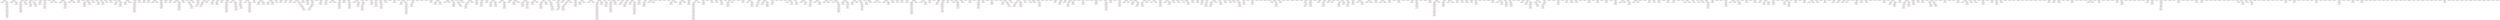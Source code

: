 digraph G
{
"contig-840" [ label ="contig-840,883" style="filled" fillcolor="white" ];
"contig-840" -> "contig-1566" [label="-99,15" color="black" ];
"contig-840" -> "contig-1360" [label="-99,15" color="red" ];
"contig-872" [ label ="contig-872,1019" style="filled" fillcolor="white" ];
"contig-872" -> "contig-1563" [label="-99,13" color="black" ];
"contig-872" -> "contig-1340" [label="-99,20" color="red" ];
"contig-46" [ label ="contig-46,4304" style="filled" fillcolor="white" ];
"contig-46" -> "contig-38" [label="-99,17" color="black" ];
"contig-46" -> "contig-355" [label="-99,14" color="red" ];
"contig-505" [ label ="contig-505,4314" style="filled" fillcolor="white" ];
"contig-1383" [ label ="contig-1383,781" style="filled" fillcolor="white" ];
"contig-1383" -> "contig-259" [label="-99,19" color="black" ];
"contig-1383" -> "contig-677" [label="-88,17" color="red" ];
"contig-784" [ label ="contig-784,1443" style="filled" fillcolor="white" ];
"contig-1005" [ label ="contig-1005,1073" style="filled" fillcolor="white" ];
"contig-1005" -> "contig-483" [label="-79,12" color="black" ];
"contig-802" [ label ="contig-802,3066" style="filled" fillcolor="white" ];
"contig-802" -> "contig-251" [label="-99,15" color="red" ];
"contig-490" [ label ="contig-490,1085" style="filled" fillcolor="white" ];
"contig-323" [ label ="contig-323,651" style="filled" fillcolor="white" ];
"contig-323" -> "contig-1213" [label="-99,23" color="red" ];
"contig-323" -> "contig-214" [label="-99,17" color="black" ];
"contig-1499" [ label ="contig-1499,1651" style="filled" fillcolor="white" ];
"contig-1499" -> "contig-1526" [label="-99,14" color="black" ];
"contig-1499" -> "contig-1412" [label="-99,23" color="red" ];
"contig-633" [ label ="contig-633,762" style="filled" fillcolor="white" ];
"contig-633" -> "contig-315" [label="-99,21" color="black" ];
"contig-633" -> "contig-1486" [label="-99,14" color="red" ];
"contig-738" [ label ="contig-738,1266" style="filled" fillcolor="white" ];
"contig-738" -> "contig-1030" [label="-95,13" color="black" ];
"contig-1351" [ label ="contig-1351,2487" style="filled" fillcolor="white" ];
"contig-924" [ label ="contig-924,1354" style="filled" fillcolor="white" ];
"contig-924" -> "contig-498" [label="-97,13" color="red" ];
"contig-924" -> "contig-489" [label="-93,13" color="black" ];
"contig-1076" [ label ="contig-1076,1769" style="filled" fillcolor="white" ];
"contig-1076" -> "contig-1334" [label="-99,14" color="black" ];
"contig-425" [ label ="contig-425,3818" style="filled" fillcolor="white" ];
"contig-425" -> "contig-108" [label="-99,15" color="black" ];
"contig-451" [ label ="contig-451,674" style="filled" fillcolor="white" ];
"contig-451" -> "contig-1302" [label="-99,13" color="black" ];
"contig-360" [ label ="contig-360,1878" style="filled" fillcolor="white" ];
"contig-360" -> "contig-867" [label="-98,15" color="red" ];
"contig-1159" [ label ="contig-1159,1935" style="filled" fillcolor="white" ];
"contig-1159" -> "contig-1010" [label="-99,18" color="red" ];
"contig-1567" [ label ="contig-1567,4095" style="filled" fillcolor="white" ];
"contig-149" [ label ="contig-149,838" style="filled" fillcolor="white" ];
"contig-149" -> "contig-1099" [label="-99,18" color="red" ];
"contig-149" -> "contig-674" [label="-99,14" color="black" ];
"contig-1458" [ label ="contig-1458,5899" style="filled" fillcolor="white" ];
"contig-1458" -> "contig-578" [label="-99,10" color="black" ];
"contig-1458" -> "contig-1322" [label="-99,12" color="red" ];
"contig-1537" [ label ="contig-1537,1346" style="filled" fillcolor="white" ];
"contig-1537" -> "contig-1246" [label="-99,18" color="red" ];
"contig-219" [ label ="contig-219,2748" style="filled" fillcolor="white" ];
"contig-219" -> "contig-1257" [label="-99,15" color="red" ];
"contig-824" [ label ="contig-824,3341" style="filled" fillcolor="white" ];
"contig-824" -> "contig-734" [label="-99,16" color="red" ];
"contig-310" [ label ="contig-310,930" style="filled" fillcolor="white" ];
"contig-310" -> "contig-311" [label="-99,19" color="red" ];
"contig-1448" [ label ="contig-1448,2811" style="filled" fillcolor="white" ];
"contig-1448" -> "contig-460" [label="-99,19" color="black" ];
"contig-1448" -> "contig-749" [label="-99,21" color="red" ];
"contig-555" [ label ="contig-555,3691" style="filled" fillcolor="white" ];
"contig-555" -> "contig-45" [label="-99,18" color="black" ];
"contig-1578" [ label ="contig-1578,5995" style="filled" fillcolor="white" ];
"contig-1578" -> "contig-485" [label="-99,11" color="black" ];
"contig-983" [ label ="contig-983,1718" style="filled" fillcolor="white" ];
"contig-983" -> "contig-672" [label="-9,10" color="red" ];
"contig-611" [ label ="contig-611,3091" style="filled" fillcolor="white" ];
"contig-611" -> "contig-1018" [label="-99,15" color="black" ];
"contig-611" -> "contig-1385" [label="-99,16" color="red" ];
"contig-692" [ label ="contig-692,626" style="filled" fillcolor="white" ];
"contig-692" -> "contig-109" [label="-99,14" color="black" ];
"contig-899" [ label ="contig-899,2532" style="filled" fillcolor="white" ];
"contig-1014" [ label ="contig-1014,1268" style="filled" fillcolor="white" ];
"contig-1014" -> "contig-818" [label="-99,14" color="black" ];
"contig-1014" -> "contig-448" [label="-97,16" color="red" ];
"contig-1548" [ label ="contig-1548,3421" style="filled" fillcolor="white" ];
"contig-1548" -> "contig-1208" [label="-99,15" color="red" ];
"contig-84" [ label ="contig-84,2563" style="filled" fillcolor="white" ];
"contig-84" -> "contig-812" [label="-94,13" color="red" ];
"contig-84" -> "contig-205" [label="-99,23" color="black" ];
"contig-746" [ label ="contig-746,2701" style="filled" fillcolor="white" ];
"contig-227" [ label ="contig-227,969" style="filled" fillcolor="white" ];
"contig-227" -> "contig-652" [label="-98,15" color="black" ];
"contig-795" [ label ="contig-795,829" style="filled" fillcolor="white" ];
"contig-795" -> "contig-925" [label="-98,13" color="black" ];
"contig-1438" [ label ="contig-1438,2096" style="filled" fillcolor="white" ];
"contig-1438" -> "contig-774" [label="-99,21" color="black" ];
"contig-935" [ label ="contig-935,2363" style="filled" fillcolor="white" ];
"contig-935" -> "contig-694" [label="-99,12" color="black" ];
"contig-336" [ label ="contig-336,711" style="filled" fillcolor="white" ];
"contig-336" -> "contig-1088" [label="-99,14" color="black" ];
"contig-336" -> "contig-192" [label="-99,17" color="red" ];
"contig-1179" [ label ="contig-1179,1245" style="filled" fillcolor="white" ];
"contig-1179" -> "contig-366" [label="-99,12" color="red" ];
"contig-1279" [ label ="contig-1279,505" style="filled" fillcolor="white" ];
"contig-1279" -> "contig-206" [label="-99,11" color="black" ];
"contig-1279" -> "contig-1078" [label="-99,10" color="red" ];
"contig-239" [ label ="contig-239,725" style="filled" fillcolor="white" ];
"contig-239" -> "contig-1592" [label="-82,18" color="black" ];
"contig-239" -> "contig-1087" [label="-99,11" color="red" ];
"contig-1340" [ label ="contig-1340,2220" style="filled" fillcolor="white" ];
"contig-1340" -> "contig-1045" [label="-99,16" color="red" ];
"contig-1340" -> "contig-872" [label="-99,20" color="black" ];
"contig-481" [ label ="contig-481,707" style="filled" fillcolor="white" ];
"contig-481" -> "contig-882" [label="-99,17" color="black" ];
"contig-1372" [ label ="contig-1372,4331" style="filled" fillcolor="white" ];
"contig-1372" -> "contig-388" [label="-86,17" color="red" ];
"contig-1372" -> "contig-452" [label="-99,15" color="black" ];
"contig-440" [ label ="contig-440,2823" style="filled" fillcolor="white" ];
"contig-440" -> "contig-1120" [label="-99,15" color="black" ];
"contig-440" -> "contig-1075" [label="-99,16" color="red" ];
"contig-888" [ label ="contig-888,2323" style="filled" fillcolor="white" ];
"contig-888" -> "contig-213" [label="-89,12" color="black" ];
"contig-888" -> "contig-1487" [label="-99,23" color="red" ];
"contig-371" [ label ="contig-371,1393" style="filled" fillcolor="white" ];
"contig-371" -> "contig-10" [label="-99,17" color="red" ];
"contig-1598" [ label ="contig-1598,7907" style="filled" fillcolor="white" ];
"contig-1598" -> "contig-91" [label="-99,16" color="black" ];
"contig-626" [ label ="contig-626,2442" style="filled" fillcolor="white" ];
"contig-626" -> "contig-105" [label="-99,14" color="red" ];
"contig-1148" [ label ="contig-1148,1281" style="filled" fillcolor="white" ];
"contig-1148" -> "contig-271" [label="-99,19" color="red" ];
"contig-1302" [ label ="contig-1302,944" style="filled" fillcolor="white" ];
"contig-1302" -> "contig-385" [label="-99,16" color="black" ];
"contig-1302" -> "contig-451" [label="-99,13" color="red" ];
"contig-1086" [ label ="contig-1086,1093" style="filled" fillcolor="white" ];
"contig-1086" -> "contig-1082" [label="-99,11" color="black" ];
"contig-1086" -> "contig-402" [label="-99,15" color="red" ];
"contig-16" [ label ="contig-16,2074" style="filled" fillcolor="white" ];
"contig-16" -> "contig-956" [label="-99,16" color="red" ];
"contig-287" [ label ="contig-287,5205" style="filled" fillcolor="white" ];
"contig-287" -> "contig-1038" [label="-99,17" color="black" ];
"contig-287" -> "contig-1385" [label="-99,19" color="red" ];
"contig-535" [ label ="contig-535,6430" style="filled" fillcolor="white" ];
"contig-535" -> "contig-289" [label="-99,15" color="red" ];
"contig-897" [ label ="contig-897,2317" style="filled" fillcolor="white" ];
"contig-897" -> "contig-743" [label="-99,12" color="black" ];
"contig-1224" [ label ="contig-1224,2552" style="filled" fillcolor="white" ];
"contig-1569" [ label ="contig-1569,2442" style="filled" fillcolor="white" ];
"contig-1569" -> "contig-215" [label="-99,17" color="red" ];
"contig-854" [ label ="contig-854,1947" style="filled" fillcolor="white" ];
"contig-854" -> "contig-1068" [label="-99,14" color="black" ];
"contig-600" [ label ="contig-600,1217" style="filled" fillcolor="white" ];
"contig-600" -> "contig-292" [label="-99,11" color="black" ];
"contig-600" -> "contig-694" [label="-99,21" color="red" ];
"contig-687" [ label ="contig-687,1933" style="filled" fillcolor="white" ];
"contig-687" -> "contig-1275" [label="-99,13" color="red" ];
"contig-687" -> "contig-1466" [label="-99,15" color="black" ];
"contig-105" [ label ="contig-105,823" style="filled" fillcolor="white" ];
"contig-105" -> "contig-626" [label="-99,14" color="black" ];
"contig-1399" [ label ="contig-1399,697" style="filled" fillcolor="white" ];
"contig-1399" -> "contig-35" [label="-99,14" color="red" ];
"contig-1419" [ label ="contig-1419,1562" style="filled" fillcolor="white" ];
"contig-1419" -> "contig-1128" [label="-99,10" color="black" ];
"contig-952" [ label ="contig-952,466" style="filled" fillcolor="white" ];
"contig-952" -> "contig-781" [label="-99,11" color="black" ];
"contig-767" [ label ="contig-767,4541" style="filled" fillcolor="white" ];
"contig-767" -> "contig-1440" [label="-99,15" color="black" ];
"contig-767" -> "contig-1518" [label="-95,17" color="red" ];
"contig-1118" [ label ="contig-1118,2062" style="filled" fillcolor="white" ];
"contig-1118" -> "contig-422" [label="-95,14" color="red" ];
"contig-1324" [ label ="contig-1324,2343" style="filled" fillcolor="white" ];
"contig-34" [ label ="contig-34,986" style="filled" fillcolor="white" ];
"contig-34" -> "contig-589" [label="-95,11" color="red" ];
"contig-1021" [ label ="contig-1021,1109" style="filled" fillcolor="white" ];
"contig-1021" -> "contig-174" [label="-99,17" color="black" ];
"contig-472" [ label ="contig-472,9250" style="filled" fillcolor="white" ];
"contig-472" -> "contig-1404" [label="-99,15" color="red" ];
"contig-1168" [ label ="contig-1168,2721" style="filled" fillcolor="white" ];
"contig-1168" -> "contig-1182" [label="-99,11" color="red" ];
"contig-1483" [ label ="contig-1483,1878" style="filled" fillcolor="white" ];
"contig-1283" [ label ="contig-1283,790" style="filled" fillcolor="white" ];
"contig-1283" -> "contig-1025" [label="-99,14" color="red" ];
"contig-1127" [ label ="contig-1127,2759" style="filled" fillcolor="white" ];
"contig-433" [ label ="contig-433,1065" style="filled" fillcolor="white" ];
"contig-433" -> "contig-639" [label="-99,13" color="red" ];
"contig-433" -> "contig-376" [label="-99,25" color="black" ];
"contig-346" [ label ="contig-346,1113" style="filled" fillcolor="white" ];
"contig-346" -> "contig-249" [label="-99,17" color="black" ];
"contig-346" -> "contig-127" [label="-93,19" color="red" ];
"contig-1177" [ label ="contig-1177,1297" style="filled" fillcolor="white" ];
"contig-838" [ label ="contig-838,2387" style="filled" fillcolor="white" ];
"contig-838" -> "contig-1459" [label="-99,13" color="black" ];
"contig-124" [ label ="contig-124,2348" style="filled" fillcolor="white" ];
"contig-1138" [ label ="contig-1138,2004" style="filled" fillcolor="white" ];
"contig-1138" -> "contig-645" [label="-94,20" color="black" ];
"contig-1138" -> "contig-743" [label="-87,14" color="red" ];
"contig-1235" [ label ="contig-1235,823" style="filled" fillcolor="white" ];
"contig-1235" -> "contig-894" [label="-66,13" color="black" ];
"contig-275" [ label ="contig-275,2353" style="filled" fillcolor="white" ];
"contig-275" -> "contig-108" [label="-99,11" color="red" ];
"contig-845" [ label ="contig-845,1970" style="filled" fillcolor="white" ];
"contig-1517" [ label ="contig-1517,1212" style="filled" fillcolor="white" ];
"contig-1000" [ label ="contig-1000,1050" style="filled" fillcolor="white" ];
"contig-1000" -> "contig-463" [label="-99,15" color="red" ];
"contig-961" [ label ="contig-961,4020" style="filled" fillcolor="white" ];
"contig-961" -> "contig-593" [label="-99,10" color="black" ];
"contig-961" -> "contig-1265" [label="-97,22" color="red" ];
"contig-772" [ label ="contig-772,6027" style="filled" fillcolor="white" ];
"contig-772" -> "contig-307" [label="-99,23" color="black" ];
"contig-772" -> "contig-1511" [label="-99,15" color="red" ];
"contig-157" [ label ="contig-157,6806" style="filled" fillcolor="white" ];
"contig-157" -> "contig-211" [label="-96,14" color="black" ];
"contig-1041" [ label ="contig-1041,1616" style="filled" fillcolor="white" ];
"contig-1397" [ label ="contig-1397,1164" style="filled" fillcolor="white" ];
"contig-1397" -> "contig-1391" [label="-94,17" color="black" ];
"contig-1397" -> "contig-309" [label="-97,14" color="red" ];
"contig-579" [ label ="contig-579,2863" style="filled" fillcolor="white" ];
"contig-579" -> "contig-826" [label="-99,12" color="black" ];
"contig-579" -> "contig-674" [label="-99,14" color="red" ];
"contig-1213" [ label ="contig-1213,1607" style="filled" fillcolor="white" ];
"contig-1213" -> "contig-323" [label="-99,23" color="black" ];
"contig-1296" [ label ="contig-1296,4129" style="filled" fillcolor="white" ];
"contig-1296" -> "contig-343" [label="-99,14" color="red" ];
"contig-1296" -> "contig-1121" [label="-99,16" color="black" ];
"contig-818" [ label ="contig-818,3969" style="filled" fillcolor="white" ];
"contig-818" -> "contig-773" [label="-99,13" color="black" ];
"contig-818" -> "contig-1014" [label="-99,14" color="red" ];
"contig-1354" [ label ="contig-1354,1171" style="filled" fillcolor="white" ];
"contig-1354" -> "contig-693" [label="-95,14" color="black" ];
"contig-1073" [ label ="contig-1073,1956" style="filled" fillcolor="white" ];
"contig-1073" -> "contig-923" [label="-99,17" color="black" ];
"contig-567" [ label ="contig-567,1652" style="filled" fillcolor="white" ];
"contig-567" -> "contig-189" [label="-99,11" color="black" ];
"contig-353" [ label ="contig-353,1834" style="filled" fillcolor="white" ];
"contig-353" -> "contig-1236" [label="-99,15" color="red" ];
"contig-353" -> "contig-1161" [label="-99,16" color="black" ];
"contig-367" [ label ="contig-367,7161" style="filled" fillcolor="white" ];
"contig-367" -> "contig-187" [label="-99,17" color="black" ];
"contig-367" -> "contig-393" [label="-99,18" color="red" ];
"contig-1154" [ label ="contig-1154,3521" style="filled" fillcolor="white" ];
"contig-1154" -> "contig-492" [label="-99,16" color="black" ];
"contig-1455" [ label ="contig-1455,3720" style="filled" fillcolor="white" ];
"contig-1455" -> "contig-1241" [label="-85,12" color="black" ];
"contig-1455" -> "contig-715" [label="-99,10" color="red" ];
"contig-1532" [ label ="contig-1532,2633" style="filled" fillcolor="white" ];
"contig-1532" -> "contig-1225" [label="-99,14" color="black" ];
"contig-1532" -> "contig-1312" [label="-99,15" color="red" ];
"contig-64" [ label ="contig-64,841" style="filled" fillcolor="white" ];
"contig-64" -> "contig-1552" [label="-99,16" color="black" ];
"contig-64" -> "contig-561" [label="-99,15" color="red" ];
"contig-829" [ label ="contig-829,1027" style="filled" fillcolor="white" ];
"contig-829" -> "contig-1034" [label="-99,15" color="black" ];
"contig-829" -> "contig-605" [label="-99,18" color="red" ];
"contig-135" [ label ="contig-135,1546" style="filled" fillcolor="white" ];
"contig-135" -> "contig-946" [label="-99,12" color="red" ];
"contig-1443" [ label ="contig-1443,1071" style="filled" fillcolor="white" ];
"contig-257" [ label ="contig-257,690" style="filled" fillcolor="white" ];
"contig-257" -> "contig-1152" [label="-99,13" color="red" ];
"contig-1129" [ label ="contig-1129,1416" style="filled" fillcolor="white" ];
"contig-1129" -> "contig-475" [label="-99,16" color="black" ];
"contig-757" [ label ="contig-757,3656" style="filled" fillcolor="white" ];
"contig-757" -> "contig-1406" [label="-99,15" color="black" ];
"contig-757" -> "contig-1090" [label="-99,17" color="red" ];
"contig-868" [ label ="contig-868,1176" style="filled" fillcolor="white" ];
"contig-868" -> "contig-968" [label="-99,18" color="red" ];
"contig-519" [ label ="contig-519,1270" style="filled" fillcolor="white" ];
"contig-519" -> "contig-828" [label="-99,13" color="red" ];
"contig-519" -> "contig-280" [label="-99,14" color="black" ];
"contig-1011" [ label ="contig-1011,2110" style="filled" fillcolor="white" ];
"contig-1011" -> "contig-417" [label="-94,13" color="red" ];
"contig-1011" -> "contig-1404" [label="-99,17" color="black" ];
"contig-1545" [ label ="contig-1545,1520" style="filled" fillcolor="white" ];
"contig-1545" -> "contig-1023" [label="-99,15" color="black" ];
"contig-1545" -> "contig-653" [label="-99,15" color="red" ];
"contig-741" [ label ="contig-741,3340" style="filled" fillcolor="white" ];
"contig-741" -> "contig-445" [label="-99,17" color="red" ];
"contig-741" -> "contig-296" [label="-99,22" color="black" ];
"contig-661" [ label ="contig-661,1541" style="filled" fillcolor="white" ];
"contig-661" -> "contig-870" [label="-99,10" color="black" ];
"contig-661" -> "contig-146" [label="-99,18" color="red" ];
"contig-655" [ label ="contig-655,2114" style="filled" fillcolor="white" ];
"contig-655" -> "contig-1266" [label="-91,14" color="black" ];
"contig-1338" [ label ="contig-1338,2062" style="filled" fillcolor="white" ];
"contig-1050" [ label ="contig-1050,1613" style="filled" fillcolor="white" ];
"contig-1050" -> "contig-1220" [label="-99,12" color="black" ];
"contig-1050" -> "contig-783" [label="-99,19" color="red" ];
"contig-932" [ label ="contig-932,2023" style="filled" fillcolor="white" ];
"contig-702" [ label ="contig-702,1488" style="filled" fillcolor="white" ];
"contig-702" -> "contig-1119" [label="-99,19" color="black" ];
"contig-486" [ label ="contig-486,1565" style="filled" fillcolor="white" ];
"contig-486" -> "contig-1191" [label="-99,14" color="red" ];
"contig-623" [ label ="contig-623,1066" style="filled" fillcolor="white" ];
"contig-623" -> "contig-209" [label="-31,12" color="red" ];
"contig-809" [ label ="contig-809,7008" style="filled" fillcolor="white" ];
"contig-809" -> "contig-1524" [label="-99,18" color="black" ];
"contig-809" -> "contig-487" [label="-99,14" color="red" ];
"contig-1097" [ label ="contig-1097,1984" style="filled" fillcolor="white" ];
"contig-1097" -> "contig-810" [label="-99,16" color="black" ];
"contig-1097" -> "contig-1406" [label="-99,14" color="red" ];
"contig-1345" [ label ="contig-1345,1720" style="filled" fillcolor="white" ];
"contig-1345" -> "contig-571" [label="-96,10" color="black" ];
"contig-242" [ label ="contig-242,751" style="filled" fillcolor="white" ];
"contig-242" -> "contig-745" [label="-56,11" color="black" ];
"contig-499" [ label ="contig-499,1616" style="filled" fillcolor="white" ];
"contig-499" -> "contig-1401" [label="-99,15" color="red" ];
"contig-1261" [ label ="contig-1261,1278" style="filled" fillcolor="white" ];
"contig-1261" -> "contig-325" [label="-99,15" color="black" ];
"contig-1261" -> "contig-1164" [label="-99,13" color="red" ];
"contig-205" [ label ="contig-205,4905" style="filled" fillcolor="white" ];
"contig-205" -> "contig-84" [label="-99,23" color="red" ];
"contig-1188" [ label ="contig-1188,1408" style="filled" fillcolor="white" ];
"contig-1081" [ label ="contig-1081,1105" style="filled" fillcolor="white" ];
"contig-11" [ label ="contig-11,1060" style="filled" fillcolor="white" ];
"contig-1104" [ label ="contig-1104,3092" style="filled" fillcolor="white" ];
"contig-110" [ label ="contig-110,2347" style="filled" fillcolor="white" ];
"contig-110" -> "contig-780" [label="-99,21" color="red" ];
"contig-110" -> "contig-1326" [label="-99,20" color="black" ];
"contig-369" [ label ="contig-369,1648" style="filled" fillcolor="white" ];
"contig-369" -> "contig-1226" [label="-99,16" color="red" ];
"contig-369" -> "contig-49" [label="-99,18" color="black" ];
"contig-914" [ label ="contig-914,2118" style="filled" fillcolor="white" ];
"contig-914" -> "contig-168" [label="-88,13" color="black" ];
"contig-914" -> "contig-358" [label="-96,15" color="red" ];
"contig-90" [ label ="contig-90,2430" style="filled" fillcolor="white" ];
"contig-90" -> "contig-552" [label="-99,20" color="red" ];
"contig-1318" [ label ="contig-1318,752" style="filled" fillcolor="white" ];
"contig-1318" -> "contig-1547" [label="-99,17" color="black" ];
"contig-1318" -> "contig-419" [label="-87,11" color="red" ];
"contig-187" [ label ="contig-187,1242" style="filled" fillcolor="white" ];
"contig-187" -> "contig-367" [label="-99,17" color="black" ];
"contig-100" [ label ="contig-100,1902" style="filled" fillcolor="white" ];
"contig-100" -> "contig-994" [label="-79,18" color="red" ];
"contig-9" [ label ="contig-9,1098" style="filled" fillcolor="white" ];
"contig-1062" [ label ="contig-1062,865" style="filled" fillcolor="white" ];
"contig-1062" -> "contig-262" [label="-99,14" color="black" ];
"contig-1034" [ label ="contig-1034,5540" style="filled" fillcolor="white" ];
"contig-1034" -> "contig-418" [label="-99,20" color="black" ];
"contig-1034" -> "contig-829" [label="-99,15" color="red" ];
"contig-605" [ label ="contig-605,3795" style="filled" fillcolor="white" ];
"contig-605" -> "contig-829" [label="-99,18" color="red" ];
"contig-605" -> "contig-515" [label="-99,14" color="black" ];
"contig-988" [ label ="contig-988,1170" style="filled" fillcolor="white" ];
"contig-988" -> "contig-780" [label="-99,16" color="red" ];
"contig-866" [ label ="contig-866,4371" style="filled" fillcolor="white" ];
"contig-866" -> "contig-759" [label="-99,15" color="red" ];
"contig-1329" [ label ="contig-1329,1561" style="filled" fillcolor="white" ];
"contig-1329" -> "contig-917" [label="-99,17" color="black" ];
"contig-33" [ label ="contig-33,1666" style="filled" fillcolor="white" ];
"contig-517" [ label ="contig-517,1900" style="filled" fillcolor="white" ];
"contig-517" -> "contig-750" [label="-93,16" color="red" ];
"contig-517" -> "contig-1004" [label="-99,17" color="black" ];
"contig-479" [ label ="contig-479,1112" style="filled" fillcolor="white" ];
"contig-592" [ label ="contig-592,2409" style="filled" fillcolor="white" ];
"contig-1470" [ label ="contig-1470,5013" style="filled" fillcolor="white" ];
"contig-1470" -> "contig-851" [label="-99,18" color="black" ];
"contig-1486" [ label ="contig-1486,857" style="filled" fillcolor="white" ];
"contig-1486" -> "contig-633" [label="-99,14" color="black" ];
"contig-1368" [ label ="contig-1368,1276" style="filled" fillcolor="white" ];
"contig-1368" -> "contig-580" [label="-99,17" color="black" ];
"contig-1368" -> "contig-943" [label="-99,13" color="red" ];
"contig-70" [ label ="contig-70,2552" style="filled" fillcolor="white" ];
"contig-70" -> "contig-658" [label="-99,23" color="black" ];
"contig-70" -> "contig-171" [label="-99,19" color="red" ];
"contig-349" [ label ="contig-349,4116" style="filled" fillcolor="white" ];
"contig-349" -> "contig-132" [label="-80,23" color="black" ];
"contig-349" -> "contig-375" [label="-99,15" color="red" ];
"contig-1270" [ label ="contig-1270,1527" style="filled" fillcolor="white" ];
"contig-1270" -> "contig-923" [label="-99,12" color="black" ];
"contig-1270" -> "contig-527" [label="-99,17" color="red" ];
"contig-488" [ label ="contig-488,2151" style="filled" fillcolor="white" ];
"contig-488" -> "contig-1162" [label="-99,15" color="red" ];
"contig-1550" [ label ="contig-1550,2805" style="filled" fillcolor="white" ];
"contig-1550" -> "contig-1521" [label="-99,17" color="black" ];
"contig-1506" [ label ="contig-1506,2659" style="filled" fillcolor="white" ];
"contig-1506" -> "contig-554" [label="-99,14" color="red" ];
"contig-1506" -> "contig-1505" [label="-99,15" color="black" ];
"contig-260" [ label ="contig-260,1528" style="filled" fillcolor="white" ];
"contig-260" -> "contig-1460" [label="-97,17" color="black" ];
"contig-232" [ label ="contig-232,967" style="filled" fillcolor="white" ];
"contig-280" [ label ="contig-280,1074" style="filled" fillcolor="white" ];
"contig-280" -> "contig-519" [label="-99,14" color="red" ];
"contig-1133" [ label ="contig-1133,897" style="filled" fillcolor="white" ];
"contig-1232" [ label ="contig-1232,808" style="filled" fillcolor="white" ];
"contig-1232" -> "contig-127" [label="-99,20" color="red" ];
"contig-1232" -> "contig-1167" [label="-99,13" color="black" ];
"contig-1591" [ label ="contig-1591,1526" style="filled" fillcolor="white" ];
"contig-1591" -> "contig-408" [label="-99,17" color="black" ];
"contig-1591" -> "contig-781" [label="-99,14" color="red" ];
"contig-1186" [ label ="contig-1186,1427" style="filled" fillcolor="white" ];
"contig-160" [ label ="contig-160,2472" style="filled" fillcolor="white" ];
"contig-160" -> "contig-1152" [label="-96,12" color="black" ];
"contig-160" -> "contig-658" [label="-99,14" color="red" ];
"contig-192" [ label ="contig-192,2566" style="filled" fillcolor="white" ];
"contig-192" -> "contig-336" [label="-99,17" color="red" ];
"contig-192" -> "contig-2" [label="-99,19" color="black" ];
"contig-964" [ label ="contig-964,1504" style="filled" fillcolor="white" ];
"contig-964" -> "contig-212" [label="-90,17" color="black" ];
"contig-964" -> "contig-790" [label="-99,14" color="red" ];
"contig-777" [ label ="contig-777,1750" style="filled" fillcolor="white" ];
"contig-777" -> "contig-881" [label="-99,20" color="red" ];
"contig-945" [ label ="contig-945,3998" style="filled" fillcolor="white" ];
"contig-945" -> "contig-905" [label="-43,10" color="red" ];
"contig-945" -> "contig-860" [label="-99,10" color="black" ];
"contig-999" [ label ="contig-999,1705" style="filled" fillcolor="white" ];
"contig-999" -> "contig-1015" [label="-99,10" color="red" ];
"contig-150" [ label ="contig-150,720" style="filled" fillcolor="white" ];
"contig-150" -> "contig-155" [label="-99,15" color="black" ];
"contig-150" -> "contig-1396" [label="-99,12" color="red" ];
"contig-26" [ label ="contig-26,1249" style="filled" fillcolor="white" ];
"contig-26" -> "contig-650" [label="-88,17" color="black" ];
"contig-26" -> "contig-1217" [label="-99,12" color="red" ];
"contig-1044" [ label ="contig-1044,1859" style="filled" fillcolor="white" ];
"contig-419" [ label ="contig-419,2893" style="filled" fillcolor="white" ];
"contig-419" -> "contig-1318" [label="-87,11" color="black" ];
"contig-1392" [ label ="contig-1392,1399" style="filled" fillcolor="white" ];
"contig-1392" -> "contig-1150" [label="-99,18" color="red" ];
"contig-1392" -> "contig-793" [label="-99,15" color="black" ];
"contig-1410" [ label ="contig-1410,2075" style="filled" fillcolor="white" ];
"contig-1410" -> "contig-418" [label="-99,23" color="red" ];
"contig-1410" -> "contig-560" [label="-99,15" color="black" ];
"contig-1493" [ label ="contig-1493,3230" style="filled" fillcolor="white" ];
"contig-1493" -> "contig-1109" [label="-98,12" color="black" ];
"contig-1493" -> "contig-602" [label="-99,11" color="red" ];
"contig-395" [ label ="contig-395,1842" style="filled" fillcolor="white" ];
"contig-395" -> "contig-364" [label="-99,15" color="red" ];
"contig-395" -> "contig-1582" [label="-99,13" color="black" ];
"contig-61" [ label ="contig-61,2994" style="filled" fillcolor="white" ];
"contig-61" -> "contig-125" [label="-99,13" color="red" ];
"contig-61" -> "contig-269" [label="-99,10" color="black" ];
"contig-1111" [ label ="contig-1111,3516" style="filled" fillcolor="white" ];
"contig-1111" -> "contig-1174" [label="-99,16" color="black" ];
"contig-562" [ label ="contig-562,1142" style="filled" fillcolor="white" ];
"contig-576" [ label ="contig-576,3096" style="filled" fillcolor="white" ];
"contig-576" -> "contig-827" [label="-99,18" color="red" ];
"contig-576" -> "contig-226" [label="-99,16" color="black" ];
"contig-1400" [ label ="contig-1400,900" style="filled" fillcolor="white" ];
"contig-1400" -> "contig-979" [label="-99,14" color="black" ];
"contig-1400" -> "contig-1234" [label="-78,11" color="red" ];
"contig-1452" [ label ="contig-1452,3471" style="filled" fillcolor="white" ];
"contig-1452" -> "contig-524" [label="-99,13" color="black" ];
"contig-1452" -> "contig-857" [label="-99,20" color="red" ];
"contig-1167" [ label ="contig-1167,2533" style="filled" fillcolor="white" ];
"contig-1167" -> "contig-398" [label="-99,17" color="black" ];
"contig-1167" -> "contig-1232" [label="-99,13" color="red" ];
"contig-213" [ label ="contig-213,2079" style="filled" fillcolor="white" ];
"contig-213" -> "contig-261" [label="-99,19" color="black" ];
"contig-213" -> "contig-888" [label="-89,12" color="red" ];
"contig-1288" [ label ="contig-1288,2134" style="filled" fillcolor="white" ];
"contig-1288" -> "contig-458" [label="-99,16" color="red" ];
"contig-132" [ label ="contig-132,1990" style="filled" fillcolor="white" ];
"contig-132" -> "contig-349" [label="-80,23" color="red" ];
"contig-438" [ label ="contig-438,2771" style="filled" fillcolor="white" ];
"contig-438" -> "contig-641" [label="-99,17" color="black" ];
"contig-1245" [ label ="contig-1245,3916" style="filled" fillcolor="white" ];
"contig-1245" -> "contig-82" [label="-99,11" color="red" ];
"contig-1580" [ label ="contig-1580,1646" style="filled" fillcolor="white" ];
"contig-1580" -> "contig-934" [label="-93,17" color="red" ];
"contig-1580" -> "contig-736" [label="-99,17" color="black" ];
"contig-908" [ label ="contig-908,1303" style="filled" fillcolor="white" ];
"contig-908" -> "contig-637" [label="-99,15" color="black" ];
"contig-908" -> "contig-1411" [label="-89,10" color="red" ];
"contig-1576" [ label ="contig-1576,2401" style="filled" fillcolor="white" ];
"contig-1576" -> "contig-1519" [label="-80,16" color="red" ];
"contig-583" [ label ="contig-583,2675" style="filled" fillcolor="white" ];
"contig-583" -> "contig-333" [label="-99,19" color="black" ];
"contig-583" -> "contig-1305" [label="-99,15" color="red" ];
"contig-252" [ label ="contig-252,720" style="filled" fillcolor="white" ];
"contig-252" -> "contig-1387" [label="-31,12" color="red" ];
"contig-252" -> "contig-1497" [label="-99,19" color="black" ];
"contig-171" [ label ="contig-171,1228" style="filled" fillcolor="white" ];
"contig-171" -> "contig-70" [label="-99,19" color="black" ];
"contig-831" [ label ="contig-831,3604" style="filled" fillcolor="white" ];
"contig-831" -> "contig-959" [label="-99,11" color="red" ];
"contig-358" [ label ="contig-358,715" style="filled" fillcolor="white" ];
"contig-358" -> "contig-914" [label="-96,15" color="black" ];
"contig-305" [ label ="contig-305,1236" style="filled" fillcolor="white" ];
"contig-305" -> "contig-613" [label="-99,24" color="red" ];
"contig-975" [ label ="contig-975,2288" style="filled" fillcolor="white" ];
"contig-666" [ label ="contig-666,9296" style="filled" fillcolor="white" ];
"contig-666" -> "contig-21" [label="-99,18" color="red" ];
"contig-42" [ label ="contig-42,1601" style="filled" fillcolor="white" ];
"contig-42" -> "contig-299" [label="-99,11" color="black" ];
"contig-1055" [ label ="contig-1055,1547" style="filled" fillcolor="white" ];
"contig-1055" -> "contig-321" [label="-99,16" color="red" ];
"contig-501" [ label ="contig-501,797" style="filled" fillcolor="white" ];
"contig-501" -> "contig-792" [label="-99,14" color="black" ];
"contig-1387" [ label ="contig-1387,4908" style="filled" fillcolor="white" ];
"contig-1387" -> "contig-252" [label="-31,12" color="red" ];
"contig-408" [ label ="contig-408,1495" style="filled" fillcolor="white" ];
"contig-408" -> "contig-1591" [label="-99,17" color="black" ];
"contig-408" -> "contig-1564" [label="-99,20" color="red" ];
"contig-780" [ label ="contig-780,745" style="filled" fillcolor="white" ];
"contig-780" -> "contig-988" [label="-99,16" color="black" ];
"contig-780" -> "contig-110" [label="-99,21" color="red" ];
"contig-806" [ label ="contig-806,2311" style="filled" fillcolor="white" ];
"contig-247" [ label ="contig-247,930" style="filled" fillcolor="white" ];
"contig-247" -> "contig-542" [label="-99,13" color="black" ];
"contig-247" -> "contig-728" [label="-99,12" color="red" ];
"contig-1425" [ label ="contig-1425,1084" style="filled" fillcolor="white" ];
"contig-1425" -> "contig-814" [label="-99,16" color="red" ];
"contig-928" [ label ="contig-928,1888" style="filled" fillcolor="white" ];
"contig-928" -> "contig-1059" [label="-99,15" color="black" ];
"contig-327" [ label ="contig-327,1210" style="filled" fillcolor="white" ];
"contig-1146" [ label ="contig-1146,1066" style="filled" fillcolor="white" ];
"contig-1146" -> "contig-968" [label="-81,14" color="red" ];
"contig-1146" -> "contig-629" [label="-55,10" color="black" ];
"contig-637" [ label ="contig-637,5353" style="filled" fillcolor="white" ];
"contig-637" -> "contig-1358" [label="-98,18" color="black" ];
"contig-637" -> "contig-908" [label="-99,15" color="red" ];
"contig-1299" [ label ="contig-1299,3173" style="filled" fillcolor="white" ];
"contig-1299" -> "contig-1274" [label="-70,10" color="black" ];
"contig-1299" -> "contig-688" [label="-99,11" color="red" ];
"contig-1264" [ label ="contig-1264,2591" style="filled" fillcolor="white" ];
"contig-1264" -> "contig-810" [label="-99,19" color="red" ];
"contig-1264" -> "contig-721" [label="-99,24" color="black" ];
"contig-145" [ label ="contig-145,1226" style="filled" fillcolor="white" ];
"contig-145" -> "contig-362" [label="-99,12" color="black" ];
"contig-1101" [ label ="contig-1101,725" style="filled" fillcolor="white" ];
"contig-455" [ label ="contig-455,1578" style="filled" fillcolor="white" ];
"contig-455" -> "contig-1134" [label="-99,14" color="red" ];
"contig-115" [ label ="contig-115,887" style="filled" fillcolor="white" ];
"contig-115" -> "contig-1344" [label="-84,14" color="red" ];
"contig-1563" [ label ="contig-1563,896" style="filled" fillcolor="white" ];
"contig-1563" -> "contig-872" [label="-99,13" color="red" ];
"contig-919" [ label ="contig-919,1140" style="filled" fillcolor="white" ];
"contig-919" -> "contig-1391" [label="-85,18" color="black" ];
"contig-919" -> "contig-569" [label="-38,14" color="red" ];
"contig-1313" [ label ="contig-1313,6167" style="filled" fillcolor="white" ];
"contig-314" [ label ="contig-314,3171" style="filled" fillcolor="white" ];
"contig-314" -> "contig-58" [label="-99,21" color="black" ];
"contig-551" [ label ="contig-551,1502" style="filled" fillcolor="white" ];
"contig-958" [ label ="contig-958,1725" style="filled" fillcolor="white" ];
"contig-958" -> "contig-138" [label="-99,11" color="black" ];
"contig-958" -> "contig-259" [label="-99,14" color="red" ];
"contig-1069" [ label ="contig-1069,2284" style="filled" fillcolor="white" ];
"contig-649" [ label ="contig-649,1457" style="filled" fillcolor="white" ];
"contig-649" -> "contig-786" [label="-99,14" color="black" ];
"contig-649" -> "contig-821" [label="-99,17" color="red" ];
"contig-863" [ label ="contig-863,1190" style="filled" fillcolor="white" ];
"contig-863" -> "contig-1547" [label="-99,14" color="red" ];
"contig-863" -> "contig-580" [label="-99,12" color="black" ];
"contig-696" [ label ="contig-696,1237" style="filled" fillcolor="white" ];
"contig-696" -> "contig-101" [label="-99,17" color="red" ];
"contig-791" [ label ="contig-791,2347" style="filled" fillcolor="white" ];
"contig-791" -> "contig-1422" [label="-99,14" color="red" ];
"contig-791" -> "contig-597" [label="-99,22" color="black" ];
"contig-714" [ label ="contig-714,1597" style="filled" fillcolor="white" ];
"contig-714" -> "contig-801" [label="-81,18" color="red" ];
"contig-1208" [ label ="contig-1208,1978" style="filled" fillcolor="white" ];
"contig-1208" -> "contig-1548" [label="-99,15" color="black" ];
"contig-1208" -> "contig-723" [label="-99,11" color="red" ];
"contig-77" [ label ="contig-77,2494" style="filled" fillcolor="white" ];
"contig-939" [ label ="contig-939,561" style="filled" fillcolor="white" ];
"contig-939" -> "contig-1386" [label="-99,13" color="black" ];
"contig-939" -> "contig-549" [label="-99,17" color="red" ];
"contig-1275" [ label ="contig-1275,1512" style="filled" fillcolor="white" ];
"contig-1275" -> "contig-687" [label="-99,13" color="black" ];
"contig-1557" [ label ="contig-1557,3860" style="filled" fillcolor="white" ];
"contig-1557" -> "contig-281" [label="-99,17" color="red" ];
"contig-235" [ label ="contig-235,809" style="filled" fillcolor="white" ];
"contig-1136" [ label ="contig-1136,4471" style="filled" fillcolor="white" ];
"contig-1136" -> "contig-131" [label="-99,21" color="red" ];
"contig-1136" -> "contig-695" [label="-99,19" color="black" ];
"contig-444" [ label ="contig-444,1051" style="filled" fillcolor="white" ];
"contig-375" [ label ="contig-375,2072" style="filled" fillcolor="white" ];
"contig-375" -> "contig-349" [label="-99,15" color="black" ];
"contig-375" -> "contig-1085" [label="-99,13" color="red" ];
"contig-1183" [ label ="contig-1183,2144" style="filled" fillcolor="white" ];
"contig-531" [ label ="contig-531,2102" style="filled" fillcolor="white" ];
"contig-531" -> "contig-236" [label="-99,10" color="red" ];
"contig-1228" [ label ="contig-1228,5262" style="filled" fillcolor="white" ];
"contig-1228" -> "contig-1031" [label="-99,14" color="red" ];
"contig-992" [ label ="contig-992,4725" style="filled" fillcolor="white" ];
"contig-992" -> "contig-1501" [label="-99,13" color="black" ];
"contig-298" [ label ="contig-298,816" style="filled" fillcolor="white" ];
"contig-298" -> "contig-264" [label="-99,13" color="black" ];
"contig-298" -> "contig-378" [label="-99,14" color="red" ];
"contig-109" [ label ="contig-109,1186" style="filled" fillcolor="white" ];
"contig-109" -> "contig-692" [label="-99,14" color="black" ];
"contig-527" [ label ="contig-527,1371" style="filled" fillcolor="white" ];
"contig-527" -> "contig-1270" [label="-99,17" color="red" ];
"contig-683" [ label ="contig-683,5387" style="filled" fillcolor="white" ];
"contig-0" [ label ="contig-0,3251" style="filled" fillcolor="white" ];
"contig-0" -> "contig-688" [label="-95,16" color="red" ];
"contig-956" [ label ="contig-956,1358" style="filled" fillcolor="white" ];
"contig-956" -> "contig-16" [label="-99,16" color="black" ];
"contig-1219" [ label ="contig-1219,750" style="filled" fillcolor="white" ];
"contig-392" [ label ="contig-392,3740" style="filled" fillcolor="white" ];
"contig-392" -> "contig-338" [label="-99,18" color="red" ];
"contig-392" -> "contig-67" [label="-99,18" color="black" ];
"contig-647" [ label ="contig-647,426" style="filled" fillcolor="white" ];
"contig-647" -> "contig-405" [label="-99,11" color="red" ];
"contig-259" [ label ="contig-259,2219" style="filled" fillcolor="white" ];
"contig-259" -> "contig-1383" [label="-99,19" color="black" ];
"contig-259" -> "contig-958" [label="-99,14" color="red" ];
"contig-1114" [ label ="contig-1114,733" style="filled" fillcolor="white" ];
"contig-1320" [ label ="contig-1320,3068" style="filled" fillcolor="white" ];
"contig-1320" -> "contig-167" [label="-99,12" color="red" ];
"contig-1320" -> "contig-947" [label="-99,16" color="black" ];
"contig-1025" [ label ="contig-1025,2301" style="filled" fillcolor="white" ];
"contig-1025" -> "contig-1283" [label="-99,14" color="red" ];
"contig-1538" [ label ="contig-1538,1435" style="filled" fillcolor="white" ];
"contig-1538" -> "contig-504" [label="-99,15" color="red" ];
"contig-216" [ label ="contig-216,1484" style="filled" fillcolor="white" ];
"contig-1363" [ label ="contig-1363,2798" style="filled" fillcolor="white" ];
"contig-1363" -> "contig-1484" [label="-92,14" color="black" ];
"contig-342" [ label ="contig-342,1177" style="filled" fillcolor="white" ];
"contig-1287" [ label ="contig-1287,1241" style="filled" fillcolor="white" ];
"contig-1287" -> "contig-789" [label="-92,17" color="red" ];
"contig-1585" [ label ="contig-1585,936" style="filled" fillcolor="white" ];
"contig-1585" -> "contig-628" [label="-99,17" color="red" ];
"contig-759" [ label ="contig-759,556" style="filled" fillcolor="white" ];
"contig-759" -> "contig-866" [label="-99,15" color="red" ];
"contig-1602" [ label ="contig-1602,1655" style="filled" fillcolor="white" ];
"contig-1602" -> "contig-1292" [label="-99,11" color="black" ];
"contig-1602" -> "contig-321" [label="-99,15" color="red" ];
"contig-1509" [ label ="contig-1509,1021" style="filled" fillcolor="white" ];
"contig-462" [ label ="contig-462,1193" style="filled" fillcolor="white" ];
"contig-462" -> "contig-1175" [label="-98,15" color="red" ];
"contig-300" [ label ="contig-300,1255" style="filled" fillcolor="white" ];
"contig-300" -> "contig-651" [label="-99,21" color="black" ];
"contig-300" -> "contig-301" [label="-98,13" color="red" ];
"contig-1239" [ label ="contig-1239,633" style="filled" fillcolor="white" ];
"contig-875" [ label ="contig-875,783" style="filled" fillcolor="white" ];
"contig-875" -> "contig-1319" [label="-99,14" color="black" ];
"contig-875" -> "contig-1314" [label="-99,16" color="red" ];
"contig-47" [ label ="contig-47,2382" style="filled" fillcolor="white" ];
"contig-47" -> "contig-856" [label="-73,10" color="black" ];
"contig-47" -> "contig-941" [label="-99,16" color="red" ];
"contig-169" [ label ="contig-169,886" style="filled" fillcolor="white" ];
"contig-504" [ label ="contig-504,2641" style="filled" fillcolor="white" ];
"contig-504" -> "contig-1538" [label="-99,15" color="black" ];
"contig-504" -> "contig-597" [label="-99,13" color="red" ];
"contig-1004" [ label ="contig-1004,1340" style="filled" fillcolor="white" ];
"contig-1004" -> "contig-517" [label="-99,17" color="black" ];
"contig-94" [ label ="contig-94,3327" style="filled" fillcolor="white" ];
"contig-94" -> "contig-381" [label="-99,12" color="black" ];
"contig-94" -> "contig-92" [label="-99,12" color="red" ];
"contig-803" [ label ="contig-803,636" style="filled" fillcolor="white" ];
"contig-803" -> "contig-1024" [label="-94,13" color="red" ];
"contig-59" [ label ="contig-59,4141" style="filled" fillcolor="white" ];
"contig-59" -> "contig-1098" [label="-99,17" color="black" ];
"contig-59" -> "contig-671" [label="-99,15" color="red" ];
"contig-248" [ label ="contig-248,5596" style="filled" fillcolor="white" ];
"contig-248" -> "contig-1556" [label="-99,17" color="red" ];
"contig-412" [ label ="contig-412,1941" style="filled" fillcolor="white" ];
"contig-412" -> "contig-114" [label="-99,13" color="black" ];
"contig-322" [ label ="contig-322,1273" style="filled" fillcolor="white" ];
"contig-322" -> "contig-1396" [label="-99,12" color="black" ];
"contig-739" [ label ="contig-739,1139" style="filled" fillcolor="white" ];
"contig-1292" [ label ="contig-1292,1975" style="filled" fillcolor="white" ];
"contig-1292" -> "contig-276" [label="-99,22" color="black" ];
"contig-1292" -> "contig-1602" [label="-99,11" color="red" ];
"contig-1350" [ label ="contig-1350,2767" style="filled" fillcolor="white" ];
"contig-1350" -> "contig-147" [label="-77,21" color="black" ];
"contig-1350" -> "contig-1597" [label="-32,12" color="red" ];
"contig-923" [ label ="contig-923,1097" style="filled" fillcolor="white" ];
"contig-923" -> "contig-1270" [label="-99,12" color="black" ];
"contig-923" -> "contig-1073" [label="-99,17" color="red" ];
"contig-1077" [ label ="contig-1077,5113" style="filled" fillcolor="white" ];
"contig-1077" -> "contig-1346" [label="-99,16" color="red" ];
"contig-422" [ label ="contig-422,2492" style="filled" fillcolor="white" ];
"contig-422" -> "contig-1411" [label="-99,10" color="black" ];
"contig-422" -> "contig-1118" [label="-95,14" color="red" ];
"contig-1459" [ label ="contig-1459,2627" style="filled" fillcolor="white" ];
"contig-1459" -> "contig-141" [label="-99,13" color="red" ];
"contig-1459" -> "contig-838" [label="-99,13" color="black" ];
"contig-148" [ label ="contig-148,1878" style="filled" fillcolor="white" ];
"contig-148" -> "contig-502" [label="-99,13" color="black" ];
"contig-1536" [ label ="contig-1536,1351" style="filled" fillcolor="white" ];
"contig-1536" -> "contig-837" [label="-99,15" color="black" ];
"contig-189" [ label ="contig-189,596" style="filled" fillcolor="white" ];
"contig-189" -> "contig-567" [label="-99,11" color="red" ];
"contig-825" [ label ="contig-825,1436" style="filled" fillcolor="white" ];
"contig-825" -> "contig-121" [label="-41,10" color="red" ];
"contig-311" [ label ="contig-311,870" style="filled" fillcolor="white" ];
"contig-311" -> "contig-310" [label="-99,19" color="red" ];
"contig-1447" [ label ="contig-1447,1318" style="filled" fillcolor="white" ];
"contig-1447" -> "contig-884" [label="-99,16" color="black" ];
"contig-1447" -> "contig-1156" [label="-97,24" color="red" ];
"contig-1195" [ label ="contig-1195,2049" style="filled" fillcolor="white" ];
"contig-1195" -> "contig-550" [label="-99,20" color="red" ];
"contig-901" [ label ="contig-901,3477" style="filled" fillcolor="white" ];
"contig-901" -> "contig-1144" [label="-94,15" color="black" ];
"contig-901" -> "contig-482" [label="-45,11" color="red" ];
"contig-982" [ label ="contig-982,3253" style="filled" fillcolor="white" ];
"contig-982" -> "contig-364" [label="-99,15" color="red" ];
"contig-610" [ label ="contig-610,1530" style="filled" fillcolor="white" ];
"contig-610" -> "contig-1484" [label="-99,14" color="red" ];
"contig-178" [ label ="contig-178,2179" style="filled" fillcolor="white" ];
"contig-178" -> "contig-522" [label="-99,23" color="red" ];
"contig-1015" [ label ="contig-1015,1298" style="filled" fillcolor="white" ];
"contig-1015" -> "contig-999" [label="-99,10" color="black" ];
"contig-1015" -> "contig-1375" [label="-88,18" color="red" ];
"contig-745" [ label ="contig-745,1612" style="filled" fillcolor="white" ];
"contig-745" -> "contig-242" [label="-56,11" color="red" ];
"contig-745" -> "contig-1162" [label="-99,10" color="black" ];
"contig-228" [ label ="contig-228,2290" style="filled" fillcolor="white" ];
"contig-651" [ label ="contig-651,2655" style="filled" fillcolor="white" ];
"contig-651" -> "contig-300" [label="-99,21" color="red" ];
"contig-796" [ label ="contig-796,743" style="filled" fillcolor="white" ];
"contig-796" -> "contig-953" [label="-99,15" color="black" ];
"contig-796" -> "contig-724" [label="-99,21" color="red" ];
"contig-1439" [ label ="contig-1439,829" style="filled" fillcolor="white" ];
"contig-1439" -> "contig-106" [label="-99,19" color="black" ];
"contig-1439" -> "contig-133" [label="-99,11" color="red" ];
"contig-936" [ label ="contig-936,508" style="filled" fillcolor="white" ];
"contig-936" -> "contig-1029" [label="-99,11" color="black" ];
"contig-936" -> "contig-582" [label="-99,15" color="red" ];
"contig-482" [ label ="contig-482,2846" style="filled" fillcolor="white" ];
"contig-482" -> "contig-901" [label="-45,11" color="black" ];
"contig-482" -> "contig-487" [label="-99,17" color="red" ];
"contig-238" [ label ="contig-238,1919" style="filled" fillcolor="white" ];
"contig-238" -> "contig-864" [label="-99,12" color="black" ];
"contig-1341" [ label ="contig-1341,1376" style="filled" fillcolor="white" ];
"contig-1341" -> "contig-789" [label="-99,16" color="red" ];
"contig-1341" -> "contig-835" [label="-97,13" color="black" ];
"contig-1375" [ label ="contig-1375,1820" style="filled" fillcolor="white" ];
"contig-1375" -> "contig-1015" [label="-88,18" color="red" ];
"contig-1375" -> "contig-1051" [label="-99,21" color="black" ];
"contig-1465" [ label ="contig-1465,1517" style="filled" fillcolor="white" ];
"contig-1465" -> "contig-96" [label="-99,18" color="black" ];
"contig-441" [ label ="contig-441,759" style="filled" fillcolor="white" ];
"contig-441" -> "contig-533" [label="-99,18" color="red" ];
"contig-889" [ label ="contig-889,2186" style="filled" fillcolor="white" ];
"contig-1149" [ label ="contig-1149,2085" style="filled" fillcolor="white" ];
"contig-1149" -> "contig-827" [label="-99,13" color="red" ];
"contig-627" [ label ="contig-627,1554" style="filled" fillcolor="white" ];
"contig-627" -> "contig-1374" [label="-99,12" color="black" ];
"contig-1303" [ label ="contig-1303,984" style="filled" fillcolor="white" ];
"contig-1085" [ label ="contig-1085,3123" style="filled" fillcolor="white" ];
"contig-1085" -> "contig-1171" [label="-99,18" color="black" ];
"contig-1085" -> "contig-375" [label="-99,13" color="red" ];
"contig-15" [ label ="contig-15,4590" style="filled" fillcolor="white" ];
"contig-536" [ label ="contig-536,2518" style="filled" fillcolor="white" ];
"contig-1108" [ label ="contig-1108,1188" style="filled" fillcolor="white" ];
"contig-1223" [ label ="contig-1223,1252" style="filled" fillcolor="white" ];
"contig-1223" -> "contig-1535" [label="-90,18" color="black" ];
"contig-1223" -> "contig-977" [label="-99,12" color="red" ];
"contig-910" [ label ="contig-910,1986" style="filled" fillcolor="white" ];
"contig-910" -> "contig-40" [label="-99,10" color="black" ];
"contig-284" [ label ="contig-284,2740" style="filled" fillcolor="white" ];
"contig-284" -> "contig-1596" [label="-99,12" color="red" ];
"contig-601" [ label ="contig-601,2257" style="filled" fillcolor="white" ];
"contig-601" -> "contig-550" [label="-99,15" color="black" ];
"contig-104" [ label ="contig-104,1505" style="filled" fillcolor="white" ];
"contig-1030" [ label ="contig-1030,2226" style="filled" fillcolor="white" ];
"contig-1030" -> "contig-738" [label="-95,13" color="red" ];
"contig-953" [ label ="contig-953,1606" style="filled" fillcolor="white" ];
"contig-953" -> "contig-796" [label="-99,15" color="red" ];
"contig-467" [ label ="contig-467,2090" style="filled" fillcolor="white" ];
"contig-1325" [ label ="contig-1325,5094" style="filled" fillcolor="white" ];
"contig-1020" [ label ="contig-1020,1138" style="filled" fillcolor="white" ];
"contig-596" [ label ="contig-596,1529" style="filled" fillcolor="white" ];
"contig-941" [ label ="contig-941,1071" style="filled" fillcolor="white" ];
"contig-941" -> "contig-47" [label="-99,16" color="red" ];
"contig-1169" [ label ="contig-1169,577" style="filled" fillcolor="white" ];
"contig-1169" -> "contig-619" [label="-98,19" color="red" ];
"contig-1201" [ label ="contig-1201,1195" style="filled" fillcolor="white" ];
"contig-1201" -> "contig-1515" [label="-99,15" color="black" ];
"contig-1256" [ label ="contig-1256,5157" style="filled" fillcolor="white" ];
"contig-345" [ label ="contig-345,3068" style="filled" fillcolor="white" ];
"contig-345" -> "contig-907" [label="-99,18" color="black" ];
"contig-264" [ label ="contig-264,706" style="filled" fillcolor="white" ];
"contig-264" -> "contig-298" [label="-99,13" color="red" ];
"contig-264" -> "contig-926" [label="-97,17" color="black" ];
"contig-123" [ label ="contig-123,1759" style="filled" fillcolor="white" ];
"contig-123" -> "contig-1497" [label="-92,18" color="red" ];
"contig-1236" [ label ="contig-1236,3233" style="filled" fillcolor="white" ];
"contig-1236" -> "contig-942" [label="-91,17" color="black" ];
"contig-1236" -> "contig-353" [label="-99,15" color="red" ];
"contig-274" [ label ="contig-274,1389" style="filled" fillcolor="white" ];
"contig-274" -> "contig-563" [label="-99,16" color="red" ];
"contig-846" [ label ="contig-846,596" style="filled" fillcolor="white" ];
"contig-846" -> "contig-163" [label="-99,12" color="black" ];
"contig-846" -> "contig-491" [label="-99,19" color="red" ];
"contig-1516" [ label ="contig-1516,883" style="filled" fillcolor="white" ];
"contig-1516" -> "contig-1477" [label="-99,20" color="black" ];
"contig-1516" -> "contig-563" [label="-99,17" color="red" ];
"contig-1389" [ label ="contig-1389,665" style="filled" fillcolor="white" ];
"contig-960" [ label ="contig-960,1142" style="filled" fillcolor="white" ];
"contig-773" [ label ="contig-773,9216" style="filled" fillcolor="white" ];
"contig-773" -> "contig-818" [label="-99,13" color="red" ];
"contig-773" -> "contig-1298" [label="-99,10" color="black" ];
"contig-677" [ label ="contig-677,592" style="filled" fillcolor="white" ];
"contig-677" -> "contig-1222" [label="-99,18" color="black" ];
"contig-677" -> "contig-1383" [label="-88,17" color="red" ];
"contig-22" [ label ="contig-22,587" style="filled" fillcolor="white" ];
"contig-22" -> "contig-1460" [label="-99,11" color="red" ];
"contig-1040" [ label ="contig-1040,1737" style="filled" fillcolor="white" ];
"contig-1040" -> "contig-732" [label="-92,18" color="black" ];
"contig-1040" -> "contig-1584" [label="-99,13" color="red" ];
"contig-415" [ label ="contig-415,2943" style="filled" fillcolor="white" ];
"contig-415" -> "contig-407" [label="-99,18" color="red" ];
"contig-291" [ label ="contig-291,655" style="filled" fillcolor="white" ];
"contig-291" -> "contig-1333" [label="-90,15" color="black" ];
"contig-329" [ label ="contig-329,1227" style="filled" fillcolor="white" ];
"contig-329" -> "contig-533" [label="-99,13" color="red" ];
"contig-732" [ label ="contig-732,2344" style="filled" fillcolor="white" ];
"contig-732" -> "contig-1040" [label="-92,18" color="red" ];
"contig-732" -> "contig-669" [label="-99,15" color="black" ];
"contig-1210" [ label ="contig-1210,6811" style="filled" fillcolor="white" ];
"contig-1210" -> "contig-153" [label="-99,15" color="red" ];
"contig-1210" -> "contig-1365" [label="-99,20" color="black" ];
"contig-1297" [ label ="contig-1297,1640" style="filled" fillcolor="white" ];
"contig-1297" -> "contig-642" [label="-99,10" color="black" ];
"contig-1297" -> "contig-1144" [label="-99,17" color="red" ];
"contig-817" [ label ="contig-817,1137" style="filled" fillcolor="white" ];
"contig-817" -> "contig-1240" [label="-99,23" color="black" ];
"contig-817" -> "contig-465" [label="-99,10" color="red" ];
"contig-1396" [ label ="contig-1396,1641" style="filled" fillcolor="white" ];
"contig-1396" -> "contig-150" [label="-99,12" color="red" ];
"contig-1396" -> "contig-322" [label="-99,12" color="black" ];
"contig-1070" [ label ="contig-1070,783" style="filled" fillcolor="white" ];
"contig-1070" -> "contig-525" [label="-99,12" color="red" ];
"contig-354" [ label ="contig-354,1285" style="filled" fillcolor="white" ];
"contig-354" -> "contig-1523" [label="-99,16" color="black" ];
"contig-366" [ label ="contig-366,1101" style="filled" fillcolor="white" ];
"contig-366" -> "contig-834" [label="-99,15" color="black" ];
"contig-366" -> "contig-1179" [label="-99,12" color="red" ];
"contig-1157" [ label ="contig-1157,6853" style="filled" fillcolor="white" ];
"contig-1157" -> "contig-134" [label="-99,19" color="red" ];
"contig-1157" -> "contig-918" [label="-99,11" color="black" ];
"contig-1456" [ label ="contig-1456,1748" style="filled" fillcolor="white" ];
"contig-1456" -> "contig-294" [label="-99,16" color="black" ];
"contig-1253" [ label ="contig-1253,3165" style="filled" fillcolor="white" ];
"contig-1531" [ label ="contig-1531,1522" style="filled" fillcolor="white" ];
"contig-1531" -> "contig-14" [label="-86,15" color="red" ];
"contig-1442" [ label ="contig-1442,1376" style="filled" fillcolor="white" ];
"contig-1241" [ label ="contig-1241,2098" style="filled" fillcolor="white" ];
"contig-1241" -> "contig-446" [label="-95,13" color="black" ];
"contig-1241" -> "contig-1455" [label="-85,12" color="red" ];
"contig-750" [ label ="contig-750,848" style="filled" fillcolor="white" ];
"contig-750" -> "contig-855" [label="-99,14" color="black" ];
"contig-750" -> "contig-517" [label="-93,16" color="red" ];
"contig-869" [ label ="contig-869,678" style="filled" fillcolor="white" ];
"contig-869" -> "contig-1222" [label="-99,19" color="red" ];
"contig-256" [ label ="contig-256,1099" style="filled" fillcolor="white" ];
"contig-835" [ label ="contig-835,611" style="filled" fillcolor="white" ];
"contig-835" -> "contig-1341" [label="-97,13" color="black" ];
"contig-835" -> "contig-1451" [label="-99,19" color="red" ];
"contig-1012" [ label ="contig-1012,2510" style="filled" fillcolor="white" ];
"contig-1012" -> "contig-760" [label="-99,11" color="black" ];
"contig-1012" -> "contig-676" [label="-99,10" color="red" ];
"contig-82" [ label ="contig-82,1646" style="filled" fillcolor="white" ];
"contig-82" -> "contig-1245" [label="-99,11" color="black" ];
"contig-544" [ label ="contig-544,614" style="filled" fillcolor="white" ];
"contig-544" -> "contig-208" [label="-99,14" color="black" ];
"contig-740" [ label ="contig-740,1490" style="filled" fillcolor="white" ];
"contig-740" -> "contig-1200" [label="-98,15" color="black" ];
"contig-662" [ label ="contig-662,1388" style="filled" fillcolor="white" ];
"contig-662" -> "contig-1274" [label="-98,15" color="black" ];
"contig-662" -> "contig-67" [label="-99,17" color="red" ];
"contig-654" [ label ="contig-654,2046" style="filled" fillcolor="white" ];
"contig-654" -> "contig-1126" [label="-97,18" color="black" ];
"contig-654" -> "contig-977" [label="-92,13" color="red" ];
"contig-309" [ label ="contig-309,1758" style="filled" fillcolor="white" ];
"contig-309" -> "contig-1397" [label="-97,14" color="black" ];
"contig-1051" [ label ="contig-1051,744" style="filled" fillcolor="white" ];
"contig-1051" -> "contig-1375" [label="-99,21" color="red" ];
"contig-404" [ label ="contig-404,824" style="filled" fillcolor="white" ];
"contig-404" -> "contig-564" [label="-99,11" color="black" ];
"contig-933" [ label ="contig-933,1149" style="filled" fillcolor="white" ];
"contig-933" -> "contig-1107" [label="-99,13" color="red" ];
"contig-338" [ label ="contig-338,2427" style="filled" fillcolor="white" ];
"contig-338" -> "contig-1360" [label="-99,21" color="black" ];
"contig-338" -> "contig-392" [label="-99,18" color="red" ];
"contig-701" [ label ="contig-701,3473" style="filled" fillcolor="white" ];
"contig-487" [ label ="contig-487,2265" style="filled" fillcolor="white" ];
"contig-487" -> "contig-809" [label="-99,14" color="red" ];
"contig-487" -> "contig-482" [label="-99,17" color="black" ];
"contig-1346" [ label ="contig-1346,1060" style="filled" fillcolor="white" ];
"contig-1346" -> "contig-1077" [label="-99,16" color="red" ];
"contig-52" [ label ="contig-52,3251" style="filled" fillcolor="white" ];
"contig-52" -> "contig-578" [label="-99,14" color="black" ];
"contig-1090" [ label ="contig-1090,1640" style="filled" fillcolor="white" ];
"contig-1090" -> "contig-757" [label="-99,17" color="red" ];
"contig-1460" [ label ="contig-1460,2159" style="filled" fillcolor="white" ];
"contig-1460" -> "contig-22" [label="-99,11" color="red" ];
"contig-1460" -> "contig-260" [label="-97,17" color="black" ];
"contig-243" [ label ="contig-243,3592" style="filled" fillcolor="white" ];
"contig-1142" [ label ="contig-1142,2637" style="filled" fillcolor="white" ];
"contig-1142" -> "contig-1080" [label="-92,20" color="black" ];
"contig-498" [ label ="contig-498,2547" style="filled" fillcolor="white" ];
"contig-498" -> "contig-318" [label="-99,13" color="black" ];
"contig-498" -> "contig-924" [label="-97,13" color="red" ];
"contig-202" [ label ="contig-202,3262" style="filled" fillcolor="white" ];
"contig-202" -> "contig-394" [label="-99,18" color="black" ];
"contig-202" -> "contig-731" [label="-99,16" color="red" ];
"contig-1189" [ label ="contig-1189,2150" style="filled" fillcolor="white" ];
"contig-1189" -> "contig-1543" [label="-99,10" color="black" ];
"contig-1080" [ label ="contig-1080,4925" style="filled" fillcolor="white" ];
"contig-1080" -> "contig-1142" [label="-92,20" color="black" ];
"contig-141" [ label ="contig-141,1895" style="filled" fillcolor="white" ];
"contig-141" -> "contig-594" [label="-99,13" color="red" ];
"contig-141" -> "contig-1459" [label="-99,13" color="black" ];
"contig-1105" [ label ="contig-1105,2447" style="filled" fillcolor="white" ];
"contig-1105" -> "contig-1165" [label="-99,14" color="black" ];
"contig-1105" -> "contig-1577" [label="-99,16" color="red" ];
"contig-10" [ label ="contig-10,987" style="filled" fillcolor="white" ];
"contig-10" -> "contig-371" [label="-99,17" color="red" ];
"contig-111" [ label ="contig-111,1468" style="filled" fillcolor="white" ];
"contig-111" -> "contig-788" [label="-99,12" color="black" ];
"contig-915" [ label ="contig-915,2209" style="filled" fillcolor="white" ];
"contig-915" -> "contig-1117" [label="-99,16" color="red" ];
"contig-723" [ label ="contig-723,3842" style="filled" fillcolor="white" ];
"contig-723" -> "contig-1" [label="-99,14" color="black" ];
"contig-723" -> "contig-1208" [label="-99,11" color="red" ];
"contig-281" [ label ="contig-281,1148" style="filled" fillcolor="white" ];
"contig-281" -> "contig-1557" [label="-99,17" color="black" ];
"contig-281" -> "contig-1061" [label="-99,17" color="red" ];
"contig-1317" [ label ="contig-1317,2254" style="filled" fillcolor="white" ];
"contig-1317" -> "contig-489" [label="-99,14" color="red" ];
"contig-318" [ label ="contig-318,2907" style="filled" fillcolor="white" ];
"contig-318" -> "contig-498" [label="-99,13" color="red" ];
"contig-318" -> "contig-518" [label="-99,10" color="black" ];
"contig-1035" [ label ="contig-1035,1916" style="filled" fillcolor="white" ];
"contig-1035" -> "contig-940" [label="-99,16" color="red" ];
"contig-468" [ label ="contig-468,2511" style="filled" fillcolor="white" ];
"contig-468" -> "contig-1304" [label="-99,15" color="red" ];
"contig-1065" [ label ="contig-1065,2358" style="filled" fillcolor="white" ];
"contig-1065" -> "contig-3" [label="-99,10" color="red" ];
"contig-891" [ label ="contig-891,755" style="filled" fillcolor="white" ];
"contig-891" -> "contig-348" [label="-99,10" color="red" ];
"contig-368" [ label ="contig-368,4928" style="filled" fillcolor="white" ];
"contig-867" [ label ="contig-867,745" style="filled" fillcolor="white" ];
"contig-867" -> "contig-360" [label="-98,15" color="black" ];
"contig-32" [ label ="contig-32,1130" style="filled" fillcolor="white" ];
"contig-478" [ label ="contig-478,4730" style="filled" fillcolor="white" ];
"contig-478" -> "contig-506" [label="-99,20" color="black" ];
"contig-478" -> "contig-376" [label="-99,20" color="red" ];
"contig-593" [ label ="contig-593,1233" style="filled" fillcolor="white" ];
"contig-593" -> "contig-961" [label="-99,10" color="red" ];
"contig-593" -> "contig-503" [label="-99,16" color="black" ];
"contig-1369" [ label ="contig-1369,605" style="filled" fillcolor="white" ];
"contig-73" [ label ="contig-73,3549" style="filled" fillcolor="white" ];
"contig-73" -> "contig-1348" [label="-99,15" color="red" ];
"contig-348" [ label ="contig-348,1022" style="filled" fillcolor="white" ];
"contig-348" -> "contig-341" [label="-99,11" color="red" ];
"contig-348" -> "contig-891" [label="-99,10" color="black" ];
"contig-1271" [ label ="contig-1271,1697" style="filled" fillcolor="white" ];
"contig-1271" -> "contig-595" [label="-99,16" color="black" ];
"contig-1271" -> "contig-1095" [label="-99,15" color="red" ];
"contig-489" [ label ="contig-489,2064" style="filled" fillcolor="white" ];
"contig-489" -> "contig-924" [label="-93,13" color="red" ];
"contig-489" -> "contig-1317" [label="-99,14" color="black" ];
"contig-1171" [ label ="contig-1171,1093" style="filled" fillcolor="white" ];
"contig-1171" -> "contig-1085" [label="-99,18" color="black" ];
"contig-1507" [ label ="contig-1507,2713" style="filled" fillcolor="white" ];
"contig-1507" -> "contig-172" [label="-99,16" color="red" ];
"contig-261" [ label ="contig-261,1172" style="filled" fillcolor="white" ];
"contig-261" -> "contig-213" [label="-99,19" color="black" ];
"contig-231" [ label ="contig-231,916" style="filled" fillcolor="white" ];
"contig-231" -> "contig-50" [label="-99,20" color="black" ];
"contig-1132" [ label ="contig-1132,1073" style="filled" fillcolor="white" ];
"contig-1132" -> "contig-175" [label="-98,13" color="red" ];
"contig-448" [ label ="contig-448,1115" style="filled" fillcolor="white" ];
"contig-448" -> "contig-1014" [label="-97,16" color="black" ];
"contig-880" [ label ="contig-880,779" style="filled" fillcolor="white" ];
"contig-880" -> "contig-97" [label="-99,16" color="black" ];
"contig-1233" [ label ="contig-1233,2527" style="filled" fillcolor="white" ];
"contig-1590" [ label ="contig-1590,879" style="filled" fillcolor="white" ];
"contig-1187" [ label ="contig-1187,2633" style="filled" fillcolor="white" ];
"contig-1187" -> "contig-1496" [label="-99,16" color="red" ];
"contig-167" [ label ="contig-167,1132" style="filled" fillcolor="white" ];
"contig-167" -> "contig-1320" [label="-99,12" color="red" ];
"contig-193" [ label ="contig-193,7121" style="filled" fillcolor="white" ];
"contig-193" -> "contig-1381" [label="-95,13" color="red" ];
"contig-193" -> "contig-350" [label="-99,17" color="black" ];
"contig-774" [ label ="contig-774,1469" style="filled" fillcolor="white" ];
"contig-774" -> "contig-1438" [label="-99,21" color="red" ];
"contig-151" [ label ="contig-151,1129" style="filled" fillcolor="white" ];
"contig-151" -> "contig-1227" [label="-99,19" color="red" ];
"contig-151" -> "contig-13" [label="-99,15" color="black" ];
"contig-27" [ label ="contig-27,629" style="filled" fillcolor="white" ];
"contig-27" -> "contig-962" [label="-99,15" color="red" ];
"contig-27" -> "contig-736" [label="-99,17" color="black" ];
"contig-294" [ label ="contig-294,2213" style="filled" fillcolor="white" ];
"contig-294" -> "contig-1456" [label="-99,16" color="black" ];
"contig-418" [ label ="contig-418,1454" style="filled" fillcolor="white" ];
"contig-418" -> "contig-1034" [label="-99,20" color="black" ];
"contig-418" -> "contig-1410" [label="-99,23" color="red" ];
"contig-1391" [ label ="contig-1391,1091" style="filled" fillcolor="white" ];
"contig-1391" -> "contig-1397" [label="-94,17" color="red" ];
"contig-1391" -> "contig-919" [label="-85,18" color="black" ];
"contig-1411" [ label ="contig-1411,1406" style="filled" fillcolor="white" ];
"contig-1411" -> "contig-908" [label="-89,10" color="red" ];
"contig-1411" -> "contig-422" [label="-99,10" color="black" ];
"contig-1494" [ label ="contig-1494,1803" style="filled" fillcolor="white" ];
"contig-1494" -> "contig-1255" [label="-99,12" color="red" ];
"contig-1215" [ label ="contig-1215,3493" style="filled" fillcolor="white" ];
"contig-396" [ label ="contig-396,1589" style="filled" fillcolor="white" ];
"contig-812" [ label ="contig-812,906" style="filled" fillcolor="white" ];
"contig-812" -> "contig-894" [label="-99,15" color="black" ];
"contig-812" -> "contig-84" [label="-94,13" color="red" ];
"contig-1110" [ label ="contig-1110,4776" style="filled" fillcolor="white" ];
"contig-1110" -> "contig-130" [label="-99,22" color="black" ];
"contig-523" [ label ="contig-523,2411" style="filled" fillcolor="white" ];
"contig-523" -> "contig-690" [label="-99,10" color="red" ];
"contig-428" [ label ="contig-428,1075" style="filled" fillcolor="white" ];
"contig-1029" [ label ="contig-1029,1247" style="filled" fillcolor="white" ];
"contig-1029" -> "contig-936" [label="-99,11" color="red" ];
"contig-1152" [ label ="contig-1152,2312" style="filled" fillcolor="white" ];
"contig-1152" -> "contig-160" [label="-96,12" color="black" ];
"contig-1152" -> "contig-257" [label="-99,13" color="red" ];
"contig-4" [ label ="contig-4,2260" style="filled" fillcolor="white" ];
"contig-4" -> "contig-1286" [label="-99,11" color="black" ];
"contig-577" [ label ="contig-577,816" style="filled" fillcolor="white" ];
"contig-577" -> "contig-1373" [label="-99,16" color="black" ];
"contig-212" [ label ="contig-212,5160" style="filled" fillcolor="white" ];
"contig-212" -> "contig-964" [label="-90,17" color="red" ];
"contig-1407" [ label ="contig-1407,3016" style="filled" fillcolor="white" ];
"contig-1407" -> "contig-902" [label="-96,11" color="black" ];
"contig-1367" [ label ="contig-1367,6527" style="filled" fillcolor="white" ];
"contig-1367" -> "contig-963" [label="-99,22" color="red" ];
"contig-561" [ label ="contig-561,2705" style="filled" fillcolor="white" ];
"contig-561" -> "contig-64" [label="-99,15" color="red" ];
"contig-133" [ label ="contig-133,4187" style="filled" fillcolor="white" ];
"contig-133" -> "contig-1439" [label="-99,11" color="red" ];
"contig-582" [ label ="contig-582,907" style="filled" fillcolor="white" ];
"contig-582" -> "contig-936" [label="-99,15" color="black" ];
"contig-582" -> "contig-393" [label="-92,17" color="red" ];
"contig-359" [ label ="contig-359,1658" style="filled" fillcolor="white" ];
"contig-172" [ label ="contig-172,1424" style="filled" fillcolor="white" ];
"contig-172" -> "contig-1507" [label="-99,16" color="black" ];
"contig-172" -> "contig-255" [label="-99,18" color="red" ];
"contig-304" [ label ="contig-304,1381" style="filled" fillcolor="white" ];
"contig-543" [ label ="contig-543,2343" style="filled" fillcolor="white" ];
"contig-543" -> "contig-1083" [label="-96,12" color="black" ];
"contig-976" [ label ="contig-976,6523" style="filled" fillcolor="white" ];
"contig-976" -> "contig-552" [label="-96,22" color="red" ];
"contig-667" [ label ="contig-667,4395" style="filled" fillcolor="white" ];
"contig-667" -> "contig-445" [label="-99,16" color="black" ];
"contig-667" -> "contig-146" [label="-99,17" color="red" ];
"contig-43" [ label ="contig-43,2762" style="filled" fillcolor="white" ];
"contig-500" [ label ="contig-500,620" style="filled" fillcolor="white" ];
"contig-500" -> "contig-1488" [label="-99,18" color="black" ];
"contig-807" [ label ="contig-807,1333" style="filled" fillcolor="white" ];
"contig-807" -> "contig-585" [label="-99,17" color="red" ];
"contig-55" [ label ="contig-55,2458" style="filled" fillcolor="white" ];
"contig-55" -> "contig-1423" [label="-99,11" color="black" ];
"contig-55" -> "contig-1120" [label="-90,12" color="red" ];
"contig-1049" [ label ="contig-1049,1461" style="filled" fillcolor="white" ];
"contig-1424" [ label ="contig-1424,555" style="filled" fillcolor="white" ];
"contig-1424" -> "contig-1225" [label="-99,11" color="red" ];
"contig-1424" -> "contig-194" [label="-99,13" color="black" ];
"contig-493" [ label ="contig-493,1436" style="filled" fillcolor="white" ];
"contig-493" -> "contig-263" [label="-93,19" color="red" ];
"contig-1147" [ label ="contig-1147,3349" style="filled" fillcolor="white" ];
"contig-636" [ label ="contig-636,2604" style="filled" fillcolor="white" ];
"contig-636" -> "contig-1046" [label="-99,18" color="red" ];
"contig-1564" [ label ="contig-1564,1814" style="filled" fillcolor="white" ];
"contig-1564" -> "contig-408" [label="-99,20" color="red" ];
"contig-726" [ label ="contig-726,1231" style="filled" fillcolor="white" ];
"contig-726" -> "contig-1316" [label="-99,22" color="red" ];
"contig-726" -> "contig-598" [label="-99,13" color="black" ];
"contig-1312" [ label ="contig-1312,2725" style="filled" fillcolor="white" ];
"contig-1312" -> "contig-1532" [label="-99,15" color="black" ];
"contig-1312" -> "contig-255" [label="-99,11" color="red" ];
"contig-1191" [ label ="contig-1191,497" style="filled" fillcolor="white" ];
"contig-1191" -> "contig-1266" [label="-99,12" color="black" ];
"contig-1191" -> "contig-486" [label="-99,14" color="red" ];
"contig-821" [ label ="contig-821,678" style="filled" fillcolor="white" ];
"contig-821" -> "contig-649" [label="-99,17" color="red" ];
"contig-821" -> "contig-525" [label="-99,18" color="black" ];
"contig-315" [ label ="contig-315,3875" style="filled" fillcolor="white" ];
"contig-315" -> "contig-633" [label="-99,21" color="black" ];
"contig-556" [ label ="contig-556,3270" style="filled" fillcolor="white" ];
"contig-556" -> "contig-1068" [label="-99,14" color="red" ];
"contig-959" [ label ="contig-959,544" style="filled" fillcolor="white" ];
"contig-959" -> "contig-831" [label="-99,11" color="black" ];
"contig-1068" [ label ="contig-1068,763" style="filled" fillcolor="white" ];
"contig-1068" -> "contig-556" [label="-99,14" color="red" ];
"contig-1068" -> "contig-854" [label="-99,14" color="black" ];
"contig-905" [ label ="contig-905,1421" style="filled" fillcolor="white" ];
"contig-905" -> "contig-945" [label="-43,10" color="black" ];
"contig-986" [ label ="contig-986,2378" style="filled" fillcolor="white" ];
"contig-986" -> "contig-554" [label="-89,17" color="black" ];
"contig-860" [ label ="contig-860,2558" style="filled" fillcolor="white" ];
"contig-860" -> "contig-945" [label="-99,10" color="red" ];
"contig-860" -> "contig-1378" [label="-50,11" color="black" ];
"contig-511" [ label ="contig-511,1164" style="filled" fillcolor="white" ];
"contig-511" -> "contig-452" [label="-99,11" color="black" ];
"contig-792" [ label ="contig-792,2272" style="filled" fillcolor="white" ];
"contig-792" -> "contig-501" [label="-99,14" color="black" ];
"contig-715" [ label ="contig-715,7581" style="filled" fillcolor="white" ];
"contig-715" -> "contig-1455" [label="-99,10" color="black" ];
"contig-691" [ label ="contig-691,1301" style="filled" fillcolor="white" ];
"contig-691" -> "contig-883" [label="-99,16" color="red" ];
"contig-224" [ label ="contig-224,2528" style="filled" fillcolor="white" ];
"contig-224" -> "contig-1248" [label="-99,16" color="red" ];
"contig-224" -> "contig-764" [label="-99,17" color="black" ];
"contig-76" [ label ="contig-76,3702" style="filled" fillcolor="white" ];
"contig-76" -> "contig-1243" [label="-92,10" color="red" ];
"contig-76" -> "contig-152" [label="-99,19" color="black" ];
"contig-1330" [ label ="contig-1330,767" style="filled" fillcolor="white" ];
"contig-1330" -> "contig-21" [label="-99,16" color="black" ];
"contig-1058" [ label ="contig-1058,2058" style="filled" fillcolor="white" ];
"contig-1276" [ label ="contig-1276,2222" style="filled" fillcolor="white" ];
"contig-333" [ label ="contig-333,2012" style="filled" fillcolor="white" ];
"contig-333" -> "contig-695" [label="-99,18" color="black" ];
"contig-333" -> "contig-583" [label="-99,19" color="red" ];
"contig-1556" [ label ="contig-1556,781" style="filled" fillcolor="white" ];
"contig-1556" -> "contig-248" [label="-99,17" color="red" ];
"contig-234" [ label ="contig-234,1006" style="filled" fillcolor="white" ];
"contig-234" -> "contig-1586" [label="-99,12" color="red" ];
"contig-1371" [ label ="contig-1371,3642" style="filled" fillcolor="white" ];
"contig-1371" -> "contig-78" [label="-99,18" color="red" ];
"contig-129" [ label ="contig-129,1976" style="filled" fillcolor="white" ];
"contig-129" -> "contig-1377" [label="-99,16" color="black" ];
"contig-445" [ label ="contig-445,997" style="filled" fillcolor="white" ];
"contig-445" -> "contig-741" [label="-99,17" color="black" ];
"contig-445" -> "contig-667" [label="-99,16" color="red" ];
"contig-1135" [ label ="contig-1135,2097" style="filled" fillcolor="white" ];
"contig-1307" [ label ="contig-1307,2532" style="filled" fillcolor="white" ];
"contig-1307" -> "contig-1106" [label="-92,14" color="black" ];
"contig-1180" [ label ="contig-1180,3595" style="filled" fillcolor="white" ];
"contig-1180" -> "contig-1009" [label="-99,17" color="red" ];
"contig-1089" [ label ="contig-1089,1056" style="filled" fillcolor="white" ];
"contig-194" [ label ="contig-194,4176" style="filled" fillcolor="white" ];
"contig-194" -> "contig-1424" [label="-99,13" color="black" ];
"contig-532" [ label ="contig-532,3913" style="filled" fillcolor="white" ];
"contig-532" -> "contig-1480" [label="-32,10" color="black" ];
"contig-532" -> "contig-590" [label="-99,18" color="red" ];
"contig-118" [ label ="contig-118,3560" style="filled" fillcolor="white" ];
"contig-1227" [ label ="contig-1227,6978" style="filled" fillcolor="white" ];
"contig-1227" -> "contig-963" [label="-95,19" color="black" ];
"contig-1227" -> "contig-151" [label="-99,19" color="red" ];
"contig-993" [ label ="contig-993,673" style="filled" fillcolor="white" ];
"contig-993" -> "contig-1370" [label="-94,14" color="black" ];
"contig-993" -> "contig-1194" [label="-99,21" color="red" ];
"contig-857" [ label ="contig-857,1424" style="filled" fillcolor="white" ];
"contig-857" -> "contig-1452" [label="-99,20" color="black" ];
"contig-857" -> "contig-948" [label="-99,18" color="red" ];
"contig-28" [ label ="contig-28,2952" style="filled" fillcolor="white" ];
"contig-28" -> "contig-1092" [label="-93,12" color="red" ];
"contig-108" [ label ="contig-108,2139" style="filled" fillcolor="white" ];
"contig-108" -> "contig-425" [label="-99,15" color="black" ];
"contig-108" -> "contig-275" [label="-99,11" color="red" ];
"contig-526" [ label ="contig-526,1766" style="filled" fillcolor="white" ];
"contig-680" [ label ="contig-680,1501" style="filled" fillcolor="white" ];
"contig-680" -> "contig-355" [label="-99,20" color="red" ];
"contig-1416" [ label ="contig-1416,672" style="filled" fillcolor="white" ];
"contig-1416" -> "contig-1053" [label="-99,13" color="black" ];
"contig-1416" -> "contig-886" [label="-57,13" color="red" ];
"contig-957" [ label ="contig-957,2599" style="filled" fillcolor="white" ];
"contig-957" -> "contig-1513" [label="-99,14" color="black" ];
"contig-463" [ label ="contig-463,6241" style="filled" fillcolor="white" ];
"contig-463" -> "contig-1000" [label="-99,15" color="red" ];
"contig-393" [ label ="contig-393,3824" style="filled" fillcolor="white" ];
"contig-393" -> "contig-367" [label="-99,18" color="red" ];
"contig-393" -> "contig-582" [label="-92,17" color="black" ];
"contig-644" [ label ="contig-644,840" style="filled" fillcolor="white" ];
"contig-644" -> "contig-1469" [label="-88,10" color="black" ];
"contig-258" [ label ="contig-258,828" style="filled" fillcolor="white" ];
"contig-258" -> "contig-1356" [label="-99,14" color="black" ];
"contig-258" -> "contig-1161" [label="-99,16" color="red" ];
"contig-1117" [ label ="contig-1117,1702" style="filled" fillcolor="white" ];
"contig-1117" -> "contig-915" [label="-99,16" color="red" ];
"contig-1" [ label ="contig-1,1038" style="filled" fillcolor="white" ];
"contig-1" -> "contig-723" [label="-99,14" color="red" ];
"contig-1321" [ label ="contig-1321,2089" style="filled" fillcolor="white" ];
"contig-1024" [ label ="contig-1024,1832" style="filled" fillcolor="white" ];
"contig-1024" -> "contig-803" [label="-94,13" color="black" ];
"contig-1024" -> "contig-175" [label="-99,13" color="red" ];
"contig-471" [ label ="contig-471,2101" style="filled" fillcolor="white" ];
"contig-19" [ label ="contig-19,5665" style="filled" fillcolor="white" ];
"contig-19" -> "contig-1072" [label="-99,10" color="black" ];
"contig-19" -> "contig-728" [label="-89,16" color="red" ];
"contig-1205" [ label ="contig-1205,4145" style="filled" fillcolor="white" ];
"contig-1205" -> "contig-161" [label="-99,12" color="red" ];
"contig-1286" [ label ="contig-1286,2934" style="filled" fillcolor="white" ];
"contig-1286" -> "contig-4" [label="-99,11" color="black" ];
"contig-1360" [ label ="contig-1360,1120" style="filled" fillcolor="white" ];
"contig-1360" -> "contig-338" [label="-99,21" color="black" ];
"contig-1360" -> "contig-840" [label="-99,15" color="red" ];
"contig-78" [ label ="contig-78,1287" style="filled" fillcolor="white" ];
"contig-78" -> "contig-1371" [label="-99,18" color="black" ];
"contig-138" [ label ="contig-138,4182" style="filled" fillcolor="white" ];
"contig-138" -> "contig-958" [label="-99,11" color="red" ];
"contig-1124" [ label ="contig-1124,3436" style="filled" fillcolor="white" ];
"contig-1124" -> "contig-477" [label="-99,14" color="black" ];
"contig-1124" -> "contig-568" [label="-99,15" color="red" ];
"contig-341" [ label ="contig-341,1498" style="filled" fillcolor="white" ];
"contig-341" -> "contig-348" [label="-99,11" color="red" ];
"contig-589" [ label ="contig-589,895" style="filled" fillcolor="white" ];
"contig-589" -> "contig-34" [label="-95,11" color="red" ];
"contig-589" -> "contig-230" [label="-89,19" color="black" ];
"contig-177" [ label ="contig-177,1307" style="filled" fillcolor="white" ];
"contig-177" -> "contig-669" [label="-68,14" color="black" ];
"contig-127" [ label ="contig-127,1705" style="filled" fillcolor="white" ];
"contig-127" -> "contig-346" [label="-93,19" color="red" ];
"contig-127" -> "contig-1232" [label="-99,20" color="black" ];
"contig-48" [ label ="contig-48,1712" style="filled" fillcolor="white" ];
"contig-48" -> "contig-966" [label="-99,13" color="black" ];
"contig-168" [ label ="contig-168,2244" style="filled" fillcolor="white" ];
"contig-168" -> "contig-914" [label="-88,13" color="black" ];
"contig-168" -> "contig-365" [label="-98,13" color="red" ];
"contig-1003" [ label ="contig-1003,1890" style="filled" fillcolor="white" ];
"contig-673" [ label ="contig-673,891" style="filled" fillcolor="white" ];
"contig-673" -> "contig-469" [label="-99,14" color="red" ];
"contig-58" [ label ="contig-58,1274" style="filled" fillcolor="white" ];
"contig-58" -> "contig-847" [label="-99,15" color="black" ];
"contig-58" -> "contig-314" [label="-99,21" color="red" ];
"contig-158" [ label ="contig-158,2345" style="filled" fillcolor="white" ];
"contig-158" -> "contig-620" [label="-99,17" color="black" ];
"contig-249" [ label ="contig-249,1972" style="filled" fillcolor="white" ];
"contig-249" -> "contig-346" [label="-99,17" color="red" ];
"contig-249" -> "contig-916" [label="-98,11" color="black" ];
"contig-411" [ label ="contig-411,958" style="filled" fillcolor="white" ];
"contig-736" [ label ="contig-736,2754" style="filled" fillcolor="white" ];
"contig-736" -> "contig-27" [label="-99,17" color="black" ];
"contig-736" -> "contig-1580" [label="-99,17" color="red" ];
"contig-208" [ label ="contig-208,1882" style="filled" fillcolor="white" ];
"contig-208" -> "contig-544" [label="-99,14" color="black" ];
"contig-208" -> "contig-711" [label="-99,16" color="red" ];
"contig-1357" [ label ="contig-1357,2605" style="filled" fillcolor="white" ];
"contig-1357" -> "contig-883" [label="-97,18" color="black" ];
"contig-1074" [ label ="contig-1074,899" style="filled" fillcolor="white" ];
"contig-1074" -> "contig-24" [label="-99,11" color="black" ];
"contig-423" [ label ="contig-423,2720" style="filled" fillcolor="white" ];
"contig-423" -> "contig-1599" [label="-99,19" color="red" ];
"contig-350" [ label ="contig-350,1794" style="filled" fillcolor="white" ];
"contig-350" -> "contig-420" [label="-99,22" color="red" ];
"contig-350" -> "contig-193" [label="-99,17" color="black" ];
"contig-362" [ label ="contig-362,1540" style="filled" fillcolor="white" ];
"contig-362" -> "contig-145" [label="-99,12" color="black" ];
"contig-1257" [ label ="contig-1257,5649" style="filled" fillcolor="white" ];
"contig-1257" -> "contig-219" [label="-99,15" color="red" ];
"contig-1535" [ label ="contig-1535,2509" style="filled" fillcolor="white" ];
"contig-1535" -> "contig-1223" [label="-90,18" color="black" ];
"contig-1194" [ label ="contig-1194,776" style="filled" fillcolor="white" ];
"contig-1194" -> "contig-993" [label="-99,21" color="red" ];
"contig-1446" [ label ="contig-1446,2152" style="filled" fillcolor="white" ];
"contig-1446" -> "contig-816" [label="-99,14" color="red" ];
"contig-613" [ label ="contig-613,1189" style="filled" fillcolor="white" ];
"contig-613" -> "contig-1480" [label="-99,13" color="black" ];
"contig-613" -> "contig-305" [label="-99,24" color="red" ];
"contig-179" [ label ="contig-179,3480" style="filled" fillcolor="white" ];
"contig-179" -> "contig-950" [label="-99,17" color="red" ];
"contig-797" [ label ="contig-797,6088" style="filled" fillcolor="white" ];
"contig-797" -> "contig-424" [label="-99,14" color="red" ];
"contig-797" -> "contig-1269" [label="-99,20" color="black" ];
"contig-1016" [ label ="contig-1016,3115" style="filled" fillcolor="white" ];
"contig-1016" -> "contig-221" [label="-99,17" color="black" ];
"contig-86" [ label ="contig-86,2184" style="filled" fillcolor="white" ];
"contig-86" -> "contig-622" [label="-99,21" color="red" ];
"contig-1546" [ label ="contig-1546,1803" style="filled" fillcolor="white" ];
"contig-744" [ label ="contig-744,2430" style="filled" fillcolor="white" ];
"contig-744" -> "contig-814" [label="-99,14" color="black" ];
"contig-744" -> "contig-1285" [label="-99,24" color="red" ];
"contig-389" [ label ="contig-389,4418" style="filled" fillcolor="white" ];
"contig-389" -> "contig-618" [label="-98,11" color="red" ];
"contig-229" [ label ="contig-229,888" style="filled" fillcolor="white" ];
"contig-229" -> "contig-1495" [label="-99,10" color="black" ];
"contig-229" -> "contig-1143" [label="-99,14" color="red" ];
"contig-650" [ label ="contig-650,688" style="filled" fillcolor="white" ];
"contig-650" -> "contig-26" [label="-88,17" color="red" ];
"contig-509" [ label ="contig-509,1021" style="filled" fillcolor="white" ];
"contig-937" [ label ="contig-937,1210" style="filled" fillcolor="white" ];
"contig-937" -> "contig-1343" [label="-99,21" color="black" ];
"contig-937" -> "contig-1028" [label="-94,17" color="red" ];
"contig-334" [ label ="contig-334,1923" style="filled" fillcolor="white" ];
"contig-334" -> "contig-1428" [label="-99,19" color="black" ];
"contig-334" -> "contig-401" [label="-37,14" color="red" ];
"contig-400" [ label ="contig-400,1757" style="filled" fillcolor="white" ];
"contig-483" [ label ="contig-483,1803" style="filled" fillcolor="white" ];
"contig-483" -> "contig-297" [label="-99,21" color="black" ];
"contig-483" -> "contig-1005" [label="-79,12" color="red" ];
"contig-620" [ label ="contig-620,3595" style="filled" fillcolor="white" ];
"contig-620" -> "contig-158" [label="-99,17" color="red" ];
"contig-620" -> "contig-834" [label="-93,22" color="black" ];
"contig-1374" [ label ="contig-1374,1761" style="filled" fillcolor="white" ];
"contig-1374" -> "contig-431" [label="-99,17" color="black" ];
"contig-1374" -> "contig-627" [label="-99,12" color="red" ];
"contig-1464" [ label ="contig-1464,986" style="filled" fillcolor="white" ];
"contig-1464" -> "contig-758" [label="-90,13" color="red" ];
"contig-442" [ label ="contig-442,2435" style="filled" fillcolor="white" ];
"contig-206" [ label ="contig-206,2271" style="filled" fillcolor="white" ];
"contig-206" -> "contig-1279" [label="-99,11" color="red" ];
"contig-1524" [ label ="contig-1524,519" style="filled" fillcolor="white" ];
"contig-1524" -> "contig-709" [label="-99,13" color="red" ];
"contig-1524" -> "contig-809" [label="-99,18" color="black" ];
"contig-14" [ label ="contig-14,2498" style="filled" fillcolor="white" ];
"contig-14" -> "contig-1531" [label="-86,15" color="black" ];
"contig-537" [ label ="contig-537,3499" style="filled" fillcolor="white" ];
"contig-537" -> "contig-798" [label="-99,15" color="black" ];
"contig-1109" [ label ="contig-1109,3491" style="filled" fillcolor="white" ];
"contig-1109" -> "contig-778" [label="-88,15" color="red" ];
"contig-1109" -> "contig-1493" [label="-98,12" color="black" ];
"contig-1222" [ label ="contig-1222,551" style="filled" fillcolor="white" ];
"contig-1222" -> "contig-677" [label="-99,18" color="black" ];
"contig-1222" -> "contig-869" [label="-99,19" color="red" ];
"contig-994" [ label ="contig-994,1566" style="filled" fillcolor="white" ];
"contig-994" -> "contig-100" [label="-79,18" color="red" ];
"contig-994" -> "contig-265" [label="-99,18" color="black" ];
"contig-285" [ label ="contig-285,3219" style="filled" fillcolor="white" ];
"contig-285" -> "contig-165" [label="-99,15" color="black" ];
"contig-285" -> "contig-1560" [label="-99,17" color="red" ];
"contig-685" [ label ="contig-685,690" style="filled" fillcolor="white" ];
"contig-685" -> "contig-584" [label="-99,19" color="black" ];
"contig-107" [ label ="contig-107,1586" style="filled" fillcolor="white" ];
"contig-107" -> "contig-572" [label="-99,15" color="red" ];
"contig-529" [ label ="contig-529,1193" style="filled" fillcolor="white" ];
"contig-1061" [ label ="contig-1061,1379" style="filled" fillcolor="white" ];
"contig-1061" -> "contig-137" [label="-99,12" color="red" ];
"contig-1061" -> "contig-281" [label="-99,17" color="black" ];
"contig-1031" [ label ="contig-1031,2369" style="filled" fillcolor="white" ];
"contig-1031" -> "contig-1228" [label="-99,14" color="black" ];
"contig-1031" -> "contig-559" [label="-96,16" color="red" ];
"contig-950" [ label ="contig-950,1255" style="filled" fillcolor="white" ];
"contig-950" -> "contig-179" [label="-99,17" color="black" ];
"contig-398" [ label ="contig-398,1533" style="filled" fillcolor="white" ];
"contig-398" -> "contig-1167" [label="-99,17" color="black" ];
"contig-398" -> "contig-711" [label="-97,15" color="red" ];
"contig-641" [ label ="contig-641,1428" style="filled" fillcolor="white" ];
"contig-641" -> "contig-438" [label="-99,17" color="red" ];
"contig-36" [ label ="contig-36,1140" style="filled" fillcolor="white" ];
"contig-36" -> "contig-1036" [label="-99,14" color="black" ];
"contig-1023" [ label ="contig-1023,753" style="filled" fillcolor="white" ];
"contig-1023" -> "contig-1545" [label="-99,15" color="black" ];
"contig-597" [ label ="contig-597,1345" style="filled" fillcolor="white" ];
"contig-597" -> "contig-504" [label="-99,13" color="black" ];
"contig-597" -> "contig-791" [label="-99,22" color="red" ];
"contig-940" [ label ="contig-940,2861" style="filled" fillcolor="white" ];
"contig-940" -> "contig-1035" [label="-99,16" color="black" ];
"contig-1481" [ label ="contig-1481,2024" style="filled" fillcolor="white" ];
"contig-1200" [ label ="contig-1200,2054" style="filled" fillcolor="white" ];
"contig-1200" -> "contig-740" [label="-98,15" color="black" ];
"contig-1434" [ label ="contig-1434,637" style="filled" fillcolor="white" ];
"contig-1434" -> "contig-548" [label="-99,17" color="black" ];
"contig-1175" [ label ="contig-1175,1326" style="filled" fillcolor="white" ];
"contig-1175" -> "contig-624" [label="-99,14" color="black" ];
"contig-1175" -> "contig-462" [label="-98,15" color="red" ];
"contig-1503" [ label ="contig-1503,2541" style="filled" fillcolor="white" ];
"contig-1503" -> "contig-703" [label="-99,16" color="black" ];
"contig-265" [ label ="contig-265,1989" style="filled" fillcolor="white" ];
"contig-265" -> "contig-994" [label="-99,18" color="red" ];
"contig-884" [ label ="contig-884,1073" style="filled" fillcolor="white" ];
"contig-884" -> "contig-1447" [label="-99,16" color="black" ];
"contig-884" -> "contig-1551" [label="-99,12" color="red" ];
"contig-1237" [ label ="contig-1237,1378" style="filled" fillcolor="white" ];
"contig-1237" -> "contig-966" [label="-99,19" color="red" ];
"contig-1594" [ label ="contig-1594,669" style="filled" fillcolor="white" ];
"contig-1594" -> "contig-1412" [label="-99,16" color="black" ];
"contig-1594" -> "contig-1541" [label="-98,17" color="red" ];
"contig-273" [ label ="contig-273,1517" style="filled" fillcolor="white" ];
"contig-273" -> "contig-642" [label="-99,15" color="red" ];
"contig-847" [ label ="contig-847,691" style="filled" fillcolor="white" ];
"contig-847" -> "contig-58" [label="-99,15" color="black" ];
"contig-1511" [ label ="contig-1511,9427" style="filled" fillcolor="white" ];
"contig-1511" -> "contig-772" [label="-99,15" color="red" ];
"contig-163" [ label ="contig-163,2278" style="filled" fillcolor="white" ];
"contig-163" -> "contig-846" [label="-99,12" color="black" ];
"contig-967" [ label ="contig-967,1630" style="filled" fillcolor="white" ];
"contig-967" -> "contig-1008" [label="24,12" color="black" ];
"contig-967" -> "contig-1429" [label="-91,13" color="red" ];
"contig-770" [ label ="contig-770,1591" style="filled" fillcolor="white" ];
"contig-770" -> "contig-1347" [label="-84,14" color="red" ];
"contig-676" [ label ="contig-676,3126" style="filled" fillcolor="white" ];
"contig-676" -> "contig-1012" [label="-99,10" color="black" ];
"contig-676" -> "contig-1141" [label="-99,14" color="red" ];
"contig-155" [ label ="contig-155,2895" style="filled" fillcolor="white" ];
"contig-155" -> "contig-150" [label="-99,15" color="black" ];
"contig-23" [ label ="contig-23,6203" style="filled" fillcolor="white" ];
"contig-1047" [ label ="contig-1047,965" style="filled" fillcolor="white" ];
"contig-290" [ label ="contig-290,1676" style="filled" fillcolor="white" ];
"contig-290" -> "contig-1510" [label="-99,13" color="red" ];
"contig-1395" [ label ="contig-1395,3994" style="filled" fillcolor="white" ];
"contig-1395" -> "contig-18" [label="-99,18" color="black" ];
"contig-1211" [ label ="contig-1211,1880" style="filled" fillcolor="white" ];
"contig-1211" -> "contig-1491" [label="-99,18" color="red" ];
"contig-816" [ label ="contig-816,1503" style="filled" fillcolor="white" ];
"contig-816" -> "contig-1038" [label="-96,20" color="black" ];
"contig-816" -> "contig-1446" [label="-99,14" color="red" ];
"contig-565" [ label ="contig-565,555" style="filled" fillcolor="white" ];
"contig-565" -> "contig-319" [label="-99,12" color="red" ];
"contig-1403" [ label ="contig-1403,6142" style="filled" fillcolor="white" ];
"contig-1156" [ label ="contig-1156,1166" style="filled" fillcolor="white" ];
"contig-1156" -> "contig-1447" [label="-97,24" color="black" ];
"contig-1457" [ label ="contig-1457,2040" style="filled" fillcolor="white" ];
"contig-1164" [ label ="contig-1164,1326" style="filled" fillcolor="white" ];
"contig-1164" -> "contig-1261" [label="-99,13" color="red" ];
"contig-1530" [ label ="contig-1530,5334" style="filled" fillcolor="white" ];
"contig-1530" -> "contig-972" [label="-99,20" color="black" ];
"contig-1250" [ label ="contig-1250,1261" style="filled" fillcolor="white" ];
"contig-137" [ label ="contig-137,965" style="filled" fillcolor="white" ];
"contig-137" -> "contig-1061" [label="-99,12" color="red" ];
"contig-1441" [ label ="contig-1441,970" style="filled" fillcolor="white" ];
"contig-1441" -> "contig-984" [label="-94,16" color="black" ];
"contig-1240" [ label ="contig-1240,2638" style="filled" fillcolor="white" ];
"contig-1240" -> "contig-817" [label="-99,23" color="black" ];
"contig-355" [ label ="contig-355,2964" style="filled" fillcolor="white" ];
"contig-355" -> "contig-46" [label="-99,14" color="black" ];
"contig-355" -> "contig-680" [label="-99,20" color="red" ];
"contig-751" [ label ="contig-751,1424" style="filled" fillcolor="white" ];
"contig-251" [ label ="contig-251,1813" style="filled" fillcolor="white" ];
"contig-251" -> "contig-802" [label="-99,15" color="black" ];
"contig-251" -> "contig-1087" [label="-99,13" color="red" ];
"contig-834" [ label ="contig-834,2476" style="filled" fillcolor="white" ];
"contig-834" -> "contig-366" [label="-99,15" color="red" ];
"contig-834" -> "contig-620" [label="-93,22" color="black" ];
"contig-1013" [ label ="contig-1013,810" style="filled" fillcolor="white" ];
"contig-1013" -> "contig-1145" [label="-97,22" color="black" ];
"contig-1013" -> "contig-1418" [label="-99,16" color="red" ];
"contig-83" [ label ="contig-83,2419" style="filled" fillcolor="white" ];
"contig-83" -> "contig-1057" [label="-99,14" color="black" ];
"contig-1543" [ label ="contig-1543,3448" style="filled" fillcolor="white" ];
"contig-1543" -> "contig-1304" [label="-99,14" color="black" ];
"contig-1543" -> "contig-1189" [label="-99,10" color="red" ];
"contig-308" [ label ="contig-308,2944" style="filled" fillcolor="white" ];
"contig-308" -> "contig-1489" [label="-99,17" color="red" ];
"contig-308" -> "contig-356" [label="-99,13" color="black" ];
"contig-663" [ label ="contig-663,2696" style="filled" fillcolor="white" ];
"contig-663" -> "contig-588" [label="-99,16" color="red" ];
"contig-657" [ label ="contig-657,3187" style="filled" fillcolor="white" ];
"contig-657" -> "contig-671" [label="-99,10" color="red" ];
"contig-1052" [ label ="contig-1052,676" style="filled" fillcolor="white" ];
"contig-1052" -> "contig-427" [label="-98,10" color="black" ];
"contig-405" [ label ="contig-405,1272" style="filled" fillcolor="white" ];
"contig-405" -> "contig-647" [label="-99,11" color="red" ];
"contig-405" -> "contig-302" [label="-99,17" color="black" ];
"contig-783" [ label ="contig-783,971" style="filled" fillcolor="white" ];
"contig-783" -> "contig-185" [label="-99,16" color="red" ];
"contig-783" -> "contig-1050" [label="-99,19" color="black" ];
"contig-339" [ label ="contig-339,1975" style="filled" fillcolor="white" ];
"contig-339" -> "contig-45" [label="-99,13" color="black" ];
"contig-339" -> "contig-1401" [label="-99,14" color="red" ];
"contig-1463" [ label ="contig-1463,2225" style="filled" fillcolor="white" ];
"contig-1463" -> "contig-25" [label="-99,11" color="black" ];
"contig-972" [ label ="contig-972,876" style="filled" fillcolor="white" ];
"contig-972" -> "contig-1530" [label="-99,20" color="black" ];
"contig-972" -> "contig-121" [label="-99,11" color="red" ];
"contig-51" [ label ="contig-51,1562" style="filled" fillcolor="white" ];
"contig-51" -> "contig-926" [label="-97,16" color="red" ];
"contig-1091" [ label ="contig-1091,810" style="filled" fillcolor="white" ];
"contig-1091" -> "contig-272" [label="-99,19" color="black" ];
"contig-1347" [ label ="contig-1347,4850" style="filled" fillcolor="white" ];
"contig-1347" -> "contig-770" [label="-84,14" color="black" ];
"contig-1347" -> "contig-853" [label="-53,12" color="red" ];
"contig-240" [ label ="contig-240,1267" style="filled" fillcolor="white" ];
"contig-378" [ label ="contig-378,1313" style="filled" fillcolor="white" ];
"contig-378" -> "contig-298" [label="-99,14" color="black" ];
"contig-378" -> "contig-1115" [label="-99,18" color="red" ];
"contig-1267" [ label ="contig-1267,3273" style="filled" fillcolor="white" ];
"contig-1267" -> "contig-635" [label="-99,11" color="black" ];
"contig-1267" -> "contig-352" [label="-99,13" color="red" ];
"contig-1143" [ label ="contig-1143,770" style="filled" fillcolor="white" ];
"contig-1143" -> "contig-229" [label="-99,14" color="black" ];
"contig-1143" -> "contig-35" [label="-99,23" color="red" ];
"contig-1521" [ label ="contig-1521,1262" style="filled" fillcolor="white" ];
"contig-1521" -> "contig-1550" [label="-99,17" color="black" ];
"contig-1521" -> "contig-246" [label="-99,11" color="red" ];
"contig-458" [ label ="contig-458,5802" style="filled" fillcolor="white" ];
"contig-458" -> "contig-1288" [label="-99,16" color="red" ];
"contig-890" [ label ="contig-890,1842" style="filled" fillcolor="white" ];
"contig-1560" [ label ="contig-1560,1575" style="filled" fillcolor="white" ];
"contig-1560" -> "contig-285" [label="-99,17" color="red" ];
"contig-722" [ label ="contig-722,3200" style="filled" fillcolor="white" ];
"contig-1316" [ label ="contig-1316,2465" style="filled" fillcolor="white" ];
"contig-1316" -> "contig-726" [label="-99,22" color="black" ];
"contig-102" [ label ="contig-102,3749" style="filled" fillcolor="white" ];
"contig-102" -> "contig-1328" [label="-99,19" color="black" ];
"contig-319" [ label ="contig-319,1060" style="filled" fillcolor="white" ];
"contig-319" -> "contig-565" [label="-99,12" color="red" ];
"contig-552" [ label ="contig-552,7604" style="filled" fillcolor="white" ];
"contig-552" -> "contig-90" [label="-99,20" color="black" ];
"contig-552" -> "contig-976" [label="-96,22" color="red" ];
"contig-469" [ label ="contig-469,1148" style="filled" fillcolor="white" ];
"contig-469" -> "contig-673" [label="-99,14" color="red" ];
"contig-864" [ label ="contig-864,1086" style="filled" fillcolor="white" ];
"contig-864" -> "contig-238" [label="-99,12" color="red" ];
"contig-864" -> "contig-625" [label="-99,17" color="black" ];
"contig-695" [ label ="contig-695,1012" style="filled" fillcolor="white" ];
"contig-695" -> "contig-333" [label="-99,18" color="black" ];
"contig-695" -> "contig-1136" [label="-99,19" color="red" ];
"contig-515" [ label ="contig-515,5495" style="filled" fillcolor="white" ];
"contig-515" -> "contig-605" [label="-99,14" color="black" ];
"contig-590" [ label ="contig-590,3439" style="filled" fillcolor="white" ];
"contig-590" -> "contig-532" [label="-99,18" color="red" ];
"contig-590" -> "contig-793" [label="-99,14" color="black" ];
"contig-947" [ label ="contig-947,5226" style="filled" fillcolor="white" ];
"contig-947" -> "contig-558" [label="-99,15" color="red" ];
"contig-947" -> "contig-1320" [label="-99,16" color="black" ];
"contig-711" [ label ="contig-711,978" style="filled" fillcolor="white" ];
"contig-711" -> "contig-208" [label="-99,16" color="red" ];
"contig-711" -> "contig-398" [label="-97,15" color="black" ];
"contig-1484" [ label ="contig-1484,1684" style="filled" fillcolor="white" ];
"contig-1484" -> "contig-610" [label="-99,14" color="black" ];
"contig-1484" -> "contig-1363" [label="-92,14" color="red" ];
"contig-382" [ label ="contig-382,2307" style="filled" fillcolor="white" ];
"contig-220" [ label ="contig-220,1659" style="filled" fillcolor="white" ];
"contig-220" -> "contig-125" [label="-99,12" color="black" ];
"contig-72" [ label ="contig-72,1663" style="filled" fillcolor="white" ];
"contig-1334" [ label ="contig-1334,8743" style="filled" fillcolor="white" ];
"contig-1334" -> "contig-1076" [label="-99,14" color="red" ];
"contig-1431" [ label ="contig-1431,1113" style="filled" fillcolor="white" ];
"contig-1431" -> "contig-865" [label="-99,25" color="red" ];
"contig-1272" [ label ="contig-1272,3401" style="filled" fillcolor="white" ];
"contig-1272" -> "contig-1265" [label="-99,18" color="red" ];
"contig-1170" [ label ="contig-1170,2405" style="filled" fillcolor="white" ];
"contig-1170" -> "contig-1072" [label="-87,13" color="black" ];
"contig-1552" [ label ="contig-1552,1696" style="filled" fillcolor="white" ];
"contig-1552" -> "contig-648" [label="-99,17" color="red" ];
"contig-1552" -> "contig-64" [label="-99,16" color="black" ];
"contig-659" [ label ="contig-659,1517" style="filled" fillcolor="white" ];
"contig-659" -> "contig-603" [label="-99,18" color="black" ];
"contig-659" -> "contig-1006" [label="-99,16" color="red" ];
"contig-1504" [ label ="contig-1504,2877" style="filled" fillcolor="white" ];
"contig-1504" -> "contig-1119" [label="-99,12" color="black" ];
"contig-230" [ label ="contig-230,779" style="filled" fillcolor="white" ];
"contig-230" -> "contig-589" [label="-89,19" color="black" ];
"contig-262" [ label ="contig-262,2196" style="filled" fillcolor="white" ];
"contig-262" -> "contig-1062" [label="-99,14" color="red" ];
"contig-1131" [ label ="contig-1131,4221" style="filled" fillcolor="white" ];
"contig-1131" -> "contig-1337" [label="-99,18" color="black" ];
"contig-881" [ label ="contig-881,1110" style="filled" fillcolor="white" ];
"contig-881" -> "contig-777" [label="-99,20" color="black" ];
"contig-881" -> "contig-1199" [label="-99,15" color="red" ];
"contig-376" [ label ="contig-376,6305" style="filled" fillcolor="white" ];
"contig-376" -> "contig-478" [label="-99,20" color="red" ];
"contig-376" -> "contig-433" [label="-99,25" color="black" ];
"contig-1184" [ label ="contig-1184,952" style="filled" fillcolor="white" ];
"contig-1184" -> "contig-790" [label="-99,11" color="red" ];
"contig-166" [ label ="contig-166,3074" style="filled" fillcolor="white" ];
"contig-166" -> "contig-836" [label="-99,14" color="black" ];
"contig-190" [ label ="contig-190,708" style="filled" fillcolor="white" ];
"contig-1009" [ label ="contig-1009,3605" style="filled" fillcolor="white" ];
"contig-1009" -> "contig-1180" [label="-99,17" color="red" ];
"contig-99" [ label ="contig-99,1930" style="filled" fillcolor="white" ];
"contig-99" -> "contig-120" [label="-99,16" color="red" ];
"contig-853" [ label ="contig-853,3354" style="filled" fillcolor="white" ];
"contig-853" -> "contig-564" [label="-99,21" color="black" ];
"contig-853" -> "contig-1347" [label="-53,12" color="red" ];
"contig-24" [ label ="contig-24,1644" style="filled" fillcolor="white" ];
"contig-24" -> "contig-97" [label="-99,18" color="black" ];
"contig-24" -> "contig-1074" [label="-99,11" color="red" ];
"contig-297" [ label ="contig-297,4414" style="filled" fillcolor="white" ];
"contig-297" -> "contig-483" [label="-99,21" color="red" ];
"contig-522" [ label ="contig-522,4326" style="filled" fillcolor="white" ];
"contig-522" -> "contig-178" [label="-99,23" color="black" ];
"contig-1038" [ label ="contig-1038,1568" style="filled" fillcolor="white" ];
"contig-1038" -> "contig-816" [label="-96,20" color="black" ];
"contig-1038" -> "contig-287" [label="-99,17" color="red" ];
"contig-1495" [ label ="contig-1495,1884" style="filled" fillcolor="white" ];
"contig-1495" -> "contig-229" [label="-99,10" color="red" ];
"contig-397" [ label ="contig-397,3393" style="filled" fillcolor="white" ];
"contig-397" -> "contig-624" [label="-99,17" color="black" ];
"contig-811" [ label ="contig-811,876" style="filled" fillcolor="white" ];
"contig-811" -> "contig-113" [label="-99,15" color="black" ];
"contig-811" -> "contig-635" [label="-79,18" color="red" ];
"contig-1412" [ label ="contig-1412,928" style="filled" fillcolor="white" ];
"contig-1412" -> "contig-1594" [label="-99,16" color="black" ];
"contig-1412" -> "contig-1499" [label="-99,23" color="red" ];
"contig-1028" [ label ="contig-1028,1355" style="filled" fillcolor="white" ];
"contig-1028" -> "contig-937" [label="-94,17" color="black" ];
"contig-1028" -> "contig-1582" [label="-99,10" color="red" ];
"contig-475" [ label ="contig-475,2222" style="filled" fillcolor="white" ];
"contig-475" -> "contig-1129" [label="-99,16" color="red" ];
"contig-949" [ label ="contig-949,1251" style="filled" fillcolor="white" ];
"contig-949" -> "contig-1472" [label="-99,25" color="black" ];
"contig-1406" [ label ="contig-1406,1784" style="filled" fillcolor="white" ];
"contig-1406" -> "contig-757" [label="-99,15" color="black" ];
"contig-1406" -> "contig-1097" [label="-99,14" color="red" ];
"contig-570" [ label ="contig-570,1854" style="filled" fillcolor="white" ];
"contig-215" [ label ="contig-215,1336" style="filled" fillcolor="white" ];
"contig-215" -> "contig-1229" [label="-99,15" color="red" ];
"contig-215" -> "contig-1569" [label="-99,17" color="black" ];
"contig-1113" [ label ="contig-1113,2343" style="filled" fillcolor="white" ];
"contig-1113" -> "contig-815" [label="-99,14" color="black" ];
"contig-1113" -> "contig-1489" [label="-99,14" color="red" ];
"contig-1364" [ label ="contig-1364,2148" style="filled" fillcolor="white" ];
"contig-1364" -> "contig-574" [label="-99,16" color="black" ];
"contig-560" [ label ="contig-560,2589" style="filled" fillcolor="white" ];
"contig-560" -> "contig-1410" [label="-99,15" color="red" ];
"contig-1120" [ label ="contig-1120,4351" style="filled" fillcolor="white" ];
"contig-1120" -> "contig-440" [label="-99,15" color="red" ];
"contig-1120" -> "contig-55" [label="-90,12" color="black" ];
"contig-1161" [ label ="contig-1161,947" style="filled" fillcolor="white" ];
"contig-1161" -> "contig-353" [label="-99,16" color="red" ];
"contig-1161" -> "contig-258" [label="-99,16" color="black" ];
"contig-1247" [ label ="contig-1247,720" style="filled" fillcolor="white" ];
"contig-1247" -> "contig-174" [label="-99,11" color="black" ];
"contig-1247" -> "contig-1478" [label="-96,12" color="red" ];
"contig-1586" [ label ="contig-1586,934" style="filled" fillcolor="white" ];
"contig-1586" -> "contig-234" [label="-99,12" color="black" ];
"contig-585" [ label ="contig-585,2007" style="filled" fillcolor="white" ];
"contig-585" -> "contig-807" [label="-99,17" color="red" ];
"contig-585" -> "contig-1518" [label="-99,17" color="black" ];
"contig-1601" [ label ="contig-1601,942" style="filled" fillcolor="white" ];
"contig-1601" -> "contig-191" [label="-99,16" color="black" ];
"contig-173" [ label ="contig-173,1900" style="filled" fillcolor="white" ];
"contig-173" -> "contig-652" [label="-99,24" color="red" ];
"contig-833" [ label ="contig-833,1113" style="filled" fillcolor="white" ];
"contig-833" -> "contig-1060" [label="-99,17" color="black" ];
"contig-1018" [ label ="contig-1018,1624" style="filled" fillcolor="white" ];
"contig-1018" -> "contig-611" [label="-99,15" color="red" ];
"contig-88" [ label ="contig-88,4733" style="filled" fillcolor="white" ];
"contig-88" -> "contig-207" [label="-89,12" color="black" ];
"contig-542" [ label ="contig-542,928" style="filled" fillcolor="white" ];
"contig-542" -> "contig-247" [label="-99,13" color="black" ];
"contig-303" [ label ="contig-303,4941" style="filled" fillcolor="white" ];
"contig-668" [ label ="contig-668,1625" style="filled" fillcolor="white" ];
"contig-668" -> "contig-1134" [label="-99,11" color="black" ];
"contig-668" -> "contig-210" [label="-99,10" color="red" ];
"contig-870" [ label ="contig-870,1899" style="filled" fillcolor="white" ];
"contig-870" -> "contig-661" [label="-99,10" color="black" ];
"contig-870" -> "contig-1230" [label="-99,15" color="red" ];
"contig-44" [ label ="contig-44,4389" style="filled" fillcolor="white" ];
"contig-1057" [ label ="contig-1057,5953" style="filled" fillcolor="white" ];
"contig-1057" -> "contig-83" [label="-99,14" color="black" ];
"contig-503" [ label ="contig-503,2901" style="filled" fillcolor="white" ];
"contig-503" -> "contig-593" [label="-99,16" color="black" ];
"contig-1381" [ label ="contig-1381,2086" style="filled" fillcolor="white" ];
"contig-1381" -> "contig-193" [label="-95,13" color="black" ];
"contig-1381" -> "contig-859" [label="-81,10" color="red" ];
"contig-786" [ label ="contig-786,735" style="filled" fillcolor="white" ];
"contig-786" -> "contig-649" [label="-99,14" color="red" ];
"contig-786" -> "contig-421" [label="-94,13" color="black" ];
"contig-1007" [ label ="contig-1007,728" style="filled" fillcolor="white" ];
"contig-97" [ label ="contig-97,3509" style="filled" fillcolor="white" ];
"contig-97" -> "contig-24" [label="-99,18" color="red" ];
"contig-97" -> "contig-880" [label="-99,16" color="black" ];
"contig-800" [ label ="contig-800,1894" style="filled" fillcolor="white" ];
"contig-54" [ label ="contig-54,1487" style="filled" fillcolor="white" ];
"contig-245" [ label ="contig-245,590" style="filled" fillcolor="white" ];
"contig-1048" [ label ="contig-1048,1109" style="filled" fillcolor="white" ];
"contig-1048" -> "contig-420" [label="-99,17" color="black" ];
"contig-1048" -> "contig-1280" [label="-99,17" color="red" ];
"contig-1427" [ label ="contig-1427,1459" style="filled" fillcolor="white" ];
"contig-1427" -> "contig-289" [label="-96,13" color="red" ];
"contig-492" [ label ="contig-492,1264" style="filled" fillcolor="white" ];
"contig-492" -> "contig-1154" [label="-99,16" color="black" ];
"contig-321" [ label ="contig-321,828" style="filled" fillcolor="white" ];
"contig-321" -> "contig-1602" [label="-99,15" color="black" ];
"contig-321" -> "contig-1055" [label="-99,16" color="red" ];
"contig-1144" [ label ="contig-1144,1138" style="filled" fillcolor="white" ];
"contig-1144" -> "contig-901" [label="-94,15" color="black" ];
"contig-1144" -> "contig-1297" [label="-99,17" color="red" ];
"contig-635" [ label ="contig-635,1736" style="filled" fillcolor="white" ];
"contig-635" -> "contig-811" [label="-79,18" color="black" ];
"contig-635" -> "contig-1267" [label="-99,11" color="red" ];
"contig-1353" [ label ="contig-1353,1142" style="filled" fillcolor="white" ];
"contig-926" [ label ="contig-926,1772" style="filled" fillcolor="white" ];
"contig-926" -> "contig-51" [label="-97,16" color="black" ];
"contig-926" -> "contig-264" [label="-97,17" color="red" ];
"contig-1078" [ label ="contig-1078,1322" style="filled" fillcolor="white" ];
"contig-1078" -> "contig-162" [label="-99,14" color="black" ];
"contig-1078" -> "contig-1279" [label="-99,10" color="red" ];
"contig-427" [ label ="contig-427,1510" style="filled" fillcolor="white" ];
"contig-427" -> "contig-645" [label="-99,18" color="black" ];
"contig-427" -> "contig-1052" [label="-98,10" color="red" ];
"contig-147" [ label ="contig-147,579" style="filled" fillcolor="white" ];
"contig-147" -> "contig-1350" [label="-77,21" color="black" ];
"contig-1565" [ label ="contig-1565,1519" style="filled" fillcolor="white" ];
"contig-1565" -> "contig-1365" [label="-94,10" color="black" ];
"contig-977" [ label ="contig-977,674" style="filled" fillcolor="white" ];
"contig-977" -> "contig-1223" [label="-99,12" color="red" ];
"contig-977" -> "contig-654" [label="-92,13" color="black" ];
"contig-1311" [ label ="contig-1311,4061" style="filled" fillcolor="white" ];
"contig-826" [ label ="contig-826,1186" style="filled" fillcolor="white" ];
"contig-826" -> "contig-579" [label="-99,12" color="red" ];
"contig-316" [ label ="contig-316,3603" style="filled" fillcolor="white" ];
"contig-316" -> "contig-126" [label="-99,14" color="black" ];
"contig-316" -> "contig-1174" [label="-99,19" color="red" ];
"contig-557" [ label ="contig-557,1401" style="filled" fillcolor="white" ];
"contig-1249" [ label ="contig-1249,1372" style="filled" fillcolor="white" ];
"contig-981" [ label ="contig-981,3726" style="filled" fillcolor="white" ];
"contig-981" -> "contig-876" [label="-99,18" color="red" ];
"contig-861" [ label ="contig-861,1535" style="filled" fillcolor="white" ];
"contig-861" -> "contig-520" [label="-99,15" color="red" ];
"contig-38" [ label ="contig-38,738" style="filled" fillcolor="white" ];
"contig-38" -> "contig-506" [label="-99,11" color="black" ];
"contig-38" -> "contig-46" [label="-99,17" color="red" ];
"contig-690" [ label ="contig-690,1554" style="filled" fillcolor="white" ];
"contig-690" -> "contig-523" [label="-99,10" color="black" ];
"contig-690" -> "contig-211" [label="-91,18" color="red" ];
"contig-793" [ label ="contig-793,1790" style="filled" fillcolor="white" ];
"contig-793" -> "contig-1392" [label="-99,15" color="red" ];
"contig-793" -> "contig-590" [label="-99,14" color="black" ];
"contig-225" [ label ="contig-225,1168" style="filled" fillcolor="white" ];
"contig-225" -> "contig-210" [label="-99,13" color="black" ];
"contig-1333" [ label ="contig-1333,2095" style="filled" fillcolor="white" ];
"contig-1333" -> "contig-291" [label="-90,15" color="black" ];
"contig-1333" -> "contig-730" [label="-99,18" color="red" ];
"contig-1059" [ label ="contig-1059,1629" style="filled" fillcolor="white" ];
"contig-1059" -> "contig-928" [label="-99,15" color="black" ];
"contig-709" [ label ="contig-709,4154" style="filled" fillcolor="white" ];
"contig-709" -> "contig-1524" [label="-99,13" color="red" ];
"contig-1559" [ label ="contig-1559,2256" style="filled" fillcolor="white" ];
"contig-1559" -> "contig-839" [label="-87,11" color="red" ];
"contig-624" [ label ="contig-624,3131" style="filled" fillcolor="white" ];
"contig-624" -> "contig-397" [label="-99,17" color="red" ];
"contig-624" -> "contig-1175" [label="-99,14" color="black" ];
"contig-1370" [ label ="contig-1370,1072" style="filled" fillcolor="white" ];
"contig-1370" -> "contig-993" [label="-94,14" color="red" ];
"contig-1098" [ label ="contig-1098,726" style="filled" fillcolor="white" ];
"contig-1098" -> "contig-59" [label="-99,17" color="red" ];
"contig-446" [ label ="contig-446,2226" style="filled" fillcolor="white" ];
"contig-446" -> "contig-1241" [label="-95,13" color="black" ];
"contig-1429" [ label ="contig-1429,1114" style="filled" fillcolor="white" ];
"contig-1429" -> "contig-967" [label="-91,13" color="red" ];
"contig-1134" [ label ="contig-1134,2501" style="filled" fillcolor="white" ];
"contig-1134" -> "contig-668" [label="-99,11" color="black" ];
"contig-1134" -> "contig-455" [label="-99,14" color="red" ];
"contig-1181" [ label ="contig-1181,1435" style="filled" fillcolor="white" ];
"contig-1181" -> "contig-799" [label="-99,16" color="black" ];
"contig-1088" [ label ="contig-1088,963" style="filled" fillcolor="white" ];
"contig-1088" -> "contig-336" [label="-99,14" color="red" ];
"contig-195" [ label ="contig-195,1975" style="filled" fillcolor="white" ];
"contig-195" -> "contig-1487" [label="-99,20" color="black" ];
"contig-533" [ label ="contig-533,3964" style="filled" fillcolor="white" ];
"contig-533" -> "contig-329" [label="-99,13" color="black" ];
"contig-533" -> "contig-441" [label="-99,18" color="red" ];
"contig-119" [ label ="contig-119,1421" style="filled" fillcolor="white" ];
"contig-1226" [ label ="contig-1226,2868" style="filled" fillcolor="white" ];
"contig-1226" -> "contig-292" [label="-99,10" color="black" ];
"contig-1226" -> "contig-369" [label="-99,16" color="red" ];
"contig-856" [ label ="contig-856,1277" style="filled" fillcolor="white" ];
"contig-856" -> "contig-47" [label="-73,10" color="black" ];
"contig-856" -> "contig-839" [label="-99,17" color="red" ];
"contig-602" [ label ="contig-602,1419" style="filled" fillcolor="white" ];
"contig-602" -> "contig-1493" [label="-99,11" color="black" ];
"contig-602" -> "contig-946" [label="-99,14" color="red" ];
"contig-29" [ label ="contig-29,942" style="filled" fillcolor="white" ];
"contig-29" -> "contig-837" [label="-99,13" color="black" ];
"contig-525" [ label ="contig-525,952" style="filled" fillcolor="white" ];
"contig-525" -> "contig-1070" [label="-99,12" color="black" ];
"contig-525" -> "contig-821" [label="-99,18" color="red" ];
"contig-2" [ label ="contig-2,1644" style="filled" fillcolor="white" ];
"contig-2" -> "contig-192" [label="-99,19" color="black" ];
"contig-2" -> "contig-832" [label="-98,13" color="red" ];
"contig-954" [ label ="contig-954,3854" style="filled" fillcolor="white" ];
"contig-460" [ label ="contig-460,2106" style="filled" fillcolor="white" ];
"contig-460" -> "contig-1448" [label="-99,19" color="black" ];
"contig-765" [ label ="contig-765,1505" style="filled" fillcolor="white" ];
"contig-765" -> "contig-852" [label="-99,20" color="black" ];
"contig-645" [ label ="contig-645,3069" style="filled" fillcolor="white" ];
"contig-645" -> "contig-1138" [label="-94,20" color="black" ];
"contig-645" -> "contig-427" [label="-99,18" color="red" ];
"contig-1116" [ label ="contig-1116,632" style="filled" fillcolor="white" ];
"contig-1326" [ label ="contig-1326,2572" style="filled" fillcolor="white" ];
"contig-1326" -> "contig-110" [label="-99,20" color="black" ];
"contig-1027" [ label ="contig-1027,2219" style="filled" fillcolor="white" ];
"contig-1027" -> "contig-815" [label="-97,14" color="black" ];
"contig-1204" [ label ="contig-1204,3344" style="filled" fillcolor="white" ];
"contig-1281" [ label ="contig-1281,2132" style="filled" fillcolor="white" ];
"contig-1361" [ label ="contig-1361,5000" style="filled" fillcolor="white" ];
"contig-1361" -> "contig-1066" [label="-99,24" color="black" ];
"contig-1361" -> "contig-217" [label="-99,15" color="red" ];
"contig-139" [ label ="contig-139,722" style="filled" fillcolor="white" ];
"contig-139" -> "contig-1584" [label="-99,16" color="black" ];
"contig-1125" [ label ="contig-1125,1750" style="filled" fillcolor="white" ];
"contig-1125" -> "contig-17" [label="-99,14" color="red" ];
"contig-340" [ label ="contig-340,940" style="filled" fillcolor="white" ];
"contig-431" [ label ="contig-431,727" style="filled" fillcolor="white" ];
"contig-431" -> "contig-1374" [label="-99,17" color="red" ];
"contig-588" [ label ="contig-588,2077" style="filled" fillcolor="white" ];
"contig-588" -> "contig-663" [label="-99,16" color="red" ];
"contig-588" -> "contig-699" [label="-99,22" color="black" ];
"contig-269" [ label ="contig-269,2880" style="filled" fillcolor="white" ];
"contig-269" -> "contig-61" [label="-99,10" color="black" ];
"contig-18" [ label ="contig-18,1535" style="filled" fillcolor="white" ];
"contig-18" -> "contig-1295" [label="-99,13" color="black" ];
"contig-18" -> "contig-1395" [label="-99,18" color="red" ];
"contig-126" [ label ="contig-126,3564" style="filled" fillcolor="white" ];
"contig-126" -> "contig-316" [label="-99,14" color="red" ];
"contig-126" -> "contig-299" [label="-97,10" color="black" ];
"contig-549" [ label ="contig-549,2975" style="filled" fillcolor="white" ];
"contig-549" -> "contig-939" [label="-99,17" color="black" ];
"contig-277" [ label ="contig-277,3070" style="filled" fillcolor="white" ];
"contig-277" -> "contig-406" [label="-99,18" color="black" ];
"contig-843" [ label ="contig-843,962" style="filled" fillcolor="white" ];
"contig-843" -> "contig-1428" [label="-99,21" color="black" ];
"contig-49" [ label ="contig-49,1981" style="filled" fillcolor="white" ];
"contig-49" -> "contig-369" [label="-99,18" color="red" ];
"contig-289" [ label ="contig-289,3520" style="filled" fillcolor="white" ];
"contig-289" -> "contig-535" [label="-99,15" color="black" ];
"contig-289" -> "contig-1427" [label="-96,13" color="red" ];
"contig-506" [ label ="contig-506,4168" style="filled" fillcolor="white" ];
"contig-506" -> "contig-478" [label="-99,20" color="black" ];
"contig-506" -> "contig-38" [label="-99,11" color="red" ];
"contig-789" [ label ="contig-789,944" style="filled" fillcolor="white" ];
"contig-789" -> "contig-1341" [label="-99,16" color="black" ];
"contig-789" -> "contig-1287" [label="-92,17" color="red" ];
"contig-963" [ label ="contig-963,1058" style="filled" fillcolor="white" ];
"contig-963" -> "contig-1227" [label="-95,19" color="black" ];
"contig-963" -> "contig-1367" [label="-99,22" color="red" ];
"contig-92" [ label ="contig-92,2433" style="filled" fillcolor="white" ];
"contig-92" -> "contig-94" [label="-99,12" color="black" ];
"contig-672" [ label ="contig-672,990" style="filled" fillcolor="white" ];
"contig-672" -> "contig-983" [label="-9,10" color="red" ];
"contig-159" [ label ="contig-159,1194" style="filled" fillcolor="white" ];
"contig-159" -> "contig-1145" [label="-99,14" color="black" ];
"contig-1515" [ label ="contig-1515,3006" style="filled" fillcolor="white" ];
"contig-1515" -> "contig-120" [label="-99,16" color="black" ];
"contig-1515" -> "contig-1201" [label="-99,15" color="red" ];
"contig-410" [ label ="contig-410,1413" style="filled" fillcolor="white" ];
"contig-209" [ label ="contig-209,3033" style="filled" fillcolor="white" ];
"contig-209" -> "contig-623" [label="-31,12" color="black" ];
"contig-209" -> "contig-1107" [label="-99,13" color="red" ];
"contig-1290" [ label ="contig-1290,1900" style="filled" fillcolor="white" ];
"contig-1290" -> "contig-352" [label="-99,13" color="black" ];
"contig-1290" -> "contig-370" [label="-99,18" color="red" ];
"contig-1356" [ label ="contig-1356,982" style="filled" fillcolor="white" ];
"contig-1356" -> "contig-258" [label="-99,14" color="red" ];
"contig-630" [ label ="contig-630,749" style="filled" fillcolor="white" ];
"contig-630" -> "contig-343" [label="-99,18" color="red" ];
"contig-630" -> "contig-40" [label="-99,14" color="black" ];
"contig-1075" [ label ="contig-1075,891" style="filled" fillcolor="white" ];
"contig-1075" -> "contig-440" [label="-99,16" color="red" ];
"contig-1075" -> "contig-1246" [label="-99,18" color="black" ];
"contig-420" [ label ="contig-420,7937" style="filled" fillcolor="white" ];
"contig-420" -> "contig-1048" [label="-99,17" color="black" ];
"contig-420" -> "contig-350" [label="-99,22" color="red" ];
"contig-569" [ label ="contig-569,682" style="filled" fillcolor="white" ];
"contig-569" -> "contig-919" [label="-38,14" color="black" ];
"contig-365" [ label ="contig-365,2418" style="filled" fillcolor="white" ];
"contig-365" -> "contig-168" [label="-98,13" color="black" ];
"contig-1254" [ label ="contig-1254,2737" style="filled" fillcolor="white" ];
"contig-1197" [ label ="contig-1197,1218" style="filled" fillcolor="white" ];
"contig-1445" [ label ="contig-1445,540" style="filled" fillcolor="white" ];
"contig-1445" -> "contig-1298" [label="-99,17" color="red" ];
"contig-558" [ label ="contig-558,812" style="filled" fillcolor="white" ];
"contig-558" -> "contig-947" [label="-99,15" color="black" ];
"contig-558" -> "contig-1242" [label="-21,10" color="red" ];
"contig-903" [ label ="contig-903,1216" style="filled" fillcolor="white" ];
"contig-903" -> "contig-804" [label="-99,17" color="black" ];
"contig-612" [ label ="contig-612,1048" style="filled" fillcolor="white" ];
"contig-612" -> "contig-1583" [label="-99,10" color="red" ];
"contig-798" [ label ="contig-798,1563" style="filled" fillcolor="white" ];
"contig-798" -> "contig-537" [label="-99,15" color="black" ];
"contig-1547" [ label ="contig-1547,3119" style="filled" fillcolor="white" ];
"contig-1547" -> "contig-863" [label="-99,14" color="black" ];
"contig-1547" -> "contig-1318" [label="-99,17" color="red" ];
"contig-743" [ label ="contig-743,2964" style="filled" fillcolor="white" ];
"contig-743" -> "contig-897" [label="-99,12" color="black" ];
"contig-743" -> "contig-1138" [label="-87,14" color="red" ];
"contig-388" [ label ="contig-388,1545" style="filled" fillcolor="white" ];
"contig-388" -> "contig-1037" [label="-99,15" color="red" ];
"contig-388" -> "contig-1372" [label="-86,17" color="black" ];
"contig-653" [ label ="contig-653,827" style="filled" fillcolor="white" ];
"contig-653" -> "contig-1545" [label="-99,15" color="black" ];
"contig-879" [ label ="contig-879,2945" style="filled" fillcolor="white" ];
"contig-508" [ label ="contig-508,1616" style="filled" fillcolor="white" ];
"contig-930" [ label ="contig-930,1831" style="filled" fillcolor="white" ];
"contig-401" [ label ="contig-401,2839" style="filled" fillcolor="white" ];
"contig-401" -> "contig-334" [label="-37,14" color="black" ];
"contig-401" -> "contig-374" [label="-99,16" color="red" ];
"contig-1343" [ label ="contig-1343,775" style="filled" fillcolor="white" ];
"contig-1343" -> "contig-937" [label="-99,21" color="red" ];
"contig-1377" [ label ="contig-1377,1334" style="filled" fillcolor="white" ];
"contig-1377" -> "contig-129" [label="-99,16" color="black" ];
"contig-1095" [ label ="contig-1095,733" style="filled" fillcolor="white" ];
"contig-1095" -> "contig-1271" [label="-99,15" color="red" ];
"contig-1095" -> "contig-1405" [label="-99,21" color="black" ];
"contig-1467" [ label ="contig-1467,873" style="filled" fillcolor="white" ];
"contig-1467" -> "contig-357" [label="-80,15" color="black" ];
"contig-66" [ label ="contig-66,1058" style="filled" fillcolor="white" ];
"contig-66" -> "contig-693" [label="-99,16" color="black" ];
"contig-207" [ label ="contig-207,1275" style="filled" fillcolor="white" ];
"contig-207" -> "contig-88" [label="-89,12" color="black" ];
"contig-207" -> "contig-407" [label="-99,15" color="red" ];
"contig-1083" [ label ="contig-1083,3086" style="filled" fillcolor="white" ];
"contig-1083" -> "contig-543" [label="-96,12" color="red" ];
"contig-13" [ label ="contig-13,5712" style="filled" fillcolor="white" ];
"contig-13" -> "contig-151" [label="-99,15" color="black" ];
"contig-1525" [ label ="contig-1525,665" style="filled" fillcolor="white" ];
"contig-255" [ label ="contig-255,1657" style="filled" fillcolor="white" ];
"contig-255" -> "contig-1312" [label="-99,11" color="black" ];
"contig-255" -> "contig-172" [label="-99,18" color="red" ];
"contig-538" [ label ="contig-538,1846" style="filled" fillcolor="white" ];
"contig-1106" [ label ="contig-1106,1352" style="filled" fillcolor="white" ];
"contig-1106" -> "contig-1307" [label="-92,14" color="black" ];
"contig-1221" [ label ="contig-1221,2837" style="filled" fillcolor="white" ];
"contig-1221" -> "contig-1099" [label="-85,15" color="black" ];
"contig-916" [ label ="contig-916,1041" style="filled" fillcolor="white" ];
"contig-916" -> "contig-249" [label="-98,11" color="black" ];
"contig-995" [ label ="contig-995,1961" style="filled" fillcolor="white" ];
"contig-995" -> "contig-1394" [label="-85,11" color="red" ];
"contig-859" [ label ="contig-859,4218" style="filled" fillcolor="white" ];
"contig-859" -> "contig-1381" [label="-81,10" color="black" ];
"contig-185" [ label ="contig-185,3267" style="filled" fillcolor="white" ];
"contig-185" -> "contig-783" [label="-99,16" color="black" ];
"contig-106" [ label ="contig-106,981" style="filled" fillcolor="white" ];
"contig-106" -> "contig-1439" [label="-99,19" color="red" ];
"contig-106" -> "contig-920" [label="-99,15" color="black" ];
"contig-1199" [ label ="contig-1199,1684" style="filled" fillcolor="white" ];
"contig-1199" -> "contig-881" [label="-99,15" color="red" ];
"contig-1036" [ label ="contig-1036,1707" style="filled" fillcolor="white" ];
"contig-1036" -> "contig-36" [label="-99,14" color="red" ];
"contig-951" [ label ="contig-951,1335" style="filled" fillcolor="white" ];
"contig-951" -> "contig-697" [label="-99,15" color="red" ];
"contig-1060" [ label ="contig-1060,1059" style="filled" fillcolor="white" ];
"contig-1060" -> "contig-833" [label="-99,17" color="red" ];
"contig-399" [ label ="contig-399,1769" style="filled" fillcolor="white" ];
"contig-399" -> "contig-516" [label="-99,12" color="red" ];
"contig-760" [ label ="contig-760,3133" style="filled" fillcolor="white" ];
"contig-760" -> "contig-1012" [label="-99,11" color="black" ];
"contig-465" [ label ="contig-465,4541" style="filled" fillcolor="white" ];
"contig-465" -> "contig-817" [label="-99,10" color="black" ];
"contig-31" [ label ="contig-31,1935" style="filled" fillcolor="white" ];
"contig-594" [ label ="contig-594,3125" style="filled" fillcolor="white" ];
"contig-594" -> "contig-141" [label="-99,13" color="black" ];
"contig-943" [ label ="contig-943,562" style="filled" fillcolor="white" ];
"contig-943" -> "contig-962" [label="-99,20" color="black" ];
"contig-943" -> "contig-1368" [label="-99,13" color="red" ];
"contig-1472" [ label ="contig-1472,1566" style="filled" fillcolor="white" ];
"contig-1472" -> "contig-1413" [label="-99,17" color="red" ];
"contig-1472" -> "contig-949" [label="-99,25" color="black" ];
"contig-1480" [ label ="contig-1480,5480" style="filled" fillcolor="white" ];
"contig-1480" -> "contig-613" [label="-99,13" color="black" ];
"contig-1480" -> "contig-532" [label="-32,10" color="red" ];
"contig-386" [ label ="contig-386,1389" style="filled" fillcolor="white" ];
"contig-386" -> "contig-1269" [label="-99,13" color="black" ];
"contig-894" [ label ="contig-894,904" style="filled" fillcolor="white" ];
"contig-894" -> "contig-812" [label="-99,15" color="black" ];
"contig-894" -> "contig-1235" [label="-66,13" color="red" ];
"contig-699" [ label ="contig-699,2952" style="filled" fillcolor="white" ];
"contig-699" -> "contig-588" [label="-99,22" color="red" ];
"contig-1435" [ label ="contig-1435,1988" style="filled" fillcolor="white" ];
"contig-1435" -> "contig-1096" [label="-99,13" color="black" ];
"contig-1174" [ label ="contig-1174,1020" style="filled" fillcolor="white" ];
"contig-1174" -> "contig-316" [label="-99,19" color="black" ];
"contig-1174" -> "contig-1111" [label="-99,16" color="red" ];
"contig-121" [ label ="contig-121,4999" style="filled" fillcolor="white" ];
"contig-121" -> "contig-825" [label="-41,10" color="black" ];
"contig-121" -> "contig-972" [label="-99,11" color="red" ];
"contig-885" [ label ="contig-885,2471" style="filled" fillcolor="white" ];
"contig-1230" [ label ="contig-1230,1403" style="filled" fillcolor="white" ];
"contig-1230" -> "contig-870" [label="-99,15" color="black" ];
"contig-1230" -> "contig-920" [label="-50,13" color="red" ];
"contig-1597" [ label ="contig-1597,621" style="filled" fillcolor="white" ];
"contig-1597" -> "contig-1350" [label="-32,12" color="black" ];
"contig-1597" -> "contig-991" [label="-99,13" color="red" ];
"contig-272" [ label ="contig-272,2143" style="filled" fillcolor="white" ];
"contig-272" -> "contig-1091" [label="-99,19" color="black" ];
"contig-848" [ label ="contig-848,1635" style="filled" fillcolor="white" ];
"contig-1510" [ label ="contig-1510,3297" style="filled" fillcolor="white" ];
"contig-1510" -> "contig-156" [label="-90,10" color="red" ];
"contig-1510" -> "contig-290" [label="-99,13" color="black" ];
"contig-162" [ label ="contig-162,2285" style="filled" fillcolor="white" ];
"contig-162" -> "contig-1078" [label="-99,14" color="black" ];
"contig-162" -> "contig-1141" [label="-99,17" color="red" ];
"contig-966" [ label ="contig-966,2721" style="filled" fillcolor="white" ];
"contig-966" -> "contig-48" [label="-99,13" color="black" ];
"contig-966" -> "contig-1237" [label="-99,19" color="red" ];
"contig-771" [ label ="contig-771,972" style="filled" fillcolor="white" ];
"contig-152" [ label ="contig-152,5261" style="filled" fillcolor="white" ];
"contig-152" -> "contig-76" [label="-99,19" color="red" ];
"contig-1046" [ label ="contig-1046,2847" style="filled" fillcolor="white" ];
"contig-1046" -> "contig-1251" [label="-99,23" color="black" ];
"contig-1046" -> "contig-636" [label="-99,18" color="red" ];
"contig-574" [ label ="contig-574,1210" style="filled" fillcolor="white" ];
"contig-574" -> "contig-1364" [label="-99,16" color="red" ];
"contig-1394" [ label ="contig-1394,1180" style="filled" fillcolor="white" ];
"contig-1394" -> "contig-995" [label="-85,11" color="black" ];
"contig-1491" [ label ="contig-1491,1320" style="filled" fillcolor="white" ];
"contig-1491" -> "contig-1211" [label="-99,18" color="red" ];
"contig-1216" [ label ="contig-1216,1468" style="filled" fillcolor="white" ];
"contig-1216" -> "contig-785" [label="-99,13" color="black" ];
"contig-1295" [ label ="contig-1295,2815" style="filled" fillcolor="white" ];
"contig-1295" -> "contig-1255" [label="-99,12" color="black" ];
"contig-1295" -> "contig-18" [label="-99,13" color="red" ];
"contig-815" [ label ="contig-815,1319" style="filled" fillcolor="white" ];
"contig-815" -> "contig-1027" [label="-97,14" color="black" ];
"contig-815" -> "contig-1113" [label="-99,14" color="red" ];
"contig-688" [ label ="contig-688,584" style="filled" fillcolor="white" ];
"contig-688" -> "contig-1299" [label="-99,11" color="black" ];
"contig-688" -> "contig-0" [label="-95,16" color="red" ];
"contig-564" [ label ="contig-564,4128" style="filled" fillcolor="white" ];
"contig-564" -> "contig-853" [label="-99,21" color="black" ];
"contig-564" -> "contig-404" [label="-99,11" color="red" ];
"contig-356" [ label ="contig-356,602" style="filled" fillcolor="white" ];
"contig-356" -> "contig-686" [label="-99,17" color="red" ];
"contig-356" -> "contig-308" [label="-99,13" color="black" ];
"contig-1402" [ label ="contig-1402,1231" style="filled" fillcolor="white" ];
"contig-1151" [ label ="contig-1151,820" style="filled" fillcolor="white" ];
"contig-1165" [ label ="contig-1165,687" style="filled" fillcolor="white" ];
"contig-1165" -> "contig-1105" [label="-99,14" color="red" ];
"contig-211" [ label ="contig-211,2704" style="filled" fillcolor="white" ];
"contig-211" -> "contig-157" [label="-96,14" color="black" ];
"contig-211" -> "contig-690" [label="-91,18" color="red" ];
"contig-730" [ label ="contig-730,1430" style="filled" fillcolor="white" ];
"contig-730" -> "contig-1333" [label="-99,18" color="red" ];
"contig-1251" [ label ="contig-1251,5207" style="filled" fillcolor="white" ];
"contig-1251" -> "contig-1046" [label="-99,23" color="black" ];
"contig-130" [ label ="contig-130,886" style="filled" fillcolor="white" ];
"contig-130" -> "contig-1110" [label="-99,22" color="black" ];
"contig-130" -> "contig-707" [label="-99,17" color="red" ];
"contig-1440" [ label ="contig-1440,1483" style="filled" fillcolor="white" ];
"contig-1440" -> "contig-767" [label="-99,15" color="black" ];
"contig-1243" [ label ="contig-1243,1596" style="filled" fillcolor="white" ];
"contig-1243" -> "contig-76" [label="-92,10" color="black" ];
"contig-1243" -> "contig-60" [label="-99,18" color="red" ];
"contig-1582" [ label ="contig-1582,3310" style="filled" fillcolor="white" ];
"contig-1582" -> "contig-395" [label="-99,13" color="black" ];
"contig-1582" -> "contig-1028" [label="-99,10" color="red" ];
"contig-752" [ label ="contig-752,3347" style="filled" fillcolor="white" ];
"contig-619" [ label ="contig-619,2180" style="filled" fillcolor="white" ];
"contig-619" -> "contig-1169" [label="-98,19" color="black" ];
"contig-619" -> "contig-618" [label="-99,14" color="red" ];
"contig-837" [ label ="contig-837,4832" style="filled" fillcolor="white" ];
"contig-837" -> "contig-1536" [label="-99,15" color="black" ];
"contig-837" -> "contig-29" [label="-99,13" color="red" ];
"contig-307" [ label ="contig-307,2849" style="filled" fillcolor="white" ];
"contig-307" -> "contig-772" [label="-99,23" color="black" ];
"contig-546" [ label ="contig-546,1300" style="filled" fillcolor="white" ];
"contig-546" -> "contig-1166" [label="-99,14" color="red" ];
"contig-1540" [ label ="contig-1540,4438" style="filled" fillcolor="white" ];
"contig-1540" -> "contig-1561" [label="-99,10" color="black" ];
"contig-250" [ label ="contig-250,2561" style="filled" fillcolor="white" ];
"contig-656" [ label ="contig-656,1668" style="filled" fillcolor="white" ];
"contig-973" [ label ="contig-973,579" style="filled" fillcolor="white" ];
"contig-40" [ label ="contig-40,1316" style="filled" fillcolor="white" ];
"contig-40" -> "contig-910" [label="-99,10" color="black" ];
"contig-40" -> "contig-630" [label="-99,14" color="red" ];
"contig-1053" [ label ="contig-1053,2547" style="filled" fillcolor="white" ];
"contig-1053" -> "contig-1416" [label="-99,13" color="red" ];
"contig-406" [ label ="contig-406,893" style="filled" fillcolor="white" ];
"contig-406" -> "contig-277" [label="-99,18" color="black" ];
"contig-1385" [ label ="contig-1385,3079" style="filled" fillcolor="white" ];
"contig-1385" -> "contig-611" [label="-99,16" color="black" ];
"contig-1385" -> "contig-287" [label="-99,19" color="red" ];
"contig-707" [ label ="contig-707,1696" style="filled" fillcolor="white" ];
"contig-707" -> "contig-130" [label="-99,17" color="black" ];
"contig-1462" [ label ="contig-1462,2640" style="filled" fillcolor="white" ];
"contig-782" [ label ="contig-782,3604" style="filled" fillcolor="white" ];
"contig-804" [ label ="contig-804,745" style="filled" fillcolor="white" ];
"contig-804" -> "contig-903" [label="-99,17" color="black" ];
"contig-50" [ label ="contig-50,855" style="filled" fillcolor="white" ];
"contig-50" -> "contig-357" [label="-99,14" color="black" ];
"contig-50" -> "contig-231" [label="-99,20" color="red" ];
"contig-1092" [ label ="contig-1092,1127" style="filled" fillcolor="white" ];
"contig-1092" -> "contig-28" [label="-93,12" color="red" ];
"contig-1348" [ label ="contig-1348,1796" style="filled" fillcolor="white" ];
"contig-1348" -> "contig-73" [label="-99,15" color="black" ];
"contig-241" [ label ="contig-241,1324" style="filled" fillcolor="white" ];
"contig-241" -> "contig-855" [label="-99,17" color="black" ];
"contig-379" [ label ="contig-379,6545" style="filled" fillcolor="white" ];
"contig-379" -> "contig-1513" [label="-99,17" color="black" ];
"contig-379" -> "contig-622" [label="-99,21" color="red" ];
"contig-1423" [ label ="contig-1423,632" style="filled" fillcolor="white" ];
"contig-1423" -> "contig-55" [label="-99,11" color="black" ];
"contig-1266" [ label ="contig-1266,486" style="filled" fillcolor="white" ];
"contig-1266" -> "contig-655" [label="-91,14" color="black" ];
"contig-1266" -> "contig-1191" [label="-99,12" color="red" ];
"contig-325" [ label ="contig-325,3563" style="filled" fillcolor="white" ];
"contig-325" -> "contig-1261" [label="-99,15" color="black" ];
"contig-639" [ label ="contig-639,2200" style="filled" fillcolor="white" ];
"contig-639" -> "contig-433" [label="-99,13" color="black" ];
"contig-1522" [ label ="contig-1522,1838" style="filled" fillcolor="white" ];
"contig-117" [ label ="contig-117,872" style="filled" fillcolor="white" ];
"contig-457" [ label ="contig-457,1530" style="filled" fillcolor="white" ];
"contig-457" -> "contig-221" [label="-99,15" color="red" ];
"contig-1561" [ label ="contig-1561,984" style="filled" fillcolor="white" ];
"contig-1561" -> "contig-1540" [label="-99,10" color="red" ];
"contig-725" [ label ="contig-725,4753" style="filled" fillcolor="white" ];
"contig-1315" [ label ="contig-1315,1101" style="filled" fillcolor="white" ];
"contig-1315" -> "contig-131" [label="-99,12" color="black" ];
"contig-1315" -> "contig-1349" [label="-99,12" color="red" ];
"contig-822" [ label ="contig-822,772" style="filled" fillcolor="white" ];
"contig-822" -> "contig-201" [label="-99,13" color="black" ];
"contig-822" -> "contig-30" [label="-92,17" color="red" ];
"contig-985" [ label ="contig-985,1040" style="filled" fillcolor="white" ];
"contig-985" -> "contig-1310" [label="-99,14" color="black" ];
"contig-985" -> "contig-60" [label="-99,12" color="red" ];
"contig-865" [ label ="contig-865,2320" style="filled" fillcolor="white" ];
"contig-865" -> "contig-1431" [label="-99,25" color="black" ];
"contig-694" [ label ="contig-694,4278" style="filled" fillcolor="white" ];
"contig-694" -> "contig-935" [label="-99,12" color="red" ];
"contig-694" -> "contig-600" [label="-99,21" color="black" ];
"contig-512" [ label ="contig-512,2858" style="filled" fillcolor="white" ];
"contig-512" -> "contig-1209" [label="-99,17" color="black" ];
"contig-946" [ label ="contig-946,5184" style="filled" fillcolor="white" ];
"contig-946" -> "contig-135" [label="-99,12" color="red" ];
"contig-946" -> "contig-602" [label="-99,14" color="black" ];
"contig-1477" [ label ="contig-1477,5754" style="filled" fillcolor="white" ];
"contig-1477" -> "contig-1516" [label="-99,20" color="red" ];
"contig-712" [ label ="contig-712,3714" style="filled" fillcolor="white" ];
"contig-712" -> "contig-698" [label="-99,16" color="black" ];
"contig-381" [ label ="contig-381,1414" style="filled" fillcolor="white" ];
"contig-381" -> "contig-94" [label="-99,12" color="red" ];
"contig-221" [ label ="contig-221,3193" style="filled" fillcolor="white" ];
"contig-221" -> "contig-1016" [label="-99,17" color="black" ];
"contig-221" -> "contig-457" [label="-99,15" color="red" ];
"contig-1337" [ label ="contig-1337,1711" style="filled" fillcolor="white" ];
"contig-1337" -> "contig-1131" [label="-99,18" color="black" ];
"contig-658" [ label ="contig-658,1410" style="filled" fillcolor="white" ];
"contig-658" -> "contig-160" [label="-99,14" color="red" ];
"contig-658" -> "contig-70" [label="-99,23" color="black" ];
"contig-1505" [ label ="contig-1505,951" style="filled" fillcolor="white" ];
"contig-1505" -> "contig-1506" [label="-99,15" color="black" ];
"contig-1505" -> "contig-584" [label="-99,15" color="red" ];
"contig-628" [ label ="contig-628,1731" style="filled" fillcolor="white" ];
"contig-628" -> "contig-1585" [label="-99,17" color="red" ];
"contig-263" [ label ="contig-263,3144" style="filled" fillcolor="white" ];
"contig-263" -> "contig-493" [label="-93,19" color="black" ];
"contig-882" [ label ="contig-882,7236" style="filled" fillcolor="white" ];
"contig-882" -> "contig-481" [label="-99,17" color="black" ];
"contig-377" [ label ="contig-377,5823" style="filled" fillcolor="white" ];
"contig-377" -> "contig-1554" [label="-99,21" color="black" ];
"contig-377" -> "contig-832" [label="-99,22" color="red" ];
"contig-1592" [ label ="contig-1592,2673" style="filled" fillcolor="white" ];
"contig-1592" -> "contig-239" [label="-82,18" color="red" ];
"contig-1304" [ label ="contig-1304,1907" style="filled" fillcolor="white" ];
"contig-1304" -> "contig-468" [label="-99,15" color="black" ];
"contig-1304" -> "contig-1543" [label="-99,14" color="red" ];
"contig-165" [ label ="contig-165,2840" style="filled" fillcolor="white" ];
"contig-165" -> "contig-285" [label="-99,15" color="red" ];
"contig-191" [ label ="contig-191,4044" style="filled" fillcolor="white" ];
"contig-191" -> "contig-1601" [label="-99,16" color="black" ];
"contig-191" -> "contig-6" [label="-99,11" color="red" ];
"contig-1008" [ label ="contig-1008,2254" style="filled" fillcolor="white" ];
"contig-1008" -> "contig-967" [label="24,12" color="black" ];
"contig-969" [ label ="contig-969,1059" style="filled" fillcolor="white" ];
"contig-678" [ label ="contig-678,2674" style="filled" fillcolor="white" ];
"contig-852" [ label ="contig-852,2094" style="filled" fillcolor="white" ];
"contig-852" -> "contig-765" [label="-99,20" color="red" ];
"contig-25" [ label ="contig-25,1682" style="filled" fillcolor="white" ];
"contig-25" -> "contig-1463" [label="-99,11" color="red" ];
"contig-296" [ label ="contig-296,3076" style="filled" fillcolor="white" ];
"contig-296" -> "contig-741" [label="-99,22" color="black" ];
"contig-296" -> "contig-254" [label="-99,12" color="red" ];
"contig-521" [ label ="contig-521,1655" style="filled" fillcolor="white" ];
"contig-521" -> "contig-161" [label="-99,13" color="red" ];
"contig-521" -> "contig-1193" [label="-90,10" color="black" ];
"contig-571" [ label ="contig-571,1845" style="filled" fillcolor="white" ];
"contig-571" -> "contig-1345" [label="-96,10" color="black" ];
"contig-571" -> "contig-1231" [label="-99,16" color="red" ];
"contig-1496" [ label ="contig-1496,2139" style="filled" fillcolor="white" ];
"contig-1496" -> "contig-1187" [label="-99,16" color="black" ];
"contig-390" [ label ="contig-390,1012" style="filled" fillcolor="white" ];
"contig-390" -> "contig-1006" [label="-99,16" color="red" ];
"contig-810" [ label ="contig-810,1498" style="filled" fillcolor="white" ];
"contig-810" -> "contig-1264" [label="-99,19" color="black" ];
"contig-810" -> "contig-1097" [label="-99,16" color="red" ];
"contig-1413" [ label ="contig-1413,1757" style="filled" fillcolor="white" ];
"contig-1413" -> "contig-1472" [label="-99,17" color="black" ];
"contig-6" [ label ="contig-6,1560" style="filled" fillcolor="white" ];
"contig-6" -> "contig-191" [label="-99,11" color="black" ];
"contig-1322" [ label ="contig-1322,1038" style="filled" fillcolor="white" ];
"contig-1322" -> "contig-1458" [label="-99,12" color="red" ];
"contig-948" [ label ="contig-948,477" style="filled" fillcolor="white" ];
"contig-948" -> "contig-857" [label="-99,18" color="red" ];
"contig-1405" [ label ="contig-1405,4775" style="filled" fillcolor="white" ];
"contig-1405" -> "contig-1095" [label="-99,21" color="red" ];
"contig-1489" [ label ="contig-1489,3115" style="filled" fillcolor="white" ];
"contig-1489" -> "contig-308" [label="-99,17" color="black" ];
"contig-1489" -> "contig-1113" [label="-99,14" color="red" ];
"contig-214" [ label ="contig-214,1250" style="filled" fillcolor="white" ];
"contig-214" -> "contig-323" [label="-99,17" color="red" ];
"contig-1285" [ label ="contig-1285,894" style="filled" fillcolor="white" ];
"contig-1285" -> "contig-744" [label="-99,24" color="black" ];
"contig-1285" -> "contig-402" [label="-99,14" color="red" ];
"contig-1365" [ label ="contig-1365,3437" style="filled" fillcolor="white" ];
"contig-1365" -> "contig-1210" [label="-99,20" color="black" ];
"contig-1365" -> "contig-1565" [label="-94,10" color="red" ];
"contig-1121" [ label ="contig-1121,1574" style="filled" fillcolor="white" ];
"contig-1121" -> "contig-1296" [label="-99,16" color="red" ];
"contig-1162" [ label ="contig-1162,3323" style="filled" fillcolor="white" ];
"contig-1162" -> "contig-745" [label="-99,10" color="red" ];
"contig-1162" -> "contig-488" [label="-99,15" color="black" ];
"contig-1246" [ label ="contig-1246,4874" style="filled" fillcolor="white" ];
"contig-1246" -> "contig-1075" [label="-99,18" color="black" ];
"contig-1246" -> "contig-1537" [label="-99,18" color="red" ];
"contig-584" [ label ="contig-584,4437" style="filled" fillcolor="white" ];
"contig-584" -> "contig-685" [label="-99,19" color="black" ];
"contig-584" -> "contig-1505" [label="-99,15" color="red" ];
"contig-1600" [ label ="contig-1600,2553" style="filled" fillcolor="white" ];
"contig-174" [ label ="contig-174,1277" style="filled" fillcolor="white" ];
"contig-174" -> "contig-1247" [label="-99,11" color="black" ];
"contig-174" -> "contig-1021" [label="-99,17" color="red" ];
"contig-832" [ label ="contig-832,623" style="filled" fillcolor="white" ];
"contig-832" -> "contig-2" [label="-98,13" color="black" ];
"contig-832" -> "contig-377" [label="-99,22" color="red" ];
"contig-1019" [ label ="contig-1019,1972" style="filled" fillcolor="white" ];
"contig-89" [ label ="contig-89,2232" style="filled" fillcolor="white" ];
"contig-749" [ label ="contig-749,2479" style="filled" fillcolor="white" ];
"contig-749" -> "contig-1448" [label="-99,21" color="black" ];
"contig-669" [ label ="contig-669,735" style="filled" fillcolor="white" ];
"contig-669" -> "contig-177" [label="-68,14" color="black" ];
"contig-669" -> "contig-732" [label="-99,15" color="red" ];
"contig-1519" [ label ="contig-1519,2300" style="filled" fillcolor="white" ];
"contig-1519" -> "contig-1576" [label="-80,16" color="black" ];
"contig-302" [ label ="contig-302,4019" style="filled" fillcolor="white" ];
"contig-302" -> "contig-405" [label="-99,17" color="red" ];
"contig-45" [ label ="contig-45,740" style="filled" fillcolor="white" ];
"contig-45" -> "contig-339" [label="-99,13" color="black" ];
"contig-45" -> "contig-555" [label="-99,18" color="red" ];
"contig-502" [ label ="contig-502,1654" style="filled" fillcolor="white" ];
"contig-502" -> "contig-148" [label="-99,13" color="black" ];
"contig-1382" [ label ="contig-1382,477" style="filled" fillcolor="white" ];
"contig-785" [ label ="contig-785,929" style="filled" fillcolor="white" ];
"contig-785" -> "contig-1216" [label="-99,13" color="black" ];
"contig-1006" [ label ="contig-1006,1184" style="filled" fillcolor="white" ];
"contig-1006" -> "contig-390" [label="-99,16" color="red" ];
"contig-1006" -> "contig-659" [label="-99,16" color="black" ];
"contig-1469" [ label ="contig-1469,663" style="filled" fillcolor="white" ];
"contig-1469" -> "contig-644" [label="-88,10" color="black" ];
"contig-778" [ label ="contig-778,1834" style="filled" fillcolor="white" ];
"contig-778" -> "contig-1109" [label="-88,15" color="red" ];
"contig-801" [ label ="contig-801,3925" style="filled" fillcolor="white" ];
"contig-801" -> "contig-714" [label="-81,18" color="black" ];
"contig-96" [ label ="contig-96,3916" style="filled" fillcolor="white" ];
"contig-96" -> "contig-1314" [label="-99,16" color="black" ];
"contig-96" -> "contig-1465" [label="-99,18" color="red" ];
"contig-1426" [ label ="contig-1426,969" style="filled" fillcolor="white" ];
"contig-491" [ label ="contig-491,927" style="filled" fillcolor="white" ];
"contig-491" -> "contig-846" [label="-99,19" color="red" ];
"contig-320" [ label ="contig-320,2441" style="filled" fillcolor="white" ];
"contig-320" -> "contig-1451" [label="-99,11" color="red" ];
"contig-1498" [ label ="contig-1498,4284" style="filled" fillcolor="white" ];
"contig-1498" -> "contig-1583" [label="-99,22" color="black" ];
"contig-634" [ label ="contig-634,5548" style="filled" fillcolor="white" ];
"contig-634" -> "contig-424" [label="-99,17" color="red" ];
"contig-925" [ label ="contig-925,1858" style="filled" fillcolor="white" ];
"contig-925" -> "contig-306" [label="-99,17" color="black" ];
"contig-925" -> "contig-795" [label="-98,13" color="red" ];
"contig-1079" [ label ="contig-1079,1205" style="filled" fillcolor="white" ];
"contig-1079" -> "contig-686" [label="-99,10" color="red" ];
"contig-424" [ label ="contig-424,981" style="filled" fillcolor="white" ];
"contig-424" -> "contig-634" [label="-99,17" color="black" ];
"contig-424" -> "contig-797" [label="-99,14" color="red" ];
"contig-452" [ label ="contig-452,1702" style="filled" fillcolor="white" ];
"contig-452" -> "contig-1372" [label="-99,15" color="black" ];
"contig-452" -> "contig-511" [label="-99,11" color="red" ];
"contig-1269" [ label ="contig-1269,1661" style="filled" fillcolor="white" ];
"contig-1269" -> "contig-386" [label="-99,13" color="black" ];
"contig-1269" -> "contig-797" [label="-99,20" color="red" ];
"contig-1566" [ label ="contig-1566,3202" style="filled" fillcolor="white" ];
"contig-1566" -> "contig-840" [label="-99,15" color="red" ];
"contig-146" [ label ="contig-146,2176" style="filled" fillcolor="white" ];
"contig-146" -> "contig-661" [label="-99,18" color="black" ];
"contig-146" -> "contig-667" [label="-99,17" color="red" ];
"contig-1145" [ label ="contig-1145,1885" style="filled" fillcolor="white" ];
"contig-1145" -> "contig-1013" [label="-97,22" color="red" ];
"contig-1145" -> "contig-159" [label="-99,14" color="black" ];
"contig-1310" [ label ="contig-1310,878" style="filled" fillcolor="white" ];
"contig-1310" -> "contig-985" [label="-99,14" color="red" ];
"contig-1310" -> "contig-1207" [label="-99,13" color="black" ];
"contig-1193" [ label ="contig-1193,2190" style="filled" fillcolor="white" ];
"contig-1193" -> "contig-521" [label="-90,10" color="black" ];
"contig-827" [ label ="contig-827,2874" style="filled" fillcolor="white" ];
"contig-827" -> "contig-576" [label="-99,18" color="black" ];
"contig-827" -> "contig-1149" [label="-99,13" color="red" ];
"contig-1449" [ label ="contig-1449,934" style="filled" fillcolor="white" ];
"contig-1449" -> "contig-8" [label="-99,16" color="red" ];
"contig-554" [ label ="contig-554,3245" style="filled" fillcolor="white" ];
"contig-554" -> "contig-986" [label="-89,17" color="red" ];
"contig-554" -> "contig-1506" [label="-99,14" color="black" ];
"contig-1248" [ label ="contig-1248,610" style="filled" fillcolor="white" ];
"contig-1248" -> "contig-224" [label="-99,16" color="black" ];
"contig-728" [ label ="contig-728,3862" style="filled" fillcolor="white" ];
"contig-728" -> "contig-247" [label="-99,12" color="red" ];
"contig-728" -> "contig-19" [label="-89,16" color="black" ];
"contig-907" [ label ="contig-907,3106" style="filled" fillcolor="white" ];
"contig-907" -> "contig-345" [label="-99,18" color="black" ];
"contig-980" [ label ="contig-980,653" style="filled" fillcolor="white" ];
"contig-616" [ label ="contig-616,4132" style="filled" fillcolor="white" ];
"contig-616" -> "contig-494" [label="-89,18" color="red" ];
"contig-693" [ label ="contig-693,2021" style="filled" fillcolor="white" ];
"contig-693" -> "contig-1354" [label="-95,14" color="red" ];
"contig-693" -> "contig-66" [label="-99,16" color="black" ];
"contig-1579" [ label ="contig-1579,1780" style="filled" fillcolor="white" ];
"contig-717" [ label ="contig-717,1537" style="filled" fillcolor="white" ];
"contig-1478" [ label ="contig-1478,3280" style="filled" fillcolor="white" ];
"contig-1478" -> "contig-1247" [label="-96,12" color="red" ];
"contig-747" [ label ="contig-747,1636" style="filled" fillcolor="white" ];
"contig-747" -> "contig-1349" [label="-64,10" color="red" ];
"contig-226" [ label ="contig-226,1071" style="filled" fillcolor="white" ];
"contig-226" -> "contig-576" [label="-99,16" color="black" ];
"contig-1332" [ label ="contig-1332,1232" style="filled" fillcolor="white" ];
"contig-1332" -> "contig-246" [label="-99,16" color="red" ];
"contig-934" [ label ="contig-934,4590" style="filled" fillcolor="white" ];
"contig-934" -> "contig-1580" [label="-93,17" color="red" ];
"contig-331" [ label ="contig-331,830" style="filled" fillcolor="white" ];
"contig-1278" [ label ="contig-1278,724" style="filled" fillcolor="white" ];
"contig-1558" [ label ="contig-1558,1479" style="filled" fillcolor="white" ];
"contig-1558" -> "contig-57" [label="-95,15" color="red" ];
"contig-480" [ label ="contig-480,1708" style="filled" fillcolor="white" ];
"contig-1099" [ label ="contig-1099,1481" style="filled" fillcolor="white" ];
"contig-1099" -> "contig-1221" [label="-85,15" color="black" ];
"contig-1099" -> "contig-149" [label="-99,18" color="red" ];
"contig-370" [ label ="contig-370,1924" style="filled" fillcolor="white" ];
"contig-370" -> "contig-1290" [label="-99,18" color="black" ];
"contig-1428" [ label ="contig-1428,1342" style="filled" fillcolor="white" ];
"contig-1428" -> "contig-334" [label="-99,19" color="red" ];
"contig-1428" -> "contig-843" [label="-99,21" color="black" ];
"contig-1599" [ label ="contig-1599,1278" style="filled" fillcolor="white" ];
"contig-1599" -> "contig-423" [label="-99,19" color="red" ];
"contig-625" [ label ="contig-625,1887" style="filled" fillcolor="white" ];
"contig-625" -> "contig-1301" [label="-99,14" color="red" ];
"contig-625" -> "contig-864" [label="-99,17" color="black" ];
"contig-1301" [ label ="contig-1301,505" style="filled" fillcolor="white" ];
"contig-1301" -> "contig-625" [label="-99,14" color="red" ];
"contig-1087" [ label ="contig-1087,1397" style="filled" fillcolor="white" ];
"contig-1087" -> "contig-251" [label="-99,13" color="black" ];
"contig-1087" -> "contig-239" [label="-99,11" color="red" ];
"contig-17" [ label ="contig-17,617" style="filled" fillcolor="white" ];
"contig-17" -> "contig-276" [label="-99,21" color="black" ];
"contig-17" -> "contig-1125" [label="-99,14" color="red" ];
"contig-286" [ label ="contig-286,1690" style="filled" fillcolor="white" ];
"contig-286" -> "contig-942" [label="-99,11" color="black" ];
"contig-1373" [ label ="contig-1373,1984" style="filled" fillcolor="white" ];
"contig-1373" -> "contig-577" [label="-99,16" color="red" ];
"contig-1225" [ label ="contig-1225,1015" style="filled" fillcolor="white" ];
"contig-1225" -> "contig-1424" [label="-99,11" color="black" ];
"contig-1225" -> "contig-1532" [label="-99,14" color="red" ];
"contig-1568" [ label ="contig-1568,1454" style="filled" fillcolor="white" ];
"contig-991" [ label ="contig-991,2191" style="filled" fillcolor="white" ];
"contig-991" -> "contig-1597" [label="-99,13" color="black" ];
"contig-855" [ label ="contig-855,2323" style="filled" fillcolor="white" ];
"contig-855" -> "contig-750" [label="-99,14" color="black" ];
"contig-855" -> "contig-241" [label="-99,17" color="red" ];
"contig-603" [ label ="contig-603,1129" style="filled" fillcolor="white" ];
"contig-603" -> "contig-659" [label="-99,18" color="red" ];
"contig-686" [ label ="contig-686,910" style="filled" fillcolor="white" ];
"contig-686" -> "contig-1079" [label="-99,10" color="black" ];
"contig-686" -> "contig-356" [label="-99,17" color="red" ];
"contig-524" [ label ="contig-524,3080" style="filled" fillcolor="white" ];
"contig-524" -> "contig-1452" [label="-99,13" color="red" ];
"contig-3" [ label ="contig-3,786" style="filled" fillcolor="white" ];
"contig-3" -> "contig-1065" [label="-99,10" color="black" ];
"contig-1418" [ label ="contig-1418,913" style="filled" fillcolor="white" ];
"contig-1418" -> "contig-1013" [label="-99,16" color="red" ];
"contig-1418" -> "contig-682" [label="-99,15" color="black" ];
"contig-764" [ label ="contig-764,2232" style="filled" fillcolor="white" ];
"contig-764" -> "contig-224" [label="-99,17" color="black" ];
"contig-642" [ label ="contig-642,8412" style="filled" fillcolor="white" ];
"contig-642" -> "contig-273" [label="-99,15" color="red" ];
"contig-642" -> "contig-1297" [label="-99,10" color="black" ];
"contig-1119" [ label ="contig-1119,1125" style="filled" fillcolor="white" ];
"contig-1119" -> "contig-702" [label="-99,19" color="black" ];
"contig-1119" -> "contig-1504" [label="-99,12" color="red" ];
"contig-35" [ label ="contig-35,2583" style="filled" fillcolor="white" ];
"contig-35" -> "contig-1399" [label="-99,14" color="red" ];
"contig-35" -> "contig-1143" [label="-99,23" color="black" ];
"contig-473" [ label ="contig-473,5440" style="filled" fillcolor="white" ];
"contig-598" [ label ="contig-598,998" style="filled" fillcolor="white" ];
"contig-598" -> "contig-726" [label="-99,13" color="red" ];
"contig-1408" [ label ="contig-1408,1161" style="filled" fillcolor="white" ];
"contig-1207" [ label ="contig-1207,3908" style="filled" fillcolor="white" ];
"contig-1207" -> "contig-394" [label="-99,15" color="red" ];
"contig-1207" -> "contig-1310" [label="-99,13" color="black" ];
"contig-1280" [ label ="contig-1280,1354" style="filled" fillcolor="white" ];
"contig-1280" -> "contig-1048" [label="-99,17" color="red" ];
"contig-1126" [ label ="contig-1126,3583" style="filled" fillcolor="white" ];
"contig-1126" -> "contig-654" [label="-97,18" color="black" ];
"contig-430" [ label ="contig-430,1843" style="filled" fillcolor="white" ];
"contig-430" -> "contig-30" [label="-99,14" color="red" ];
"contig-839" [ label ="contig-839,4676" style="filled" fillcolor="white" ];
"contig-839" -> "contig-1559" [label="-87,11" color="red" ];
"contig-839" -> "contig-856" [label="-99,17" color="black" ];
"contig-125" [ label ="contig-125,1690" style="filled" fillcolor="white" ];
"contig-125" -> "contig-61" [label="-99,13" color="black" ];
"contig-125" -> "contig-220" [label="-99,12" color="red" ];
"contig-548" [ label ="contig-548,1396" style="filled" fillcolor="white" ];
"contig-548" -> "contig-1434" [label="-99,17" color="black" ];
"contig-1234" [ label ="contig-1234,3829" style="filled" fillcolor="white" ];
"contig-1234" -> "contig-1400" [label="-78,11" color="red" ];
"contig-276" [ label ="contig-276,3771" style="filled" fillcolor="white" ];
"contig-276" -> "contig-1292" [label="-99,22" color="black" ];
"contig-276" -> "contig-17" [label="-99,21" color="red" ];
"contig-1514" [ label ="contig-1514,3482" style="filled" fillcolor="white" ];
"contig-1514" -> "contig-1336" [label="-99,15" color="black" ];
"contig-876" [ label ="contig-876,889" style="filled" fillcolor="white" ];
"contig-876" -> "contig-981" [label="-99,18" color="black" ];
"contig-788" [ label ="contig-788,1752" style="filled" fillcolor="white" ];
"contig-788" -> "contig-111" [label="-99,12" color="red" ];
"contig-91" [ label ="contig-91,576" style="filled" fillcolor="white" ];
"contig-91" -> "contig-1598" [label="-99,16" color="black" ];
"contig-962" [ label ="contig-962,2920" style="filled" fillcolor="white" ];
"contig-962" -> "contig-27" [label="-99,15" color="black" ];
"contig-962" -> "contig-943" [label="-99,20" color="red" ];
"contig-671" [ label ="contig-671,1209" style="filled" fillcolor="white" ];
"contig-671" -> "contig-59" [label="-99,15" color="black" ];
"contig-671" -> "contig-657" [label="-99,10" color="red" ];
"contig-156" [ label ="contig-156,584" style="filled" fillcolor="white" ];
"contig-156" -> "contig-1510" [label="-90,10" color="black" ];
"contig-1042" [ label ="contig-1042,1141" style="filled" fillcolor="white" ];
"contig-1042" -> "contig-1541" [label="-99,14" color="red" ];
"contig-417" [ label ="contig-417,1096" style="filled" fillcolor="white" ];
"contig-417" -> "contig-931" [label="-99,15" color="red" ];
"contig-417" -> "contig-1011" [label="-94,13" color="black" ];
"contig-494" [ label ="contig-494,930" style="filled" fillcolor="white" ];
"contig-494" -> "contig-616" [label="-89,18" color="red" ];
"contig-920" [ label ="contig-920,1277" style="filled" fillcolor="white" ];
"contig-920" -> "contig-106" [label="-99,15" color="black" ];
"contig-920" -> "contig-1230" [label="-50,13" color="red" ];
"contig-578" [ label ="contig-578,2468" style="filled" fillcolor="white" ];
"contig-578" -> "contig-52" [label="-99,14" color="black" ];
"contig-578" -> "contig-1458" [label="-99,10" color="red" ];
"contig-1291" [ label ="contig-1291,5307" style="filled" fillcolor="white" ];
"contig-819" [ label ="contig-819,1664" style="filled" fillcolor="white" ];
"contig-1072" [ label ="contig-1072,2426" style="filled" fillcolor="white" ];
"contig-1072" -> "contig-1170" [label="-87,13" color="black" ];
"contig-1072" -> "contig-19" [label="-99,10" color="red" ];
"contig-421" [ label ="contig-421,3679" style="filled" fillcolor="white" ];
"contig-421" -> "contig-786" [label="-94,13" color="black" ];
"contig-568" [ label ="contig-568,1863" style="filled" fillcolor="white" ];
"contig-568" -> "contig-1124" [label="-99,15" color="red" ];
"contig-364" [ label ="contig-364,3470" style="filled" fillcolor="white" ];
"contig-364" -> "contig-982" [label="-99,15" color="black" ];
"contig-364" -> "contig-395" [label="-99,15" color="red" ];
"contig-1255" [ label ="contig-1255,1395" style="filled" fillcolor="white" ];
"contig-1255" -> "contig-1494" [label="-99,12" color="red" ];
"contig-1255" -> "contig-1295" [label="-99,12" color="black" ];
"contig-734" [ label ="contig-734,2604" style="filled" fillcolor="white" ];
"contig-734" -> "contig-824" [label="-99,16" color="black" ];
"contig-828" [ label ="contig-828,1716" style="filled" fillcolor="white" ];
"contig-828" -> "contig-184" [label="-99,16" color="black" ];
"contig-828" -> "contig-519" [label="-99,13" color="red" ];
"contig-134" [ label ="contig-134,5641" style="filled" fillcolor="white" ];
"contig-134" -> "contig-1157" [label="-99,19" color="red" ];
"contig-1444" [ label ="contig-1444,2818" style="filled" fillcolor="white" ];
"contig-1444" -> "contig-893" [label="-99,15" color="red" ];
"contig-559" [ label ="contig-559,850" style="filled" fillcolor="white" ];
"contig-559" -> "contig-1031" [label="-96,16" color="red" ];
"contig-1128" [ label ="contig-1128,3980" style="filled" fillcolor="white" ];
"contig-1128" -> "contig-1419" [label="-99,10" color="black" ];
"contig-902" [ label ="contig-902,1455" style="filled" fillcolor="white" ];
"contig-902" -> "contig-1407" [label="-96,11" color="black" ];
"contig-67" [ label ="contig-67,3878" style="filled" fillcolor="white" ];
"contig-67" -> "contig-392" [label="-99,18" color="black" ];
"contig-67" -> "contig-662" [label="-99,17" color="red" ];
"contig-518" [ label ="contig-518,1250" style="filled" fillcolor="white" ];
"contig-518" -> "contig-318" [label="-99,10" color="red" ];
"contig-352" [ label ="contig-352,656" style="filled" fillcolor="white" ];
"contig-352" -> "contig-1290" [label="-99,13" color="black" ];
"contig-352" -> "contig-1267" [label="-99,13" color="red" ];
"contig-1010" [ label ="contig-1010,1995" style="filled" fillcolor="white" ];
"contig-1010" -> "contig-1159" [label="-99,18" color="black" ];
"contig-742" [ label ="contig-742,2575" style="filled" fillcolor="white" ];
"contig-742" -> "contig-1319" [label="-99,25" color="black" ];
"contig-660" [ label ="contig-660,1064" style="filled" fillcolor="white" ];
"contig-652" [ label ="contig-652,1703" style="filled" fillcolor="white" ];
"contig-652" -> "contig-227" [label="-98,15" color="black" ];
"contig-652" -> "contig-173" [label="-99,24" color="red" ];
"contig-799" [ label ="contig-799,5040" style="filled" fillcolor="white" ];
"contig-799" -> "contig-1181" [label="-99,16" color="black" ];
"contig-402" [ label ="contig-402,1782" style="filled" fillcolor="white" ];
"contig-402" -> "contig-1285" [label="-99,14" color="black" ];
"contig-402" -> "contig-1086" [label="-99,15" color="red" ];
"contig-931" [ label ="contig-931,2322" style="filled" fillcolor="white" ];
"contig-931" -> "contig-417" [label="-99,15" color="black" ];
"contig-703" [ label ="contig-703,4957" style="filled" fillcolor="white" ];
"contig-703" -> "contig-1503" [label="-99,16" color="black" ];
"contig-1466" [ label ="contig-1466,4858" style="filled" fillcolor="white" ];
"contig-1466" -> "contig-687" [label="-99,15" color="red" ];
"contig-485" [ label ="contig-485,2174" style="filled" fillcolor="white" ];
"contig-485" -> "contig-1578" [label="-99,11" color="red" ];
"contig-622" [ label ="contig-622,910" style="filled" fillcolor="white" ];
"contig-622" -> "contig-86" [label="-99,21" color="red" ];
"contig-622" -> "contig-379" [label="-99,21" color="black" ];
"contig-808" [ label ="contig-808,3635" style="filled" fillcolor="white" ];
"contig-808" -> "contig-587" [label="-99,15" color="red" ];
"contig-1344" [ label ="contig-1344,513" style="filled" fillcolor="white" ];
"contig-1344" -> "contig-115" [label="-84,14" color="black" ];
"contig-1096" [ label ="contig-1096,3773" style="filled" fillcolor="white" ];
"contig-1096" -> "contig-1435" [label="-99,13" color="black" ];
"contig-1096" -> "contig-7" [label="-99,16" color="red" ];
"contig-1376" [ label ="contig-1376,687" style="filled" fillcolor="white" ];
"contig-1262" [ label ="contig-1262,776" style="filled" fillcolor="white" ];
"contig-1262" -> "contig-374" [label="-99,20" color="red" ];
"contig-1082" [ label ="contig-1082,1031" style="filled" fillcolor="white" ];
"contig-1082" -> "contig-1086" [label="-99,11" color="black" ];
"contig-1526" [ label ="contig-1526,1527" style="filled" fillcolor="white" ];
"contig-1526" -> "contig-1499" [label="-99,14" color="black" ];
"contig-254" [ label ="contig-254,890" style="filled" fillcolor="white" ];
"contig-254" -> "contig-296" [label="-99,12" color="black" ];
"contig-1107" [ label ="contig-1107,1401" style="filled" fillcolor="white" ];
"contig-1107" -> "contig-209" [label="-99,13" color="black" ];
"contig-1107" -> "contig-933" [label="-99,13" color="red" ];
"contig-1220" [ label ="contig-1220,689" style="filled" fillcolor="white" ];
"contig-1220" -> "contig-1242" [label="-99,16" color="black" ];
"contig-1220" -> "contig-1050" [label="-99,12" color="red" ];
"contig-113" [ label ="contig-113,2695" style="filled" fillcolor="white" ];
"contig-113" -> "contig-811" [label="-99,15" color="black" ];
"contig-917" [ label ="contig-917,1819" style="filled" fillcolor="white" ];
"contig-917" -> "contig-974" [label="-99,12" color="red" ];
"contig-917" -> "contig-1329" [label="-99,17" color="black" ];
"contig-721" [ label ="contig-721,1235" style="filled" fillcolor="white" ];
"contig-721" -> "contig-1264" [label="-99,24" color="black" ];
"contig-858" [ label ="contig-858,831" style="filled" fillcolor="white" ];
"contig-1319" [ label ="contig-1319,1051" style="filled" fillcolor="white" ];
"contig-1319" -> "contig-875" [label="-99,14" color="black" ];
"contig-1319" -> "contig-742" [label="-99,25" color="red" ];
"contig-184" [ label ="contig-184,1403" style="filled" fillcolor="white" ];
"contig-184" -> "contig-828" [label="-99,16" color="red" ];
"contig-101" [ label ="contig-101,1575" style="filled" fillcolor="white" ];
"contig-101" -> "contig-696" [label="-99,17" color="red" ];
"contig-8" [ label ="contig-8,940" style="filled" fillcolor="white" ];
"contig-8" -> "contig-1449" [label="-99,16" color="red" ];
"contig-1063" [ label ="contig-1063,2220" style="filled" fillcolor="white" ];
"contig-1037" [ label ="contig-1037,1059" style="filled" fillcolor="white" ];
"contig-1037" -> "contig-388" [label="-99,15" color="red" ];
"contig-893" [ label ="contig-893,2637" style="filled" fillcolor="white" ];
"contig-893" -> "contig-1444" [label="-99,15" color="red" ];
"contig-1328" [ label ="contig-1328,1100" style="filled" fillcolor="white" ];
"contig-1328" -> "contig-102" [label="-99,19" color="red" ];
"contig-30" [ label ="contig-30,1678" style="filled" fillcolor="white" ];
"contig-30" -> "contig-822" [label="-92,17" color="red" ];
"contig-30" -> "contig-430" [label="-99,14" color="black" ];
"contig-516" [ label ="contig-516,544" style="filled" fillcolor="white" ];
"contig-516" -> "contig-399" [label="-99,12" color="black" ];
"contig-516" -> "contig-183" [label="-99,15" color="red" ];
"contig-595" [ label ="contig-595,4193" style="filled" fillcolor="white" ];
"contig-595" -> "contig-1271" [label="-99,16" color="red" ];
"contig-942" [ label ="contig-942,821" style="filled" fillcolor="white" ];
"contig-942" -> "contig-1236" [label="-91,17" color="red" ];
"contig-942" -> "contig-286" [label="-99,11" color="black" ];
"contig-1473" [ label ="contig-1473,1572" style="filled" fillcolor="white" ];
"contig-1473" -> "contig-1336" [label="-97,15" color="black" ];
"contig-1487" [ label ="contig-1487,1907" style="filled" fillcolor="white" ];
"contig-1487" -> "contig-888" [label="-99,23" color="black" ];
"contig-1487" -> "contig-195" [label="-99,20" color="red" ];
"contig-1202" [ label ="contig-1202,718" style="filled" fillcolor="white" ];
"contig-385" [ label ="contig-385,2153" style="filled" fillcolor="white" ];
"contig-385" -> "contig-1302" [label="-99,16" color="black" ];
"contig-698" [ label ="contig-698,1091" style="filled" fillcolor="white" ];
"contig-698" -> "contig-541" [label="-99,17" color="black" ];
"contig-698" -> "contig-712" [label="-99,16" color="red" ];
"contig-437" [ label ="contig-437,679" style="filled" fillcolor="white" ];
"contig-283" [ label ="contig-283,704" style="filled" fillcolor="white" ];
"contig-1432" [ label ="contig-1432,874" style="filled" fillcolor="white" ];
"contig-1173" [ label ="contig-1173,969" style="filled" fillcolor="white" ];
"contig-1551" [ label ="contig-1551,1085" style="filled" fillcolor="white" ];
"contig-1551" -> "contig-41" [label="-99,24" color="black" ];
"contig-1551" -> "contig-884" [label="-99,12" color="red" ];
"contig-1501" [ label ="contig-1501,883" style="filled" fillcolor="white" ];
"contig-1501" -> "contig-992" [label="-99,13" color="black" ];
"contig-1378" [ label ="contig-1378,818" style="filled" fillcolor="white" ];
"contig-1378" -> "contig-860" [label="-50,11" color="red" ];
"contig-120" [ label ="contig-120,2748" style="filled" fillcolor="white" ];
"contig-120" -> "contig-99" [label="-99,16" color="black" ];
"contig-120" -> "contig-1515" [label="-99,16" color="red" ];
"contig-886" [ label ="contig-886,3270" style="filled" fillcolor="white" ];
"contig-886" -> "contig-1416" [label="-57,13" color="red" ];
"contig-1231" [ label ="contig-1231,654" style="filled" fillcolor="white" ];
"contig-1231" -> "contig-571" [label="-99,16" color="red" ];
"contig-1596" [ label ="contig-1596,597" style="filled" fillcolor="white" ];
"contig-1596" -> "contig-284" [label="-99,12" color="black" ];
"contig-271" [ label ="contig-271,3609" style="filled" fillcolor="white" ];
"contig-271" -> "contig-1148" [label="-99,19" color="red" ];
"contig-1513" [ label ="contig-1513,3483" style="filled" fillcolor="white" ];
"contig-1513" -> "contig-957" [label="-99,14" color="black" ];
"contig-1513" -> "contig-379" [label="-99,17" color="red" ];
"contig-161" [ label ="contig-161,2581" style="filled" fillcolor="white" ];
"contig-161" -> "contig-1205" [label="-99,12" color="black" ];
"contig-161" -> "contig-521" [label="-99,13" color="red" ];
"contig-965" [ label ="contig-965,970" style="filled" fillcolor="white" ];
"contig-674" [ label ="contig-674,1881" style="filled" fillcolor="white" ];
"contig-674" -> "contig-579" [label="-99,14" color="black" ];
"contig-674" -> "contig-149" [label="-99,14" color="red" ];
"contig-153" [ label ="contig-153,5499" style="filled" fillcolor="white" ];
"contig-153" -> "contig-1210" [label="-99,15" color="black" ];
"contig-21" [ label ="contig-21,4811" style="filled" fillcolor="white" ];
"contig-21" -> "contig-1330" [label="-99,16" color="red" ];
"contig-21" -> "contig-666" [label="-99,18" color="black" ];
"contig-1045" [ label ="contig-1045,713" style="filled" fillcolor="white" ];
"contig-1045" -> "contig-1340" [label="-99,16" color="black" ];
"contig-575" [ label ="contig-575,5118" style="filled" fillcolor="white" ];
"contig-292" [ label ="contig-292,2075" style="filled" fillcolor="white" ];
"contig-292" -> "contig-1226" [label="-99,10" color="red" ];
"contig-292" -> "contig-600" [label="-99,11" color="black" ];
"contig-1393" [ label ="contig-1393,3212" style="filled" fillcolor="white" ];
"contig-1492" [ label ="contig-1492,824" style="filled" fillcolor="white" ];
"contig-1492" -> "contig-665" [label="-99,16" color="black" ];
"contig-1492" -> "contig-74" [label="-99,21" color="red" ];
"contig-1217" [ label ="contig-1217,929" style="filled" fillcolor="white" ];
"contig-1217" -> "contig-26" [label="-99,12" color="black" ];
"contig-394" [ label ="contig-394,2648" style="filled" fillcolor="white" ];
"contig-394" -> "contig-202" [label="-99,18" color="red" ];
"contig-394" -> "contig-1207" [label="-99,15" color="black" ];
"contig-814" [ label ="contig-814,5400" style="filled" fillcolor="white" ];
"contig-814" -> "contig-1425" [label="-99,16" color="black" ];
"contig-814" -> "contig-744" [label="-99,14" color="red" ];
"contig-1358" [ label ="contig-1358,510" style="filled" fillcolor="white" ];
"contig-1358" -> "contig-637" [label="-98,18" color="red" ];
"contig-563" [ label ="contig-563,1345" style="filled" fillcolor="white" ];
"contig-563" -> "contig-274" [label="-99,16" color="black" ];
"contig-563" -> "contig-1516" [label="-99,17" color="red" ];
"contig-357" [ label ="contig-357,3019" style="filled" fillcolor="white" ];
"contig-357" -> "contig-50" [label="-99,14" color="red" ];
"contig-357" -> "contig-1467" [label="-80,15" color="black" ];
"contig-1401" [ label ="contig-1401,1939" style="filled" fillcolor="white" ];
"contig-1401" -> "contig-339" [label="-99,14" color="red" ];
"contig-1401" -> "contig-499" [label="-99,15" color="black" ];
"contig-1150" [ label ="contig-1150,1158" style="filled" fillcolor="white" ];
"contig-1150" -> "contig-1392" [label="-99,18" color="black" ];
"contig-1451" [ label ="contig-1451,770" style="filled" fillcolor="white" ];
"contig-1451" -> "contig-320" [label="-99,11" color="black" ];
"contig-1451" -> "contig-835" [label="-99,19" color="red" ];
"contig-1166" [ label ="contig-1166,12114" style="filled" fillcolor="white" ];
"contig-1166" -> "contig-546" [label="-99,14" color="red" ];
"contig-210" [ label ="contig-210,544" style="filled" fillcolor="white" ];
"contig-210" -> "contig-225" [label="-99,13" color="black" ];
"contig-210" -> "contig-668" [label="-99,10" color="red" ];
"contig-731" [ label ="contig-731,894" style="filled" fillcolor="white" ];
"contig-731" -> "contig-202" [label="-99,16" color="black" ];
"contig-131" [ label ="contig-131,2085" style="filled" fillcolor="white" ];
"contig-131" -> "contig-1136" [label="-99,21" color="black" ];
"contig-131" -> "contig-1315" [label="-99,12" color="red" ];
"contig-1242" [ label ="contig-1242,1136" style="filled" fillcolor="white" ];
"contig-1242" -> "contig-1220" [label="-99,16" color="black" ];
"contig-1242" -> "contig-558" [label="-21,10" color="red" ];
"contig-1583" [ label ="contig-1583,620" style="filled" fillcolor="white" ];
"contig-1583" -> "contig-612" [label="-99,10" color="red" ];
"contig-1583" -> "contig-1498" [label="-99,22" color="black" ];
"contig-580" [ label ="contig-580,4879" style="filled" fillcolor="white" ];
"contig-580" -> "contig-1368" [label="-99,17" color="black" ];
"contig-580" -> "contig-863" [label="-99,12" color="red" ];
"contig-618" [ label ="contig-618,6020" style="filled" fillcolor="white" ];
"contig-618" -> "contig-619" [label="-99,14" color="black" ];
"contig-618" -> "contig-389" [label="-98,11" color="red" ];
"contig-170" [ label ="contig-170,1212" style="filled" fillcolor="white" ];
"contig-836" [ label ="contig-836,1192" style="filled" fillcolor="white" ];
"contig-836" -> "contig-166" [label="-99,14" color="red" ];
"contig-1577" [ label ="contig-1577,2359" style="filled" fillcolor="white" ];
"contig-1577" -> "contig-1105" [label="-99,16" color="black" ];
"contig-306" [ label ="contig-306,4912" style="filled" fillcolor="white" ];
"contig-306" -> "contig-925" [label="-99,17" color="black" ];
"contig-541" [ label ="contig-541,1723" style="filled" fillcolor="white" ];
"contig-541" -> "contig-698" [label="-99,17" color="red" ];
"contig-1541" [ label ="contig-1541,1891" style="filled" fillcolor="white" ];
"contig-1541" -> "contig-1594" [label="-98,17" color="black" ];
"contig-1541" -> "contig-1042" [label="-99,14" color="red" ];
"contig-60" [ label ="contig-60,1263" style="filled" fillcolor="white" ];
"contig-60" -> "contig-985" [label="-99,12" color="red" ];
"contig-60" -> "contig-1243" [label="-99,18" color="black" ];
"contig-665" [ label ="contig-665,1466" style="filled" fillcolor="white" ];
"contig-665" -> "contig-1492" [label="-99,16" color="red" ];
"contig-665" -> "contig-7" [label="-99,12" color="black" ];
"contig-974" [ label ="contig-974,1187" style="filled" fillcolor="white" ];
"contig-974" -> "contig-917" [label="-99,12" color="red" ];
"contig-41" [ label ="contig-41,2971" style="filled" fillcolor="white" ];
"contig-41" -> "contig-1551" [label="-99,24" color="black" ];
"contig-407" [ label ="contig-407,695" style="filled" fillcolor="white" ];
"contig-407" -> "contig-207" [label="-99,15" color="red" ];
"contig-407" -> "contig-415" [label="-99,18" color="black" ];
"contig-1386" [ label ="contig-1386,1383" style="filled" fillcolor="white" ];
"contig-1386" -> "contig-939" [label="-99,13" color="black" ];
"contig-706" [ label ="contig-706,1134" style="filled" fillcolor="white" ];
"contig-781" [ label ="contig-781,1099" style="filled" fillcolor="white" ];
"contig-781" -> "contig-1591" [label="-99,14" color="red" ];
"contig-781" -> "contig-952" [label="-99,11" color="black" ];
"contig-57" [ label ="contig-57,1176" style="filled" fillcolor="white" ];
"contig-57" -> "contig-1558" [label="-95,15" color="red" ];
"contig-1093" [ label ="contig-1093,5706" style="filled" fillcolor="white" ];
"contig-1349" [ label ="contig-1349,2138" style="filled" fillcolor="white" ];
"contig-1349" -> "contig-1315" [label="-99,12" color="black" ];
"contig-1349" -> "contig-747" [label="-64,10" color="red" ];
"contig-246" [ label ="contig-246,1219" style="filled" fillcolor="white" ];
"contig-246" -> "contig-1332" [label="-99,16" color="black" ];
"contig-246" -> "contig-1521" [label="-99,11" color="red" ];
"contig-1422" [ label ="contig-1422,2301" style="filled" fillcolor="white" ];
"contig-1422" -> "contig-697" [label="-99,13" color="black" ];
"contig-1422" -> "contig-791" [label="-99,14" color="red" ];
"contig-929" [ label ="contig-929,1764" style="filled" fillcolor="white" ];
"contig-324" [ label ="contig-324,705" style="filled" fillcolor="white" ];
"contig-1141" [ label ="contig-1141,2479" style="filled" fillcolor="white" ];
"contig-1141" -> "contig-162" [label="-99,17" color="black" ];
"contig-1141" -> "contig-676" [label="-99,14" color="red" ];
"contig-201" [ label ="contig-201,2463" style="filled" fillcolor="white" ];
"contig-201" -> "contig-822" [label="-99,13" color="red" ];
"contig-1298" [ label ="contig-1298,2227" style="filled" fillcolor="white" ];
"contig-1298" -> "contig-773" [label="-99,10" color="black" ];
"contig-1298" -> "contig-1445" [label="-99,17" color="red" ];
"contig-1265" [ label ="contig-1265,2176" style="filled" fillcolor="white" ];
"contig-1265" -> "contig-961" [label="-97,22" color="black" ];
"contig-1265" -> "contig-1272" [label="-99,18" color="red" ];
"contig-142" [ label ="contig-142,559" style="filled" fillcolor="white" ];
"contig-1100" [ label ="contig-1100,5512" style="filled" fillcolor="white" ];
"contig-114" [ label ="contig-114,3917" style="filled" fillcolor="white" ];
"contig-114" -> "contig-412" [label="-99,13" color="red" ];
"contig-918" [ label ="contig-918,2604" style="filled" fillcolor="white" ];
"contig-918" -> "contig-1157" [label="-99,11" color="black" ];
"contig-724" [ label ="contig-724,780" style="filled" fillcolor="white" ];
"contig-724" -> "contig-796" [label="-99,21" color="red" ];
"contig-1314" [ label ="contig-1314,4666" style="filled" fillcolor="white" ];
"contig-1314" -> "contig-875" [label="-99,16" color="black" ];
"contig-1314" -> "contig-96" [label="-99,16" color="red" ];
"contig-183" [ label ="contig-183,1080" style="filled" fillcolor="white" ];
"contig-183" -> "contig-516" [label="-99,15" color="red" ];
"contig-823" [ label ="contig-823,2114" style="filled" fillcolor="white" ];
"contig-823" -> "contig-1238" [label="-99,20" color="red" ];
"contig-609" [ label ="contig-609,1062" style="filled" fillcolor="white" ];
"contig-1066" [ label ="contig-1066,2984" style="filled" fillcolor="white" ];
"contig-1066" -> "contig-1361" [label="-99,24" color="black" ];
"contig-550" [ label ="contig-550,1410" style="filled" fillcolor="white" ];
"contig-550" -> "contig-1195" [label="-99,20" color="black" ];
"contig-550" -> "contig-601" [label="-99,15" color="red" ];
"contig-648" [ label ="contig-648,1550" style="filled" fillcolor="white" ];
"contig-648" -> "contig-1552" [label="-99,17" color="red" ];
"contig-984" [ label ="contig-984,885" style="filled" fillcolor="white" ];
"contig-984" -> "contig-1441" [label="-94,16" color="red" ];
"contig-697" [ label ="contig-697,912" style="filled" fillcolor="white" ];
"contig-697" -> "contig-1422" [label="-99,13" color="black" ];
"contig-697" -> "contig-951" [label="-99,15" color="red" ];
"contig-513" [ label ="contig-513,995" style="filled" fillcolor="white" ];
"contig-253" [ label ="contig-253,1055" style="filled" fillcolor="white" ];
"contig-713" [ label ="contig-713,6616" style="filled" fillcolor="white" ];
"contig-1474" [ label ="contig-1474,672" style="filled" fillcolor="white" ];
"contig-790" [ label ="contig-790,1033" style="filled" fillcolor="white" ];
"contig-790" -> "contig-964" [label="-99,14" color="red" ];
"contig-790" -> "contig-1184" [label="-99,11" color="black" ];
"contig-1209" [ label ="contig-1209,1204" style="filled" fillcolor="white" ];
"contig-1209" -> "contig-512" [label="-99,17" color="black" ];
"contig-74" [ label ="contig-74,4838" style="filled" fillcolor="white" ];
"contig-74" -> "contig-1492" [label="-99,21" color="red" ];
"contig-1336" [ label ="contig-1336,1447" style="filled" fillcolor="white" ];
"contig-1336" -> "contig-1514" [label="-99,15" color="black" ];
"contig-1336" -> "contig-1473" [label="-97,15" color="red" ];
"contig-938" [ label ="contig-938,664" style="filled" fillcolor="white" ];
"contig-1274" [ label ="contig-1274,2736" style="filled" fillcolor="white" ];
"contig-1274" -> "contig-1299" [label="-70,10" color="black" ];
"contig-1274" -> "contig-662" [label="-98,15" color="red" ];
"contig-1554" [ label ="contig-1554,1113" style="filled" fillcolor="white" ];
"contig-1554" -> "contig-377" [label="-99,21" color="red" ];
"contig-236" [ label ="contig-236,916" style="filled" fillcolor="white" ];
"contig-236" -> "contig-531" [label="-99,10" color="black" ];
"contig-629" [ label ="contig-629,1872" style="filled" fillcolor="white" ];
"contig-629" -> "contig-1146" [label="-55,10" color="black" ];
"contig-1137" [ label ="contig-1137,759" style="filled" fillcolor="white" ];
"contig-1137" -> "contig-682" [label="-99,10" color="red" ];
"contig-883" [ label ="contig-883,952" style="filled" fillcolor="white" ];
"contig-883" -> "contig-1357" [label="-97,18" color="red" ];
"contig-883" -> "contig-691" [label="-99,16" color="black" ];
"contig-374" [ label ="contig-374,1305" style="filled" fillcolor="white" ];
"contig-374" -> "contig-1262" [label="-99,20" color="red" ];
"contig-374" -> "contig-401" [label="-99,16" color="black" ];
"contig-1305" [ label ="contig-1305,4301" style="filled" fillcolor="white" ];
"contig-1305" -> "contig-583" [label="-99,15" color="red" ];
"contig-1182" [ label ="contig-1182,1364" style="filled" fillcolor="white" ];
"contig-1182" -> "contig-1168" [label="-99,11" color="red" ];
"contig-164" [ label ="contig-164,1395" style="filled" fillcolor="white" ];
"contig-968" [ label ="contig-968,596" style="filled" fillcolor="white" ];
"contig-968" -> "contig-868" [label="-99,18" color="black" ];
"contig-968" -> "contig-1146" [label="-81,14" color="red" ];
"contig-1229" [ label ="contig-1229,1443" style="filled" fillcolor="white" ];
"contig-1229" -> "contig-215" [label="-99,15" color="red" ];
"contig-851" [ label ="contig-851,1501" style="filled" fillcolor="white" ];
"contig-851" -> "contig-1470" [label="-99,18" color="red" ];
"contig-1523" [ label ="contig-1523,1600" style="filled" fillcolor="white" ];
"contig-1523" -> "contig-354" [label="-99,16" color="black" ];
"contig-299" [ label ="contig-299,757" style="filled" fillcolor="white" ];
"contig-299" -> "contig-42" [label="-99,11" color="black" ];
"contig-299" -> "contig-126" [label="-97,10" color="red" ];
"contig-520" [ label ="contig-520,2818" style="filled" fillcolor="white" ];
"contig-520" -> "contig-861" [label="-99,15" color="black" ];
"contig-7" [ label ="contig-7,1061" style="filled" fillcolor="white" ];
"contig-7" -> "contig-1096" [label="-99,16" color="black" ];
"contig-7" -> "contig-665" [label="-99,12" color="red" ];
"contig-682" [ label ="contig-682,4390" style="filled" fillcolor="white" ];
"contig-682" -> "contig-1418" [label="-99,15" color="red" ];
"contig-682" -> "contig-1137" [label="-99,10" color="black" ];
"contig-1414" [ label ="contig-1414,2486" style="filled" fillcolor="white" ];
"contig-1497" [ label ="contig-1497,986" style="filled" fillcolor="white" ];
"contig-1497" -> "contig-123" [label="-92,18" color="black" ];
"contig-1497" -> "contig-252" [label="-99,19" color="red" ];
"contig-646" [ label ="contig-646,1065" style="filled" fillcolor="white" ];
"contig-572" [ label ="contig-572,1255" style="filled" fillcolor="white" ];
"contig-572" -> "contig-107" [label="-99,15" color="red" ];
"contig-1404" [ label ="contig-1404,3499" style="filled" fillcolor="white" ];
"contig-1404" -> "contig-472" [label="-99,15" color="black" ];
"contig-1404" -> "contig-1011" [label="-99,17" color="red" ];
"contig-477" [ label ="contig-477,1447" style="filled" fillcolor="white" ];
"contig-477" -> "contig-1124" [label="-99,14" color="red" ];
"contig-1163" [ label ="contig-1163,1351" style="filled" fillcolor="white" ];
"contig-1488" [ label ="contig-1488,4698" style="filled" fillcolor="white" ];
"contig-1488" -> "contig-500" [label="-99,18" color="red" ];
"contig-217" [ label ="contig-217,1458" style="filled" fillcolor="white" ];
"contig-217" -> "contig-1361" [label="-99,15" color="black" ];
"contig-1362" [ label ="contig-1362,2204" style="filled" fillcolor="white" ];
"contig-343" [ label ="contig-343,7309" style="filled" fillcolor="white" ];
"contig-343" -> "contig-630" [label="-99,18" color="black" ];
"contig-343" -> "contig-1296" [label="-99,14" color="red" ];
"contig-1284" [ label ="contig-1284,2533" style="filled" fillcolor="white" ];
"contig-1584" [ label ="contig-1584,1916" style="filled" fillcolor="white" ];
"contig-1584" -> "contig-139" [label="-99,16" color="red" ];
"contig-1584" -> "contig-1040" [label="-99,13" color="black" ];
"contig-587" [ label ="contig-587,1840" style="filled" fillcolor="white" ];
"contig-587" -> "contig-808" [label="-99,15" color="black" ];
"contig-758" [ label ="contig-758,646" style="filled" fillcolor="white" ];
"contig-758" -> "contig-1464" [label="-90,13" color="red" ];
"contig-175" [ label ="contig-175,2524" style="filled" fillcolor="white" ];
"contig-175" -> "contig-1024" [label="-99,13" color="black" ];
"contig-175" -> "contig-1132" [label="-98,13" color="red" ];
"contig-1115" [ label ="contig-1115,2687" style="filled" fillcolor="white" ];
"contig-1115" -> "contig-378" [label="-99,18" color="black" ];
"contig-301" [ label ="contig-301,706" style="filled" fillcolor="white" ];
"contig-301" -> "contig-300" [label="-98,13" color="red" ];
"contig-979" [ label ="contig-979,720" style="filled" fillcolor="white" ];
"contig-979" -> "contig-1400" [label="-99,14" color="black" ];
"contig-1238" [ label ="contig-1238,970" style="filled" fillcolor="white" ];
"contig-1238" -> "contig-823" [label="-99,20" color="black" ];
"contig-1518" [ label ="contig-1518,5701" style="filled" fillcolor="white" ];
"contig-1518" -> "contig-767" [label="-95,17" color="black" ];
"contig-1518" -> "contig-585" [label="-99,17" color="red" ];
}
